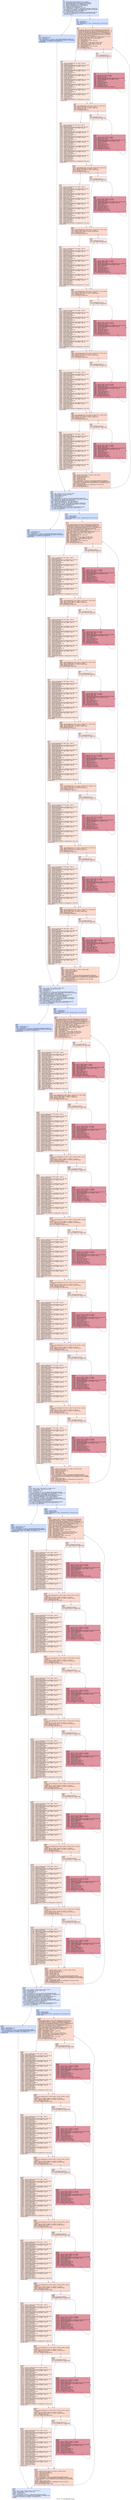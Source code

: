 digraph "CFG for '_Z11cudaDoEigenPdii' function" {
	label="CFG for '_Z11cudaDoEigenPdii' function";

	Node0x50f3250 [shape=record,color="#3d50c3ff", style=filled, fillcolor="#b2ccfb70",label="{%3:\l  %4 = addrspacecast double addrspace(1)* %0 to double*\l  %5 = tail call i8 addrspace(4)* @llvm.amdgcn.implicitarg.ptr()\l  %6 = getelementptr inbounds i8, i8 addrspace(4)* %5, i64 24\l  %7 = bitcast i8 addrspace(4)* %6 to i64 addrspace(4)*\l  %8 = load i64, i64 addrspace(4)* %7, align 8, !tbaa !4\l  %9 = inttoptr i64 %8 to i8 addrspace(1)*\l  %10 = addrspacecast i8 addrspace(1)* %9 to i8*\l  %11 = tail call fastcc \<2 x i64\> @__ockl_hostcall_internal(i8* noundef %10,\l... i64 noundef 33, i64 noundef 0, i64 noundef 0, i64 noundef 0, i64 noundef 0,\l... i64 noundef 0, i64 noundef 0, i64 noundef 0) #10\l  %12 = extractelement \<2 x i64\> %11, i64 0\l  br i1 icmp eq (i8* addrspacecast (i8 addrspace(4)* getelementptr inbounds\l... ([14 x i8], [14 x i8] addrspace(4)* @.str, i64 0, i64 0) to i8*), i8* null),\l... label %13, label %17\l|{<s0>T|<s1>F}}"];
	Node0x50f3250:s0 -> Node0x50f51b0;
	Node0x50f3250:s1 -> Node0x50f5ba0;
	Node0x50f51b0 [shape=record,color="#3d50c3ff", style=filled, fillcolor="#93b5fe70",label="{%13:\l13:                                               \l  %14 = and i64 %12, -225\l  %15 = or i64 %14, 32\l  %16 = tail call fastcc \<2 x i64\> @__ockl_hostcall_internal(i8* noundef %10,\l... i64 noundef %15, i64 noundef 0, i64 noundef 0, i64 noundef 0, i64 noundef 0,\l... i64 noundef 0, i64 noundef 0, i64 noundef 0) #10\l  br label %458\l}"];
	Node0x50f51b0 -> Node0x50f5f90;
	Node0x50f5ba0 [shape=record,color="#3d50c3ff", style=filled, fillcolor="#93b5fe70",label="{%17:\l17:                                               \l  %18 = and i64 %12, 2\l  %19 = and i64 %12, -3\l  %20 = insertelement \<2 x i64\> \<i64 poison, i64 0\>, i64 %19, i64 0\l  br label %21\l}"];
	Node0x50f5ba0 -> Node0x50f6ac0;
	Node0x50f6ac0 [shape=record,color="#3d50c3ff", style=filled, fillcolor="#f7ac8e70",label="{%21:\l21:                                               \l  %22 = phi i64 [ select (i1 icmp eq (i8* addrspacecast (i8 addrspace(4)*\l... getelementptr inbounds ([14 x i8], [14 x i8] addrspace(4)* @.str, i64 0, i64\l... 0) to i8*), i8* null), i64 0, i64 add (i64 ptrtoint (i8* addrspacecast (i8\l... addrspace(4)* getelementptr inbounds ([14 x i8], [14 x i8] addrspace(4)*\l... @.str, i64 0, i64 13) to i8*) to i64), i64 add (i64 sub (i64 0, i64 ptrtoint\l... ([14 x i8]* addrspacecast ([14 x i8] addrspace(4)* @.str to [14 x i8]*) to\l... i64)), i64 1))), %17 ], [ %455, %447 ]\l  %23 = phi i8 addrspace(4)* [ getelementptr inbounds ([14 x i8], [14 x i8]\l... addrspace(4)* @.str, i64 0, i64 0), %17 ], [ %456, %447 ]\l  %24 = phi \<2 x i64\> [ %20, %17 ], [ %454, %447 ]\l  %25 = icmp ugt i64 %22, 56\l  %26 = extractelement \<2 x i64\> %24, i64 0\l  %27 = or i64 %26, %18\l  %28 = insertelement \<2 x i64\> poison, i64 %27, i64 0\l  %29 = select i1 %25, \<2 x i64\> %24, \<2 x i64\> %28\l  %30 = tail call i64 @llvm.umin.i64(i64 %22, i64 56)\l  %31 = trunc i64 %30 to i32\l  %32 = extractelement \<2 x i64\> %29, i64 0\l  %33 = icmp ugt i32 %31, 7\l  br i1 %33, label %36, label %34\l|{<s0>T|<s1>F}}"];
	Node0x50f6ac0:s0 -> Node0x50f5f40;
	Node0x50f6ac0:s1 -> Node0x50f7ba0;
	Node0x50f7ba0 [shape=record,color="#3d50c3ff", style=filled, fillcolor="#f3c7b170",label="{%34:\l34:                                               \l  %35 = icmp eq i32 %31, 0\l  br i1 %35, label %89, label %76\l|{<s0>T|<s1>F}}"];
	Node0x50f7ba0:s0 -> Node0x50f7da0;
	Node0x50f7ba0:s1 -> Node0x50f7df0;
	Node0x50f5f40 [shape=record,color="#3d50c3ff", style=filled, fillcolor="#f3c7b170",label="{%36:\l36:                                               \l  %37 = load i8, i8 addrspace(4)* %23, align 1, !tbaa !8\l  %38 = zext i8 %37 to i64\l  %39 = getelementptr inbounds i8, i8 addrspace(4)* %23, i64 1\l  %40 = load i8, i8 addrspace(4)* %39, align 1, !tbaa !8\l  %41 = zext i8 %40 to i64\l  %42 = shl nuw nsw i64 %41, 8\l  %43 = or i64 %42, %38\l  %44 = getelementptr inbounds i8, i8 addrspace(4)* %23, i64 2\l  %45 = load i8, i8 addrspace(4)* %44, align 1, !tbaa !8\l  %46 = zext i8 %45 to i64\l  %47 = shl nuw nsw i64 %46, 16\l  %48 = or i64 %43, %47\l  %49 = getelementptr inbounds i8, i8 addrspace(4)* %23, i64 3\l  %50 = load i8, i8 addrspace(4)* %49, align 1, !tbaa !8\l  %51 = zext i8 %50 to i64\l  %52 = shl nuw nsw i64 %51, 24\l  %53 = or i64 %48, %52\l  %54 = getelementptr inbounds i8, i8 addrspace(4)* %23, i64 4\l  %55 = load i8, i8 addrspace(4)* %54, align 1, !tbaa !8\l  %56 = zext i8 %55 to i64\l  %57 = shl nuw nsw i64 %56, 32\l  %58 = or i64 %53, %57\l  %59 = getelementptr inbounds i8, i8 addrspace(4)* %23, i64 5\l  %60 = load i8, i8 addrspace(4)* %59, align 1, !tbaa !8\l  %61 = zext i8 %60 to i64\l  %62 = shl nuw nsw i64 %61, 40\l  %63 = or i64 %58, %62\l  %64 = getelementptr inbounds i8, i8 addrspace(4)* %23, i64 6\l  %65 = load i8, i8 addrspace(4)* %64, align 1, !tbaa !8\l  %66 = zext i8 %65 to i64\l  %67 = shl nuw nsw i64 %66, 48\l  %68 = or i64 %63, %67\l  %69 = getelementptr inbounds i8, i8 addrspace(4)* %23, i64 7\l  %70 = load i8, i8 addrspace(4)* %69, align 1, !tbaa !8\l  %71 = zext i8 %70 to i64\l  %72 = shl nuw i64 %71, 56\l  %73 = or i64 %68, %72\l  %74 = add nsw i32 %31, -8\l  %75 = getelementptr inbounds i8, i8 addrspace(4)* %23, i64 8\l  br label %89\l}"];
	Node0x50f5f40 -> Node0x50f7da0;
	Node0x50f7df0 [shape=record,color="#b70d28ff", style=filled, fillcolor="#b70d2870",label="{%76:\l76:                                               \l  %77 = phi i32 [ %87, %76 ], [ 0, %34 ]\l  %78 = phi i64 [ %86, %76 ], [ 0, %34 ]\l  %79 = zext i32 %77 to i64\l  %80 = getelementptr inbounds i8, i8 addrspace(4)* %23, i64 %79\l  %81 = load i8, i8 addrspace(4)* %80, align 1, !tbaa !8\l  %82 = zext i8 %81 to i64\l  %83 = shl i32 %77, 3\l  %84 = zext i32 %83 to i64\l  %85 = shl nuw i64 %82, %84\l  %86 = or i64 %85, %78\l  %87 = add nuw nsw i32 %77, 1\l  %88 = icmp eq i32 %87, %31\l  br i1 %88, label %89, label %76, !llvm.loop !9\l|{<s0>T|<s1>F}}"];
	Node0x50f7df0:s0 -> Node0x50f7da0;
	Node0x50f7df0:s1 -> Node0x50f7df0;
	Node0x50f7da0 [shape=record,color="#3d50c3ff", style=filled, fillcolor="#f7ac8e70",label="{%89:\l89:                                               \l  %90 = phi i8 addrspace(4)* [ %75, %36 ], [ %23, %34 ], [ %23, %76 ]\l  %91 = phi i32 [ %74, %36 ], [ 0, %34 ], [ 0, %76 ]\l  %92 = phi i64 [ %73, %36 ], [ 0, %34 ], [ %86, %76 ]\l  %93 = icmp ugt i32 %91, 7\l  br i1 %93, label %96, label %94\l|{<s0>T|<s1>F}}"];
	Node0x50f7da0:s0 -> Node0x50faad0;
	Node0x50f7da0:s1 -> Node0x50fab20;
	Node0x50fab20 [shape=record,color="#3d50c3ff", style=filled, fillcolor="#f3c7b170",label="{%94:\l94:                                               \l  %95 = icmp eq i32 %91, 0\l  br i1 %95, label %149, label %136\l|{<s0>T|<s1>F}}"];
	Node0x50fab20:s0 -> Node0x50facf0;
	Node0x50fab20:s1 -> Node0x50fad40;
	Node0x50faad0 [shape=record,color="#3d50c3ff", style=filled, fillcolor="#f3c7b170",label="{%96:\l96:                                               \l  %97 = load i8, i8 addrspace(4)* %90, align 1, !tbaa !8\l  %98 = zext i8 %97 to i64\l  %99 = getelementptr inbounds i8, i8 addrspace(4)* %90, i64 1\l  %100 = load i8, i8 addrspace(4)* %99, align 1, !tbaa !8\l  %101 = zext i8 %100 to i64\l  %102 = shl nuw nsw i64 %101, 8\l  %103 = or i64 %102, %98\l  %104 = getelementptr inbounds i8, i8 addrspace(4)* %90, i64 2\l  %105 = load i8, i8 addrspace(4)* %104, align 1, !tbaa !8\l  %106 = zext i8 %105 to i64\l  %107 = shl nuw nsw i64 %106, 16\l  %108 = or i64 %103, %107\l  %109 = getelementptr inbounds i8, i8 addrspace(4)* %90, i64 3\l  %110 = load i8, i8 addrspace(4)* %109, align 1, !tbaa !8\l  %111 = zext i8 %110 to i64\l  %112 = shl nuw nsw i64 %111, 24\l  %113 = or i64 %108, %112\l  %114 = getelementptr inbounds i8, i8 addrspace(4)* %90, i64 4\l  %115 = load i8, i8 addrspace(4)* %114, align 1, !tbaa !8\l  %116 = zext i8 %115 to i64\l  %117 = shl nuw nsw i64 %116, 32\l  %118 = or i64 %113, %117\l  %119 = getelementptr inbounds i8, i8 addrspace(4)* %90, i64 5\l  %120 = load i8, i8 addrspace(4)* %119, align 1, !tbaa !8\l  %121 = zext i8 %120 to i64\l  %122 = shl nuw nsw i64 %121, 40\l  %123 = or i64 %118, %122\l  %124 = getelementptr inbounds i8, i8 addrspace(4)* %90, i64 6\l  %125 = load i8, i8 addrspace(4)* %124, align 1, !tbaa !8\l  %126 = zext i8 %125 to i64\l  %127 = shl nuw nsw i64 %126, 48\l  %128 = or i64 %123, %127\l  %129 = getelementptr inbounds i8, i8 addrspace(4)* %90, i64 7\l  %130 = load i8, i8 addrspace(4)* %129, align 1, !tbaa !8\l  %131 = zext i8 %130 to i64\l  %132 = shl nuw i64 %131, 56\l  %133 = or i64 %128, %132\l  %134 = add nsw i32 %91, -8\l  %135 = getelementptr inbounds i8, i8 addrspace(4)* %90, i64 8\l  br label %149\l}"];
	Node0x50faad0 -> Node0x50facf0;
	Node0x50fad40 [shape=record,color="#b70d28ff", style=filled, fillcolor="#b70d2870",label="{%136:\l136:                                              \l  %137 = phi i32 [ %147, %136 ], [ 0, %94 ]\l  %138 = phi i64 [ %146, %136 ], [ 0, %94 ]\l  %139 = zext i32 %137 to i64\l  %140 = getelementptr inbounds i8, i8 addrspace(4)* %90, i64 %139\l  %141 = load i8, i8 addrspace(4)* %140, align 1, !tbaa !8\l  %142 = zext i8 %141 to i64\l  %143 = shl i32 %137, 3\l  %144 = zext i32 %143 to i64\l  %145 = shl nuw i64 %142, %144\l  %146 = or i64 %145, %138\l  %147 = add nuw nsw i32 %137, 1\l  %148 = icmp eq i32 %147, %91\l  br i1 %148, label %149, label %136\l|{<s0>T|<s1>F}}"];
	Node0x50fad40:s0 -> Node0x50facf0;
	Node0x50fad40:s1 -> Node0x50fad40;
	Node0x50facf0 [shape=record,color="#3d50c3ff", style=filled, fillcolor="#f7ac8e70",label="{%149:\l149:                                              \l  %150 = phi i8 addrspace(4)* [ %135, %96 ], [ %90, %94 ], [ %90, %136 ]\l  %151 = phi i32 [ %134, %96 ], [ 0, %94 ], [ 0, %136 ]\l  %152 = phi i64 [ %133, %96 ], [ 0, %94 ], [ %146, %136 ]\l  %153 = icmp ugt i32 %151, 7\l  br i1 %153, label %156, label %154\l|{<s0>T|<s1>F}}"];
	Node0x50facf0:s0 -> Node0x50fd210;
	Node0x50facf0:s1 -> Node0x50fd260;
	Node0x50fd260 [shape=record,color="#3d50c3ff", style=filled, fillcolor="#f3c7b170",label="{%154:\l154:                                              \l  %155 = icmp eq i32 %151, 0\l  br i1 %155, label %209, label %196\l|{<s0>T|<s1>F}}"];
	Node0x50fd260:s0 -> Node0x50fd3f0;
	Node0x50fd260:s1 -> Node0x50fd440;
	Node0x50fd210 [shape=record,color="#3d50c3ff", style=filled, fillcolor="#f3c7b170",label="{%156:\l156:                                              \l  %157 = load i8, i8 addrspace(4)* %150, align 1, !tbaa !8\l  %158 = zext i8 %157 to i64\l  %159 = getelementptr inbounds i8, i8 addrspace(4)* %150, i64 1\l  %160 = load i8, i8 addrspace(4)* %159, align 1, !tbaa !8\l  %161 = zext i8 %160 to i64\l  %162 = shl nuw nsw i64 %161, 8\l  %163 = or i64 %162, %158\l  %164 = getelementptr inbounds i8, i8 addrspace(4)* %150, i64 2\l  %165 = load i8, i8 addrspace(4)* %164, align 1, !tbaa !8\l  %166 = zext i8 %165 to i64\l  %167 = shl nuw nsw i64 %166, 16\l  %168 = or i64 %163, %167\l  %169 = getelementptr inbounds i8, i8 addrspace(4)* %150, i64 3\l  %170 = load i8, i8 addrspace(4)* %169, align 1, !tbaa !8\l  %171 = zext i8 %170 to i64\l  %172 = shl nuw nsw i64 %171, 24\l  %173 = or i64 %168, %172\l  %174 = getelementptr inbounds i8, i8 addrspace(4)* %150, i64 4\l  %175 = load i8, i8 addrspace(4)* %174, align 1, !tbaa !8\l  %176 = zext i8 %175 to i64\l  %177 = shl nuw nsw i64 %176, 32\l  %178 = or i64 %173, %177\l  %179 = getelementptr inbounds i8, i8 addrspace(4)* %150, i64 5\l  %180 = load i8, i8 addrspace(4)* %179, align 1, !tbaa !8\l  %181 = zext i8 %180 to i64\l  %182 = shl nuw nsw i64 %181, 40\l  %183 = or i64 %178, %182\l  %184 = getelementptr inbounds i8, i8 addrspace(4)* %150, i64 6\l  %185 = load i8, i8 addrspace(4)* %184, align 1, !tbaa !8\l  %186 = zext i8 %185 to i64\l  %187 = shl nuw nsw i64 %186, 48\l  %188 = or i64 %183, %187\l  %189 = getelementptr inbounds i8, i8 addrspace(4)* %150, i64 7\l  %190 = load i8, i8 addrspace(4)* %189, align 1, !tbaa !8\l  %191 = zext i8 %190 to i64\l  %192 = shl nuw i64 %191, 56\l  %193 = or i64 %188, %192\l  %194 = add nsw i32 %151, -8\l  %195 = getelementptr inbounds i8, i8 addrspace(4)* %150, i64 8\l  br label %209\l}"];
	Node0x50fd210 -> Node0x50fd3f0;
	Node0x50fd440 [shape=record,color="#b70d28ff", style=filled, fillcolor="#b70d2870",label="{%196:\l196:                                              \l  %197 = phi i32 [ %207, %196 ], [ 0, %154 ]\l  %198 = phi i64 [ %206, %196 ], [ 0, %154 ]\l  %199 = zext i32 %197 to i64\l  %200 = getelementptr inbounds i8, i8 addrspace(4)* %150, i64 %199\l  %201 = load i8, i8 addrspace(4)* %200, align 1, !tbaa !8\l  %202 = zext i8 %201 to i64\l  %203 = shl i32 %197, 3\l  %204 = zext i32 %203 to i64\l  %205 = shl nuw i64 %202, %204\l  %206 = or i64 %205, %198\l  %207 = add nuw nsw i32 %197, 1\l  %208 = icmp eq i32 %207, %151\l  br i1 %208, label %209, label %196\l|{<s0>T|<s1>F}}"];
	Node0x50fd440:s0 -> Node0x50fd3f0;
	Node0x50fd440:s1 -> Node0x50fd440;
	Node0x50fd3f0 [shape=record,color="#3d50c3ff", style=filled, fillcolor="#f7ac8e70",label="{%209:\l209:                                              \l  %210 = phi i8 addrspace(4)* [ %195, %156 ], [ %150, %154 ], [ %150, %196 ]\l  %211 = phi i32 [ %194, %156 ], [ 0, %154 ], [ 0, %196 ]\l  %212 = phi i64 [ %193, %156 ], [ 0, %154 ], [ %206, %196 ]\l  %213 = icmp ugt i32 %211, 7\l  br i1 %213, label %216, label %214\l|{<s0>T|<s1>F}}"];
	Node0x50fd3f0:s0 -> Node0x50ff490;
	Node0x50fd3f0:s1 -> Node0x50ff4e0;
	Node0x50ff4e0 [shape=record,color="#3d50c3ff", style=filled, fillcolor="#f3c7b170",label="{%214:\l214:                                              \l  %215 = icmp eq i32 %211, 0\l  br i1 %215, label %269, label %256\l|{<s0>T|<s1>F}}"];
	Node0x50ff4e0:s0 -> Node0x50ff670;
	Node0x50ff4e0:s1 -> Node0x50ff6c0;
	Node0x50ff490 [shape=record,color="#3d50c3ff", style=filled, fillcolor="#f3c7b170",label="{%216:\l216:                                              \l  %217 = load i8, i8 addrspace(4)* %210, align 1, !tbaa !8\l  %218 = zext i8 %217 to i64\l  %219 = getelementptr inbounds i8, i8 addrspace(4)* %210, i64 1\l  %220 = load i8, i8 addrspace(4)* %219, align 1, !tbaa !8\l  %221 = zext i8 %220 to i64\l  %222 = shl nuw nsw i64 %221, 8\l  %223 = or i64 %222, %218\l  %224 = getelementptr inbounds i8, i8 addrspace(4)* %210, i64 2\l  %225 = load i8, i8 addrspace(4)* %224, align 1, !tbaa !8\l  %226 = zext i8 %225 to i64\l  %227 = shl nuw nsw i64 %226, 16\l  %228 = or i64 %223, %227\l  %229 = getelementptr inbounds i8, i8 addrspace(4)* %210, i64 3\l  %230 = load i8, i8 addrspace(4)* %229, align 1, !tbaa !8\l  %231 = zext i8 %230 to i64\l  %232 = shl nuw nsw i64 %231, 24\l  %233 = or i64 %228, %232\l  %234 = getelementptr inbounds i8, i8 addrspace(4)* %210, i64 4\l  %235 = load i8, i8 addrspace(4)* %234, align 1, !tbaa !8\l  %236 = zext i8 %235 to i64\l  %237 = shl nuw nsw i64 %236, 32\l  %238 = or i64 %233, %237\l  %239 = getelementptr inbounds i8, i8 addrspace(4)* %210, i64 5\l  %240 = load i8, i8 addrspace(4)* %239, align 1, !tbaa !8\l  %241 = zext i8 %240 to i64\l  %242 = shl nuw nsw i64 %241, 40\l  %243 = or i64 %238, %242\l  %244 = getelementptr inbounds i8, i8 addrspace(4)* %210, i64 6\l  %245 = load i8, i8 addrspace(4)* %244, align 1, !tbaa !8\l  %246 = zext i8 %245 to i64\l  %247 = shl nuw nsw i64 %246, 48\l  %248 = or i64 %243, %247\l  %249 = getelementptr inbounds i8, i8 addrspace(4)* %210, i64 7\l  %250 = load i8, i8 addrspace(4)* %249, align 1, !tbaa !8\l  %251 = zext i8 %250 to i64\l  %252 = shl nuw i64 %251, 56\l  %253 = or i64 %248, %252\l  %254 = add nsw i32 %211, -8\l  %255 = getelementptr inbounds i8, i8 addrspace(4)* %210, i64 8\l  br label %269\l}"];
	Node0x50ff490 -> Node0x50ff670;
	Node0x50ff6c0 [shape=record,color="#b70d28ff", style=filled, fillcolor="#b70d2870",label="{%256:\l256:                                              \l  %257 = phi i32 [ %267, %256 ], [ 0, %214 ]\l  %258 = phi i64 [ %266, %256 ], [ 0, %214 ]\l  %259 = zext i32 %257 to i64\l  %260 = getelementptr inbounds i8, i8 addrspace(4)* %210, i64 %259\l  %261 = load i8, i8 addrspace(4)* %260, align 1, !tbaa !8\l  %262 = zext i8 %261 to i64\l  %263 = shl i32 %257, 3\l  %264 = zext i32 %263 to i64\l  %265 = shl nuw i64 %262, %264\l  %266 = or i64 %265, %258\l  %267 = add nuw nsw i32 %257, 1\l  %268 = icmp eq i32 %267, %211\l  br i1 %268, label %269, label %256\l|{<s0>T|<s1>F}}"];
	Node0x50ff6c0:s0 -> Node0x50ff670;
	Node0x50ff6c0:s1 -> Node0x50ff6c0;
	Node0x50ff670 [shape=record,color="#3d50c3ff", style=filled, fillcolor="#f7ac8e70",label="{%269:\l269:                                              \l  %270 = phi i8 addrspace(4)* [ %255, %216 ], [ %210, %214 ], [ %210, %256 ]\l  %271 = phi i32 [ %254, %216 ], [ 0, %214 ], [ 0, %256 ]\l  %272 = phi i64 [ %253, %216 ], [ 0, %214 ], [ %266, %256 ]\l  %273 = icmp ugt i32 %271, 7\l  br i1 %273, label %276, label %274\l|{<s0>T|<s1>F}}"];
	Node0x50ff670:s0 -> Node0x5101ee0;
	Node0x50ff670:s1 -> Node0x5101f30;
	Node0x5101f30 [shape=record,color="#3d50c3ff", style=filled, fillcolor="#f3c7b170",label="{%274:\l274:                                              \l  %275 = icmp eq i32 %271, 0\l  br i1 %275, label %329, label %316\l|{<s0>T|<s1>F}}"];
	Node0x5101f30:s0 -> Node0x51020c0;
	Node0x5101f30:s1 -> Node0x5102110;
	Node0x5101ee0 [shape=record,color="#3d50c3ff", style=filled, fillcolor="#f3c7b170",label="{%276:\l276:                                              \l  %277 = load i8, i8 addrspace(4)* %270, align 1, !tbaa !8\l  %278 = zext i8 %277 to i64\l  %279 = getelementptr inbounds i8, i8 addrspace(4)* %270, i64 1\l  %280 = load i8, i8 addrspace(4)* %279, align 1, !tbaa !8\l  %281 = zext i8 %280 to i64\l  %282 = shl nuw nsw i64 %281, 8\l  %283 = or i64 %282, %278\l  %284 = getelementptr inbounds i8, i8 addrspace(4)* %270, i64 2\l  %285 = load i8, i8 addrspace(4)* %284, align 1, !tbaa !8\l  %286 = zext i8 %285 to i64\l  %287 = shl nuw nsw i64 %286, 16\l  %288 = or i64 %283, %287\l  %289 = getelementptr inbounds i8, i8 addrspace(4)* %270, i64 3\l  %290 = load i8, i8 addrspace(4)* %289, align 1, !tbaa !8\l  %291 = zext i8 %290 to i64\l  %292 = shl nuw nsw i64 %291, 24\l  %293 = or i64 %288, %292\l  %294 = getelementptr inbounds i8, i8 addrspace(4)* %270, i64 4\l  %295 = load i8, i8 addrspace(4)* %294, align 1, !tbaa !8\l  %296 = zext i8 %295 to i64\l  %297 = shl nuw nsw i64 %296, 32\l  %298 = or i64 %293, %297\l  %299 = getelementptr inbounds i8, i8 addrspace(4)* %270, i64 5\l  %300 = load i8, i8 addrspace(4)* %299, align 1, !tbaa !8\l  %301 = zext i8 %300 to i64\l  %302 = shl nuw nsw i64 %301, 40\l  %303 = or i64 %298, %302\l  %304 = getelementptr inbounds i8, i8 addrspace(4)* %270, i64 6\l  %305 = load i8, i8 addrspace(4)* %304, align 1, !tbaa !8\l  %306 = zext i8 %305 to i64\l  %307 = shl nuw nsw i64 %306, 48\l  %308 = or i64 %303, %307\l  %309 = getelementptr inbounds i8, i8 addrspace(4)* %270, i64 7\l  %310 = load i8, i8 addrspace(4)* %309, align 1, !tbaa !8\l  %311 = zext i8 %310 to i64\l  %312 = shl nuw i64 %311, 56\l  %313 = or i64 %308, %312\l  %314 = add nsw i32 %271, -8\l  %315 = getelementptr inbounds i8, i8 addrspace(4)* %270, i64 8\l  br label %329\l}"];
	Node0x5101ee0 -> Node0x51020c0;
	Node0x5102110 [shape=record,color="#b70d28ff", style=filled, fillcolor="#b70d2870",label="{%316:\l316:                                              \l  %317 = phi i32 [ %327, %316 ], [ 0, %274 ]\l  %318 = phi i64 [ %326, %316 ], [ 0, %274 ]\l  %319 = zext i32 %317 to i64\l  %320 = getelementptr inbounds i8, i8 addrspace(4)* %270, i64 %319\l  %321 = load i8, i8 addrspace(4)* %320, align 1, !tbaa !8\l  %322 = zext i8 %321 to i64\l  %323 = shl i32 %317, 3\l  %324 = zext i32 %323 to i64\l  %325 = shl nuw i64 %322, %324\l  %326 = or i64 %325, %318\l  %327 = add nuw nsw i32 %317, 1\l  %328 = icmp eq i32 %327, %271\l  br i1 %328, label %329, label %316\l|{<s0>T|<s1>F}}"];
	Node0x5102110:s0 -> Node0x51020c0;
	Node0x5102110:s1 -> Node0x5102110;
	Node0x51020c0 [shape=record,color="#3d50c3ff", style=filled, fillcolor="#f7ac8e70",label="{%329:\l329:                                              \l  %330 = phi i8 addrspace(4)* [ %315, %276 ], [ %270, %274 ], [ %270, %316 ]\l  %331 = phi i32 [ %314, %276 ], [ 0, %274 ], [ 0, %316 ]\l  %332 = phi i64 [ %313, %276 ], [ 0, %274 ], [ %326, %316 ]\l  %333 = icmp ugt i32 %331, 7\l  br i1 %333, label %336, label %334\l|{<s0>T|<s1>F}}"];
	Node0x51020c0:s0 -> Node0x5104130;
	Node0x51020c0:s1 -> Node0x5104180;
	Node0x5104180 [shape=record,color="#3d50c3ff", style=filled, fillcolor="#f3c7b170",label="{%334:\l334:                                              \l  %335 = icmp eq i32 %331, 0\l  br i1 %335, label %389, label %376\l|{<s0>T|<s1>F}}"];
	Node0x5104180:s0 -> Node0x5104310;
	Node0x5104180:s1 -> Node0x5104360;
	Node0x5104130 [shape=record,color="#3d50c3ff", style=filled, fillcolor="#f3c7b170",label="{%336:\l336:                                              \l  %337 = load i8, i8 addrspace(4)* %330, align 1, !tbaa !8\l  %338 = zext i8 %337 to i64\l  %339 = getelementptr inbounds i8, i8 addrspace(4)* %330, i64 1\l  %340 = load i8, i8 addrspace(4)* %339, align 1, !tbaa !8\l  %341 = zext i8 %340 to i64\l  %342 = shl nuw nsw i64 %341, 8\l  %343 = or i64 %342, %338\l  %344 = getelementptr inbounds i8, i8 addrspace(4)* %330, i64 2\l  %345 = load i8, i8 addrspace(4)* %344, align 1, !tbaa !8\l  %346 = zext i8 %345 to i64\l  %347 = shl nuw nsw i64 %346, 16\l  %348 = or i64 %343, %347\l  %349 = getelementptr inbounds i8, i8 addrspace(4)* %330, i64 3\l  %350 = load i8, i8 addrspace(4)* %349, align 1, !tbaa !8\l  %351 = zext i8 %350 to i64\l  %352 = shl nuw nsw i64 %351, 24\l  %353 = or i64 %348, %352\l  %354 = getelementptr inbounds i8, i8 addrspace(4)* %330, i64 4\l  %355 = load i8, i8 addrspace(4)* %354, align 1, !tbaa !8\l  %356 = zext i8 %355 to i64\l  %357 = shl nuw nsw i64 %356, 32\l  %358 = or i64 %353, %357\l  %359 = getelementptr inbounds i8, i8 addrspace(4)* %330, i64 5\l  %360 = load i8, i8 addrspace(4)* %359, align 1, !tbaa !8\l  %361 = zext i8 %360 to i64\l  %362 = shl nuw nsw i64 %361, 40\l  %363 = or i64 %358, %362\l  %364 = getelementptr inbounds i8, i8 addrspace(4)* %330, i64 6\l  %365 = load i8, i8 addrspace(4)* %364, align 1, !tbaa !8\l  %366 = zext i8 %365 to i64\l  %367 = shl nuw nsw i64 %366, 48\l  %368 = or i64 %363, %367\l  %369 = getelementptr inbounds i8, i8 addrspace(4)* %330, i64 7\l  %370 = load i8, i8 addrspace(4)* %369, align 1, !tbaa !8\l  %371 = zext i8 %370 to i64\l  %372 = shl nuw i64 %371, 56\l  %373 = or i64 %368, %372\l  %374 = add nsw i32 %331, -8\l  %375 = getelementptr inbounds i8, i8 addrspace(4)* %330, i64 8\l  br label %389\l}"];
	Node0x5104130 -> Node0x5104310;
	Node0x5104360 [shape=record,color="#b70d28ff", style=filled, fillcolor="#b70d2870",label="{%376:\l376:                                              \l  %377 = phi i32 [ %387, %376 ], [ 0, %334 ]\l  %378 = phi i64 [ %386, %376 ], [ 0, %334 ]\l  %379 = zext i32 %377 to i64\l  %380 = getelementptr inbounds i8, i8 addrspace(4)* %330, i64 %379\l  %381 = load i8, i8 addrspace(4)* %380, align 1, !tbaa !8\l  %382 = zext i8 %381 to i64\l  %383 = shl i32 %377, 3\l  %384 = zext i32 %383 to i64\l  %385 = shl nuw i64 %382, %384\l  %386 = or i64 %385, %378\l  %387 = add nuw nsw i32 %377, 1\l  %388 = icmp eq i32 %387, %331\l  br i1 %388, label %389, label %376\l|{<s0>T|<s1>F}}"];
	Node0x5104360:s0 -> Node0x5104310;
	Node0x5104360:s1 -> Node0x5104360;
	Node0x5104310 [shape=record,color="#3d50c3ff", style=filled, fillcolor="#f7ac8e70",label="{%389:\l389:                                              \l  %390 = phi i8 addrspace(4)* [ %375, %336 ], [ %330, %334 ], [ %330, %376 ]\l  %391 = phi i32 [ %374, %336 ], [ 0, %334 ], [ 0, %376 ]\l  %392 = phi i64 [ %373, %336 ], [ 0, %334 ], [ %386, %376 ]\l  %393 = icmp ugt i32 %391, 7\l  br i1 %393, label %396, label %394\l|{<s0>T|<s1>F}}"];
	Node0x5104310:s0 -> Node0x51073b0;
	Node0x5104310:s1 -> Node0x5107400;
	Node0x5107400 [shape=record,color="#3d50c3ff", style=filled, fillcolor="#f3c7b170",label="{%394:\l394:                                              \l  %395 = icmp eq i32 %391, 0\l  br i1 %395, label %447, label %434\l|{<s0>T|<s1>F}}"];
	Node0x5107400:s0 -> Node0x50f6f40;
	Node0x5107400:s1 -> Node0x5107590;
	Node0x51073b0 [shape=record,color="#3d50c3ff", style=filled, fillcolor="#f3c7b170",label="{%396:\l396:                                              \l  %397 = load i8, i8 addrspace(4)* %390, align 1, !tbaa !8\l  %398 = zext i8 %397 to i64\l  %399 = getelementptr inbounds i8, i8 addrspace(4)* %390, i64 1\l  %400 = load i8, i8 addrspace(4)* %399, align 1, !tbaa !8\l  %401 = zext i8 %400 to i64\l  %402 = shl nuw nsw i64 %401, 8\l  %403 = or i64 %402, %398\l  %404 = getelementptr inbounds i8, i8 addrspace(4)* %390, i64 2\l  %405 = load i8, i8 addrspace(4)* %404, align 1, !tbaa !8\l  %406 = zext i8 %405 to i64\l  %407 = shl nuw nsw i64 %406, 16\l  %408 = or i64 %403, %407\l  %409 = getelementptr inbounds i8, i8 addrspace(4)* %390, i64 3\l  %410 = load i8, i8 addrspace(4)* %409, align 1, !tbaa !8\l  %411 = zext i8 %410 to i64\l  %412 = shl nuw nsw i64 %411, 24\l  %413 = or i64 %408, %412\l  %414 = getelementptr inbounds i8, i8 addrspace(4)* %390, i64 4\l  %415 = load i8, i8 addrspace(4)* %414, align 1, !tbaa !8\l  %416 = zext i8 %415 to i64\l  %417 = shl nuw nsw i64 %416, 32\l  %418 = or i64 %413, %417\l  %419 = getelementptr inbounds i8, i8 addrspace(4)* %390, i64 5\l  %420 = load i8, i8 addrspace(4)* %419, align 1, !tbaa !8\l  %421 = zext i8 %420 to i64\l  %422 = shl nuw nsw i64 %421, 40\l  %423 = or i64 %418, %422\l  %424 = getelementptr inbounds i8, i8 addrspace(4)* %390, i64 6\l  %425 = load i8, i8 addrspace(4)* %424, align 1, !tbaa !8\l  %426 = zext i8 %425 to i64\l  %427 = shl nuw nsw i64 %426, 48\l  %428 = or i64 %423, %427\l  %429 = getelementptr inbounds i8, i8 addrspace(4)* %390, i64 7\l  %430 = load i8, i8 addrspace(4)* %429, align 1, !tbaa !8\l  %431 = zext i8 %430 to i64\l  %432 = shl nuw i64 %431, 56\l  %433 = or i64 %428, %432\l  br label %447\l}"];
	Node0x51073b0 -> Node0x50f6f40;
	Node0x5107590 [shape=record,color="#b70d28ff", style=filled, fillcolor="#b70d2870",label="{%434:\l434:                                              \l  %435 = phi i32 [ %445, %434 ], [ 0, %394 ]\l  %436 = phi i64 [ %444, %434 ], [ 0, %394 ]\l  %437 = zext i32 %435 to i64\l  %438 = getelementptr inbounds i8, i8 addrspace(4)* %390, i64 %437\l  %439 = load i8, i8 addrspace(4)* %438, align 1, !tbaa !8\l  %440 = zext i8 %439 to i64\l  %441 = shl i32 %435, 3\l  %442 = zext i32 %441 to i64\l  %443 = shl nuw i64 %440, %442\l  %444 = or i64 %443, %436\l  %445 = add nuw nsw i32 %435, 1\l  %446 = icmp eq i32 %445, %391\l  br i1 %446, label %447, label %434\l|{<s0>T|<s1>F}}"];
	Node0x5107590:s0 -> Node0x50f6f40;
	Node0x5107590:s1 -> Node0x5107590;
	Node0x50f6f40 [shape=record,color="#3d50c3ff", style=filled, fillcolor="#f7ac8e70",label="{%447:\l447:                                              \l  %448 = phi i64 [ %433, %396 ], [ 0, %394 ], [ %444, %434 ]\l  %449 = shl nuw nsw i64 %30, 2\l  %450 = add nuw nsw i64 %449, 28\l  %451 = and i64 %450, 480\l  %452 = and i64 %32, -225\l  %453 = or i64 %452, %451\l  %454 = tail call fastcc \<2 x i64\> @__ockl_hostcall_internal(i8* noundef %10,\l... i64 noundef %453, i64 noundef %92, i64 noundef %152, i64 noundef %212, i64\l... noundef %272, i64 noundef %332, i64 noundef %392, i64 noundef %448) #10\l  %455 = sub i64 %22, %30\l  %456 = getelementptr inbounds i8, i8 addrspace(4)* %23, i64 %30\l  %457 = icmp eq i64 %455, 0\l  br i1 %457, label %458, label %21\l|{<s0>T|<s1>F}}"];
	Node0x50f6f40:s0 -> Node0x50f5f90;
	Node0x50f6f40:s1 -> Node0x50f6ac0;
	Node0x50f5f90 [shape=record,color="#3d50c3ff", style=filled, fillcolor="#b2ccfb70",label="{%458:\l458:                                              \l  %459 = phi \<2 x i64\> [ %16, %13 ], [ %454, %447 ]\l  %460 = extractelement \<2 x i64\> %459, i64 0\l  %461 = ptrtoint double* %4 to i64\l  %462 = and i64 %460, -227\l  %463 = or i64 %462, 34\l  %464 = tail call fastcc \<2 x i64\> @__ockl_hostcall_internal(i8* noundef %10,\l... i64 noundef %463, i64 noundef %461, i64 noundef 0, i64 noundef 0, i64 noundef\l... 0, i64 noundef 0, i64 noundef 0, i64 noundef 0) #10\l  %465 = bitcast double addrspace(1)* %0 to i64 addrspace(1)*\l  %466 = load i64, i64 addrspace(1)* %465, align 8, !tbaa !11\l  %467 = tail call fastcc \<2 x i64\> @__ockl_hostcall_internal(i8* noundef %10,\l... i64 noundef 33, i64 noundef 0, i64 noundef 0, i64 noundef 0, i64 noundef 0,\l... i64 noundef 0, i64 noundef 0, i64 noundef 0) #10\l  %468 = extractelement \<2 x i64\> %467, i64 0\l  br i1 icmp eq (i8* addrspacecast (i8 addrspace(4)* getelementptr inbounds\l... ([17 x i8], [17 x i8] addrspace(4)* @.str.1, i64 0, i64 0) to i8*), i8*\l... null), label %469, label %473\l|{<s0>T|<s1>F}}"];
	Node0x50f5f90:s0 -> Node0x510a740;
	Node0x50f5f90:s1 -> Node0x510a790;
	Node0x510a740 [shape=record,color="#3d50c3ff", style=filled, fillcolor="#93b5fe70",label="{%469:\l469:                                              \l  %470 = and i64 %468, -225\l  %471 = or i64 %470, 32\l  %472 = tail call fastcc \<2 x i64\> @__ockl_hostcall_internal(i8* noundef %10,\l... i64 noundef %471, i64 noundef 0, i64 noundef 0, i64 noundef 0, i64 noundef 0,\l... i64 noundef 0, i64 noundef 0, i64 noundef 0) #10\l  br label %914\l}"];
	Node0x510a740 -> Node0x510aa00;
	Node0x510a790 [shape=record,color="#3d50c3ff", style=filled, fillcolor="#93b5fe70",label="{%473:\l473:                                              \l  %474 = and i64 %468, 2\l  %475 = and i64 %468, -3\l  %476 = insertelement \<2 x i64\> \<i64 poison, i64 0\>, i64 %475, i64 0\l  br label %477\l}"];
	Node0x510a790 -> Node0x510aac0;
	Node0x510aac0 [shape=record,color="#3d50c3ff", style=filled, fillcolor="#f7ac8e70",label="{%477:\l477:                                              \l  %478 = phi i64 [ select (i1 icmp eq (i8* addrspacecast (i8 addrspace(4)*\l... getelementptr inbounds ([17 x i8], [17 x i8] addrspace(4)* @.str.1, i64 0,\l... i64 0) to i8*), i8* null), i64 0, i64 add (i64 ptrtoint (i8* addrspacecast\l... (i8 addrspace(4)* getelementptr inbounds ([17 x i8], [17 x i8] addrspace(4)*\l... @.str.1, i64 0, i64 16) to i8*) to i64), i64 add (i64 sub (i64 0, i64\l... ptrtoint ([17 x i8]* addrspacecast ([17 x i8] addrspace(4)* @.str.1 to [17 x\l... i8]*) to i64)), i64 1))), %473 ], [ %911, %903 ]\l  %479 = phi i8 addrspace(4)* [ getelementptr inbounds ([17 x i8], [17 x i8]\l... addrspace(4)* @.str.1, i64 0, i64 0), %473 ], [ %912, %903 ]\l  %480 = phi \<2 x i64\> [ %476, %473 ], [ %910, %903 ]\l  %481 = icmp ugt i64 %478, 56\l  %482 = extractelement \<2 x i64\> %480, i64 0\l  %483 = or i64 %482, %474\l  %484 = insertelement \<2 x i64\> poison, i64 %483, i64 0\l  %485 = select i1 %481, \<2 x i64\> %480, \<2 x i64\> %484\l  %486 = tail call i64 @llvm.umin.i64(i64 %478, i64 56)\l  %487 = trunc i64 %486 to i32\l  %488 = extractelement \<2 x i64\> %485, i64 0\l  %489 = icmp ugt i32 %487, 7\l  br i1 %489, label %492, label %490\l|{<s0>T|<s1>F}}"];
	Node0x510aac0:s0 -> Node0x510bb60;
	Node0x510aac0:s1 -> Node0x510bbf0;
	Node0x510bbf0 [shape=record,color="#3d50c3ff", style=filled, fillcolor="#f3c7b170",label="{%490:\l490:                                              \l  %491 = icmp eq i32 %487, 0\l  br i1 %491, label %545, label %532\l|{<s0>T|<s1>F}}"];
	Node0x510bbf0:s0 -> Node0x510bdc0;
	Node0x510bbf0:s1 -> Node0x510be10;
	Node0x510bb60 [shape=record,color="#3d50c3ff", style=filled, fillcolor="#f3c7b170",label="{%492:\l492:                                              \l  %493 = load i8, i8 addrspace(4)* %479, align 1, !tbaa !8\l  %494 = zext i8 %493 to i64\l  %495 = getelementptr inbounds i8, i8 addrspace(4)* %479, i64 1\l  %496 = load i8, i8 addrspace(4)* %495, align 1, !tbaa !8\l  %497 = zext i8 %496 to i64\l  %498 = shl nuw nsw i64 %497, 8\l  %499 = or i64 %498, %494\l  %500 = getelementptr inbounds i8, i8 addrspace(4)* %479, i64 2\l  %501 = load i8, i8 addrspace(4)* %500, align 1, !tbaa !8\l  %502 = zext i8 %501 to i64\l  %503 = shl nuw nsw i64 %502, 16\l  %504 = or i64 %499, %503\l  %505 = getelementptr inbounds i8, i8 addrspace(4)* %479, i64 3\l  %506 = load i8, i8 addrspace(4)* %505, align 1, !tbaa !8\l  %507 = zext i8 %506 to i64\l  %508 = shl nuw nsw i64 %507, 24\l  %509 = or i64 %504, %508\l  %510 = getelementptr inbounds i8, i8 addrspace(4)* %479, i64 4\l  %511 = load i8, i8 addrspace(4)* %510, align 1, !tbaa !8\l  %512 = zext i8 %511 to i64\l  %513 = shl nuw nsw i64 %512, 32\l  %514 = or i64 %509, %513\l  %515 = getelementptr inbounds i8, i8 addrspace(4)* %479, i64 5\l  %516 = load i8, i8 addrspace(4)* %515, align 1, !tbaa !8\l  %517 = zext i8 %516 to i64\l  %518 = shl nuw nsw i64 %517, 40\l  %519 = or i64 %514, %518\l  %520 = getelementptr inbounds i8, i8 addrspace(4)* %479, i64 6\l  %521 = load i8, i8 addrspace(4)* %520, align 1, !tbaa !8\l  %522 = zext i8 %521 to i64\l  %523 = shl nuw nsw i64 %522, 48\l  %524 = or i64 %519, %523\l  %525 = getelementptr inbounds i8, i8 addrspace(4)* %479, i64 7\l  %526 = load i8, i8 addrspace(4)* %525, align 1, !tbaa !8\l  %527 = zext i8 %526 to i64\l  %528 = shl nuw i64 %527, 56\l  %529 = or i64 %524, %528\l  %530 = add nsw i32 %487, -8\l  %531 = getelementptr inbounds i8, i8 addrspace(4)* %479, i64 8\l  br label %545\l}"];
	Node0x510bb60 -> Node0x510bdc0;
	Node0x510be10 [shape=record,color="#b70d28ff", style=filled, fillcolor="#b70d2870",label="{%532:\l532:                                              \l  %533 = phi i32 [ %543, %532 ], [ 0, %490 ]\l  %534 = phi i64 [ %542, %532 ], [ 0, %490 ]\l  %535 = zext i32 %533 to i64\l  %536 = getelementptr inbounds i8, i8 addrspace(4)* %479, i64 %535\l  %537 = load i8, i8 addrspace(4)* %536, align 1, !tbaa !8\l  %538 = zext i8 %537 to i64\l  %539 = shl i32 %533, 3\l  %540 = zext i32 %539 to i64\l  %541 = shl nuw i64 %538, %540\l  %542 = or i64 %541, %534\l  %543 = add nuw nsw i32 %533, 1\l  %544 = icmp eq i32 %543, %487\l  br i1 %544, label %545, label %532, !llvm.loop !9\l|{<s0>T|<s1>F}}"];
	Node0x510be10:s0 -> Node0x510bdc0;
	Node0x510be10:s1 -> Node0x510be10;
	Node0x510bdc0 [shape=record,color="#3d50c3ff", style=filled, fillcolor="#f7ac8e70",label="{%545:\l545:                                              \l  %546 = phi i8 addrspace(4)* [ %531, %492 ], [ %479, %490 ], [ %479, %532 ]\l  %547 = phi i32 [ %530, %492 ], [ 0, %490 ], [ 0, %532 ]\l  %548 = phi i64 [ %529, %492 ], [ 0, %490 ], [ %542, %532 ]\l  %549 = icmp ugt i32 %547, 7\l  br i1 %549, label %552, label %550\l|{<s0>T|<s1>F}}"];
	Node0x510bdc0:s0 -> Node0x510f510;
	Node0x510bdc0:s1 -> Node0x510f560;
	Node0x510f560 [shape=record,color="#3d50c3ff", style=filled, fillcolor="#f3c7b170",label="{%550:\l550:                                              \l  %551 = icmp eq i32 %547, 0\l  br i1 %551, label %605, label %592\l|{<s0>T|<s1>F}}"];
	Node0x510f560:s0 -> Node0x510f6f0;
	Node0x510f560:s1 -> Node0x510f740;
	Node0x510f510 [shape=record,color="#3d50c3ff", style=filled, fillcolor="#f3c7b170",label="{%552:\l552:                                              \l  %553 = load i8, i8 addrspace(4)* %546, align 1, !tbaa !8\l  %554 = zext i8 %553 to i64\l  %555 = getelementptr inbounds i8, i8 addrspace(4)* %546, i64 1\l  %556 = load i8, i8 addrspace(4)* %555, align 1, !tbaa !8\l  %557 = zext i8 %556 to i64\l  %558 = shl nuw nsw i64 %557, 8\l  %559 = or i64 %558, %554\l  %560 = getelementptr inbounds i8, i8 addrspace(4)* %546, i64 2\l  %561 = load i8, i8 addrspace(4)* %560, align 1, !tbaa !8\l  %562 = zext i8 %561 to i64\l  %563 = shl nuw nsw i64 %562, 16\l  %564 = or i64 %559, %563\l  %565 = getelementptr inbounds i8, i8 addrspace(4)* %546, i64 3\l  %566 = load i8, i8 addrspace(4)* %565, align 1, !tbaa !8\l  %567 = zext i8 %566 to i64\l  %568 = shl nuw nsw i64 %567, 24\l  %569 = or i64 %564, %568\l  %570 = getelementptr inbounds i8, i8 addrspace(4)* %546, i64 4\l  %571 = load i8, i8 addrspace(4)* %570, align 1, !tbaa !8\l  %572 = zext i8 %571 to i64\l  %573 = shl nuw nsw i64 %572, 32\l  %574 = or i64 %569, %573\l  %575 = getelementptr inbounds i8, i8 addrspace(4)* %546, i64 5\l  %576 = load i8, i8 addrspace(4)* %575, align 1, !tbaa !8\l  %577 = zext i8 %576 to i64\l  %578 = shl nuw nsw i64 %577, 40\l  %579 = or i64 %574, %578\l  %580 = getelementptr inbounds i8, i8 addrspace(4)* %546, i64 6\l  %581 = load i8, i8 addrspace(4)* %580, align 1, !tbaa !8\l  %582 = zext i8 %581 to i64\l  %583 = shl nuw nsw i64 %582, 48\l  %584 = or i64 %579, %583\l  %585 = getelementptr inbounds i8, i8 addrspace(4)* %546, i64 7\l  %586 = load i8, i8 addrspace(4)* %585, align 1, !tbaa !8\l  %587 = zext i8 %586 to i64\l  %588 = shl nuw i64 %587, 56\l  %589 = or i64 %584, %588\l  %590 = add nsw i32 %547, -8\l  %591 = getelementptr inbounds i8, i8 addrspace(4)* %546, i64 8\l  br label %605\l}"];
	Node0x510f510 -> Node0x510f6f0;
	Node0x510f740 [shape=record,color="#b70d28ff", style=filled, fillcolor="#b70d2870",label="{%592:\l592:                                              \l  %593 = phi i32 [ %603, %592 ], [ 0, %550 ]\l  %594 = phi i64 [ %602, %592 ], [ 0, %550 ]\l  %595 = zext i32 %593 to i64\l  %596 = getelementptr inbounds i8, i8 addrspace(4)* %546, i64 %595\l  %597 = load i8, i8 addrspace(4)* %596, align 1, !tbaa !8\l  %598 = zext i8 %597 to i64\l  %599 = shl i32 %593, 3\l  %600 = zext i32 %599 to i64\l  %601 = shl nuw i64 %598, %600\l  %602 = or i64 %601, %594\l  %603 = add nuw nsw i32 %593, 1\l  %604 = icmp eq i32 %603, %547\l  br i1 %604, label %605, label %592\l|{<s0>T|<s1>F}}"];
	Node0x510f740:s0 -> Node0x510f6f0;
	Node0x510f740:s1 -> Node0x510f740;
	Node0x510f6f0 [shape=record,color="#3d50c3ff", style=filled, fillcolor="#f7ac8e70",label="{%605:\l605:                                              \l  %606 = phi i8 addrspace(4)* [ %591, %552 ], [ %546, %550 ], [ %546, %592 ]\l  %607 = phi i32 [ %590, %552 ], [ 0, %550 ], [ 0, %592 ]\l  %608 = phi i64 [ %589, %552 ], [ 0, %550 ], [ %602, %592 ]\l  %609 = icmp ugt i32 %607, 7\l  br i1 %609, label %612, label %610\l|{<s0>T|<s1>F}}"];
	Node0x510f6f0:s0 -> Node0x5111760;
	Node0x510f6f0:s1 -> Node0x51117b0;
	Node0x51117b0 [shape=record,color="#3d50c3ff", style=filled, fillcolor="#f3c7b170",label="{%610:\l610:                                              \l  %611 = icmp eq i32 %607, 0\l  br i1 %611, label %665, label %652\l|{<s0>T|<s1>F}}"];
	Node0x51117b0:s0 -> Node0x5111940;
	Node0x51117b0:s1 -> Node0x5111990;
	Node0x5111760 [shape=record,color="#3d50c3ff", style=filled, fillcolor="#f3c7b170",label="{%612:\l612:                                              \l  %613 = load i8, i8 addrspace(4)* %606, align 1, !tbaa !8\l  %614 = zext i8 %613 to i64\l  %615 = getelementptr inbounds i8, i8 addrspace(4)* %606, i64 1\l  %616 = load i8, i8 addrspace(4)* %615, align 1, !tbaa !8\l  %617 = zext i8 %616 to i64\l  %618 = shl nuw nsw i64 %617, 8\l  %619 = or i64 %618, %614\l  %620 = getelementptr inbounds i8, i8 addrspace(4)* %606, i64 2\l  %621 = load i8, i8 addrspace(4)* %620, align 1, !tbaa !8\l  %622 = zext i8 %621 to i64\l  %623 = shl nuw nsw i64 %622, 16\l  %624 = or i64 %619, %623\l  %625 = getelementptr inbounds i8, i8 addrspace(4)* %606, i64 3\l  %626 = load i8, i8 addrspace(4)* %625, align 1, !tbaa !8\l  %627 = zext i8 %626 to i64\l  %628 = shl nuw nsw i64 %627, 24\l  %629 = or i64 %624, %628\l  %630 = getelementptr inbounds i8, i8 addrspace(4)* %606, i64 4\l  %631 = load i8, i8 addrspace(4)* %630, align 1, !tbaa !8\l  %632 = zext i8 %631 to i64\l  %633 = shl nuw nsw i64 %632, 32\l  %634 = or i64 %629, %633\l  %635 = getelementptr inbounds i8, i8 addrspace(4)* %606, i64 5\l  %636 = load i8, i8 addrspace(4)* %635, align 1, !tbaa !8\l  %637 = zext i8 %636 to i64\l  %638 = shl nuw nsw i64 %637, 40\l  %639 = or i64 %634, %638\l  %640 = getelementptr inbounds i8, i8 addrspace(4)* %606, i64 6\l  %641 = load i8, i8 addrspace(4)* %640, align 1, !tbaa !8\l  %642 = zext i8 %641 to i64\l  %643 = shl nuw nsw i64 %642, 48\l  %644 = or i64 %639, %643\l  %645 = getelementptr inbounds i8, i8 addrspace(4)* %606, i64 7\l  %646 = load i8, i8 addrspace(4)* %645, align 1, !tbaa !8\l  %647 = zext i8 %646 to i64\l  %648 = shl nuw i64 %647, 56\l  %649 = or i64 %644, %648\l  %650 = add nsw i32 %607, -8\l  %651 = getelementptr inbounds i8, i8 addrspace(4)* %606, i64 8\l  br label %665\l}"];
	Node0x5111760 -> Node0x5111940;
	Node0x5111990 [shape=record,color="#b70d28ff", style=filled, fillcolor="#b70d2870",label="{%652:\l652:                                              \l  %653 = phi i32 [ %663, %652 ], [ 0, %610 ]\l  %654 = phi i64 [ %662, %652 ], [ 0, %610 ]\l  %655 = zext i32 %653 to i64\l  %656 = getelementptr inbounds i8, i8 addrspace(4)* %606, i64 %655\l  %657 = load i8, i8 addrspace(4)* %656, align 1, !tbaa !8\l  %658 = zext i8 %657 to i64\l  %659 = shl i32 %653, 3\l  %660 = zext i32 %659 to i64\l  %661 = shl nuw i64 %658, %660\l  %662 = or i64 %661, %654\l  %663 = add nuw nsw i32 %653, 1\l  %664 = icmp eq i32 %663, %607\l  br i1 %664, label %665, label %652\l|{<s0>T|<s1>F}}"];
	Node0x5111990:s0 -> Node0x5111940;
	Node0x5111990:s1 -> Node0x5111990;
	Node0x5111940 [shape=record,color="#3d50c3ff", style=filled, fillcolor="#f7ac8e70",label="{%665:\l665:                                              \l  %666 = phi i8 addrspace(4)* [ %651, %612 ], [ %606, %610 ], [ %606, %652 ]\l  %667 = phi i32 [ %650, %612 ], [ 0, %610 ], [ 0, %652 ]\l  %668 = phi i64 [ %649, %612 ], [ 0, %610 ], [ %662, %652 ]\l  %669 = icmp ugt i32 %667, 7\l  br i1 %669, label %672, label %670\l|{<s0>T|<s1>F}}"];
	Node0x5111940:s0 -> Node0x51139b0;
	Node0x5111940:s1 -> Node0x5113a00;
	Node0x5113a00 [shape=record,color="#3d50c3ff", style=filled, fillcolor="#f3c7b170",label="{%670:\l670:                                              \l  %671 = icmp eq i32 %667, 0\l  br i1 %671, label %725, label %712\l|{<s0>T|<s1>F}}"];
	Node0x5113a00:s0 -> Node0x5113b90;
	Node0x5113a00:s1 -> Node0x5113be0;
	Node0x51139b0 [shape=record,color="#3d50c3ff", style=filled, fillcolor="#f3c7b170",label="{%672:\l672:                                              \l  %673 = load i8, i8 addrspace(4)* %666, align 1, !tbaa !8\l  %674 = zext i8 %673 to i64\l  %675 = getelementptr inbounds i8, i8 addrspace(4)* %666, i64 1\l  %676 = load i8, i8 addrspace(4)* %675, align 1, !tbaa !8\l  %677 = zext i8 %676 to i64\l  %678 = shl nuw nsw i64 %677, 8\l  %679 = or i64 %678, %674\l  %680 = getelementptr inbounds i8, i8 addrspace(4)* %666, i64 2\l  %681 = load i8, i8 addrspace(4)* %680, align 1, !tbaa !8\l  %682 = zext i8 %681 to i64\l  %683 = shl nuw nsw i64 %682, 16\l  %684 = or i64 %679, %683\l  %685 = getelementptr inbounds i8, i8 addrspace(4)* %666, i64 3\l  %686 = load i8, i8 addrspace(4)* %685, align 1, !tbaa !8\l  %687 = zext i8 %686 to i64\l  %688 = shl nuw nsw i64 %687, 24\l  %689 = or i64 %684, %688\l  %690 = getelementptr inbounds i8, i8 addrspace(4)* %666, i64 4\l  %691 = load i8, i8 addrspace(4)* %690, align 1, !tbaa !8\l  %692 = zext i8 %691 to i64\l  %693 = shl nuw nsw i64 %692, 32\l  %694 = or i64 %689, %693\l  %695 = getelementptr inbounds i8, i8 addrspace(4)* %666, i64 5\l  %696 = load i8, i8 addrspace(4)* %695, align 1, !tbaa !8\l  %697 = zext i8 %696 to i64\l  %698 = shl nuw nsw i64 %697, 40\l  %699 = or i64 %694, %698\l  %700 = getelementptr inbounds i8, i8 addrspace(4)* %666, i64 6\l  %701 = load i8, i8 addrspace(4)* %700, align 1, !tbaa !8\l  %702 = zext i8 %701 to i64\l  %703 = shl nuw nsw i64 %702, 48\l  %704 = or i64 %699, %703\l  %705 = getelementptr inbounds i8, i8 addrspace(4)* %666, i64 7\l  %706 = load i8, i8 addrspace(4)* %705, align 1, !tbaa !8\l  %707 = zext i8 %706 to i64\l  %708 = shl nuw i64 %707, 56\l  %709 = or i64 %704, %708\l  %710 = add nsw i32 %667, -8\l  %711 = getelementptr inbounds i8, i8 addrspace(4)* %666, i64 8\l  br label %725\l}"];
	Node0x51139b0 -> Node0x5113b90;
	Node0x5113be0 [shape=record,color="#b70d28ff", style=filled, fillcolor="#b70d2870",label="{%712:\l712:                                              \l  %713 = phi i32 [ %723, %712 ], [ 0, %670 ]\l  %714 = phi i64 [ %722, %712 ], [ 0, %670 ]\l  %715 = zext i32 %713 to i64\l  %716 = getelementptr inbounds i8, i8 addrspace(4)* %666, i64 %715\l  %717 = load i8, i8 addrspace(4)* %716, align 1, !tbaa !8\l  %718 = zext i8 %717 to i64\l  %719 = shl i32 %713, 3\l  %720 = zext i32 %719 to i64\l  %721 = shl nuw i64 %718, %720\l  %722 = or i64 %721, %714\l  %723 = add nuw nsw i32 %713, 1\l  %724 = icmp eq i32 %723, %667\l  br i1 %724, label %725, label %712\l|{<s0>T|<s1>F}}"];
	Node0x5113be0:s0 -> Node0x5113b90;
	Node0x5113be0:s1 -> Node0x5113be0;
	Node0x5113b90 [shape=record,color="#3d50c3ff", style=filled, fillcolor="#f7ac8e70",label="{%725:\l725:                                              \l  %726 = phi i8 addrspace(4)* [ %711, %672 ], [ %666, %670 ], [ %666, %712 ]\l  %727 = phi i32 [ %710, %672 ], [ 0, %670 ], [ 0, %712 ]\l  %728 = phi i64 [ %709, %672 ], [ 0, %670 ], [ %722, %712 ]\l  %729 = icmp ugt i32 %727, 7\l  br i1 %729, label %732, label %730\l|{<s0>T|<s1>F}}"];
	Node0x5113b90:s0 -> Node0x5117c30;
	Node0x5113b90:s1 -> Node0x5117c80;
	Node0x5117c80 [shape=record,color="#3d50c3ff", style=filled, fillcolor="#f3c7b170",label="{%730:\l730:                                              \l  %731 = icmp eq i32 %727, 0\l  br i1 %731, label %785, label %772\l|{<s0>T|<s1>F}}"];
	Node0x5117c80:s0 -> Node0x5117e10;
	Node0x5117c80:s1 -> Node0x5117e60;
	Node0x5117c30 [shape=record,color="#3d50c3ff", style=filled, fillcolor="#f3c7b170",label="{%732:\l732:                                              \l  %733 = load i8, i8 addrspace(4)* %726, align 1, !tbaa !8\l  %734 = zext i8 %733 to i64\l  %735 = getelementptr inbounds i8, i8 addrspace(4)* %726, i64 1\l  %736 = load i8, i8 addrspace(4)* %735, align 1, !tbaa !8\l  %737 = zext i8 %736 to i64\l  %738 = shl nuw nsw i64 %737, 8\l  %739 = or i64 %738, %734\l  %740 = getelementptr inbounds i8, i8 addrspace(4)* %726, i64 2\l  %741 = load i8, i8 addrspace(4)* %740, align 1, !tbaa !8\l  %742 = zext i8 %741 to i64\l  %743 = shl nuw nsw i64 %742, 16\l  %744 = or i64 %739, %743\l  %745 = getelementptr inbounds i8, i8 addrspace(4)* %726, i64 3\l  %746 = load i8, i8 addrspace(4)* %745, align 1, !tbaa !8\l  %747 = zext i8 %746 to i64\l  %748 = shl nuw nsw i64 %747, 24\l  %749 = or i64 %744, %748\l  %750 = getelementptr inbounds i8, i8 addrspace(4)* %726, i64 4\l  %751 = load i8, i8 addrspace(4)* %750, align 1, !tbaa !8\l  %752 = zext i8 %751 to i64\l  %753 = shl nuw nsw i64 %752, 32\l  %754 = or i64 %749, %753\l  %755 = getelementptr inbounds i8, i8 addrspace(4)* %726, i64 5\l  %756 = load i8, i8 addrspace(4)* %755, align 1, !tbaa !8\l  %757 = zext i8 %756 to i64\l  %758 = shl nuw nsw i64 %757, 40\l  %759 = or i64 %754, %758\l  %760 = getelementptr inbounds i8, i8 addrspace(4)* %726, i64 6\l  %761 = load i8, i8 addrspace(4)* %760, align 1, !tbaa !8\l  %762 = zext i8 %761 to i64\l  %763 = shl nuw nsw i64 %762, 48\l  %764 = or i64 %759, %763\l  %765 = getelementptr inbounds i8, i8 addrspace(4)* %726, i64 7\l  %766 = load i8, i8 addrspace(4)* %765, align 1, !tbaa !8\l  %767 = zext i8 %766 to i64\l  %768 = shl nuw i64 %767, 56\l  %769 = or i64 %764, %768\l  %770 = add nsw i32 %727, -8\l  %771 = getelementptr inbounds i8, i8 addrspace(4)* %726, i64 8\l  br label %785\l}"];
	Node0x5117c30 -> Node0x5117e10;
	Node0x5117e60 [shape=record,color="#b70d28ff", style=filled, fillcolor="#b70d2870",label="{%772:\l772:                                              \l  %773 = phi i32 [ %783, %772 ], [ 0, %730 ]\l  %774 = phi i64 [ %782, %772 ], [ 0, %730 ]\l  %775 = zext i32 %773 to i64\l  %776 = getelementptr inbounds i8, i8 addrspace(4)* %726, i64 %775\l  %777 = load i8, i8 addrspace(4)* %776, align 1, !tbaa !8\l  %778 = zext i8 %777 to i64\l  %779 = shl i32 %773, 3\l  %780 = zext i32 %779 to i64\l  %781 = shl nuw i64 %778, %780\l  %782 = or i64 %781, %774\l  %783 = add nuw nsw i32 %773, 1\l  %784 = icmp eq i32 %783, %727\l  br i1 %784, label %785, label %772\l|{<s0>T|<s1>F}}"];
	Node0x5117e60:s0 -> Node0x5117e10;
	Node0x5117e60:s1 -> Node0x5117e60;
	Node0x5117e10 [shape=record,color="#3d50c3ff", style=filled, fillcolor="#f7ac8e70",label="{%785:\l785:                                              \l  %786 = phi i8 addrspace(4)* [ %771, %732 ], [ %726, %730 ], [ %726, %772 ]\l  %787 = phi i32 [ %770, %732 ], [ 0, %730 ], [ 0, %772 ]\l  %788 = phi i64 [ %769, %732 ], [ 0, %730 ], [ %782, %772 ]\l  %789 = icmp ugt i32 %787, 7\l  br i1 %789, label %792, label %790\l|{<s0>T|<s1>F}}"];
	Node0x5117e10:s0 -> Node0x5119e80;
	Node0x5117e10:s1 -> Node0x5119ed0;
	Node0x5119ed0 [shape=record,color="#3d50c3ff", style=filled, fillcolor="#f3c7b170",label="{%790:\l790:                                              \l  %791 = icmp eq i32 %787, 0\l  br i1 %791, label %845, label %832\l|{<s0>T|<s1>F}}"];
	Node0x5119ed0:s0 -> Node0x511a060;
	Node0x5119ed0:s1 -> Node0x511a0b0;
	Node0x5119e80 [shape=record,color="#3d50c3ff", style=filled, fillcolor="#f3c7b170",label="{%792:\l792:                                              \l  %793 = load i8, i8 addrspace(4)* %786, align 1, !tbaa !8\l  %794 = zext i8 %793 to i64\l  %795 = getelementptr inbounds i8, i8 addrspace(4)* %786, i64 1\l  %796 = load i8, i8 addrspace(4)* %795, align 1, !tbaa !8\l  %797 = zext i8 %796 to i64\l  %798 = shl nuw nsw i64 %797, 8\l  %799 = or i64 %798, %794\l  %800 = getelementptr inbounds i8, i8 addrspace(4)* %786, i64 2\l  %801 = load i8, i8 addrspace(4)* %800, align 1, !tbaa !8\l  %802 = zext i8 %801 to i64\l  %803 = shl nuw nsw i64 %802, 16\l  %804 = or i64 %799, %803\l  %805 = getelementptr inbounds i8, i8 addrspace(4)* %786, i64 3\l  %806 = load i8, i8 addrspace(4)* %805, align 1, !tbaa !8\l  %807 = zext i8 %806 to i64\l  %808 = shl nuw nsw i64 %807, 24\l  %809 = or i64 %804, %808\l  %810 = getelementptr inbounds i8, i8 addrspace(4)* %786, i64 4\l  %811 = load i8, i8 addrspace(4)* %810, align 1, !tbaa !8\l  %812 = zext i8 %811 to i64\l  %813 = shl nuw nsw i64 %812, 32\l  %814 = or i64 %809, %813\l  %815 = getelementptr inbounds i8, i8 addrspace(4)* %786, i64 5\l  %816 = load i8, i8 addrspace(4)* %815, align 1, !tbaa !8\l  %817 = zext i8 %816 to i64\l  %818 = shl nuw nsw i64 %817, 40\l  %819 = or i64 %814, %818\l  %820 = getelementptr inbounds i8, i8 addrspace(4)* %786, i64 6\l  %821 = load i8, i8 addrspace(4)* %820, align 1, !tbaa !8\l  %822 = zext i8 %821 to i64\l  %823 = shl nuw nsw i64 %822, 48\l  %824 = or i64 %819, %823\l  %825 = getelementptr inbounds i8, i8 addrspace(4)* %786, i64 7\l  %826 = load i8, i8 addrspace(4)* %825, align 1, !tbaa !8\l  %827 = zext i8 %826 to i64\l  %828 = shl nuw i64 %827, 56\l  %829 = or i64 %824, %828\l  %830 = add nsw i32 %787, -8\l  %831 = getelementptr inbounds i8, i8 addrspace(4)* %786, i64 8\l  br label %845\l}"];
	Node0x5119e80 -> Node0x511a060;
	Node0x511a0b0 [shape=record,color="#b70d28ff", style=filled, fillcolor="#b70d2870",label="{%832:\l832:                                              \l  %833 = phi i32 [ %843, %832 ], [ 0, %790 ]\l  %834 = phi i64 [ %842, %832 ], [ 0, %790 ]\l  %835 = zext i32 %833 to i64\l  %836 = getelementptr inbounds i8, i8 addrspace(4)* %786, i64 %835\l  %837 = load i8, i8 addrspace(4)* %836, align 1, !tbaa !8\l  %838 = zext i8 %837 to i64\l  %839 = shl i32 %833, 3\l  %840 = zext i32 %839 to i64\l  %841 = shl nuw i64 %838, %840\l  %842 = or i64 %841, %834\l  %843 = add nuw nsw i32 %833, 1\l  %844 = icmp eq i32 %843, %787\l  br i1 %844, label %845, label %832\l|{<s0>T|<s1>F}}"];
	Node0x511a0b0:s0 -> Node0x511a060;
	Node0x511a0b0:s1 -> Node0x511a0b0;
	Node0x511a060 [shape=record,color="#3d50c3ff", style=filled, fillcolor="#f7ac8e70",label="{%845:\l845:                                              \l  %846 = phi i8 addrspace(4)* [ %831, %792 ], [ %786, %790 ], [ %786, %832 ]\l  %847 = phi i32 [ %830, %792 ], [ 0, %790 ], [ 0, %832 ]\l  %848 = phi i64 [ %829, %792 ], [ 0, %790 ], [ %842, %832 ]\l  %849 = icmp ugt i32 %847, 7\l  br i1 %849, label %852, label %850\l|{<s0>T|<s1>F}}"];
	Node0x511a060:s0 -> Node0x511c0d0;
	Node0x511a060:s1 -> Node0x511c120;
	Node0x511c120 [shape=record,color="#3d50c3ff", style=filled, fillcolor="#f3c7b170",label="{%850:\l850:                                              \l  %851 = icmp eq i32 %847, 0\l  br i1 %851, label %903, label %890\l|{<s0>T|<s1>F}}"];
	Node0x511c120:s0 -> Node0x510b230;
	Node0x511c120:s1 -> Node0x511c2b0;
	Node0x511c0d0 [shape=record,color="#3d50c3ff", style=filled, fillcolor="#f3c7b170",label="{%852:\l852:                                              \l  %853 = load i8, i8 addrspace(4)* %846, align 1, !tbaa !8\l  %854 = zext i8 %853 to i64\l  %855 = getelementptr inbounds i8, i8 addrspace(4)* %846, i64 1\l  %856 = load i8, i8 addrspace(4)* %855, align 1, !tbaa !8\l  %857 = zext i8 %856 to i64\l  %858 = shl nuw nsw i64 %857, 8\l  %859 = or i64 %858, %854\l  %860 = getelementptr inbounds i8, i8 addrspace(4)* %846, i64 2\l  %861 = load i8, i8 addrspace(4)* %860, align 1, !tbaa !8\l  %862 = zext i8 %861 to i64\l  %863 = shl nuw nsw i64 %862, 16\l  %864 = or i64 %859, %863\l  %865 = getelementptr inbounds i8, i8 addrspace(4)* %846, i64 3\l  %866 = load i8, i8 addrspace(4)* %865, align 1, !tbaa !8\l  %867 = zext i8 %866 to i64\l  %868 = shl nuw nsw i64 %867, 24\l  %869 = or i64 %864, %868\l  %870 = getelementptr inbounds i8, i8 addrspace(4)* %846, i64 4\l  %871 = load i8, i8 addrspace(4)* %870, align 1, !tbaa !8\l  %872 = zext i8 %871 to i64\l  %873 = shl nuw nsw i64 %872, 32\l  %874 = or i64 %869, %873\l  %875 = getelementptr inbounds i8, i8 addrspace(4)* %846, i64 5\l  %876 = load i8, i8 addrspace(4)* %875, align 1, !tbaa !8\l  %877 = zext i8 %876 to i64\l  %878 = shl nuw nsw i64 %877, 40\l  %879 = or i64 %874, %878\l  %880 = getelementptr inbounds i8, i8 addrspace(4)* %846, i64 6\l  %881 = load i8, i8 addrspace(4)* %880, align 1, !tbaa !8\l  %882 = zext i8 %881 to i64\l  %883 = shl nuw nsw i64 %882, 48\l  %884 = or i64 %879, %883\l  %885 = getelementptr inbounds i8, i8 addrspace(4)* %846, i64 7\l  %886 = load i8, i8 addrspace(4)* %885, align 1, !tbaa !8\l  %887 = zext i8 %886 to i64\l  %888 = shl nuw i64 %887, 56\l  %889 = or i64 %884, %888\l  br label %903\l}"];
	Node0x511c0d0 -> Node0x510b230;
	Node0x511c2b0 [shape=record,color="#b70d28ff", style=filled, fillcolor="#b70d2870",label="{%890:\l890:                                              \l  %891 = phi i32 [ %901, %890 ], [ 0, %850 ]\l  %892 = phi i64 [ %900, %890 ], [ 0, %850 ]\l  %893 = zext i32 %891 to i64\l  %894 = getelementptr inbounds i8, i8 addrspace(4)* %846, i64 %893\l  %895 = load i8, i8 addrspace(4)* %894, align 1, !tbaa !8\l  %896 = zext i8 %895 to i64\l  %897 = shl i32 %891, 3\l  %898 = zext i32 %897 to i64\l  %899 = shl nuw i64 %896, %898\l  %900 = or i64 %899, %892\l  %901 = add nuw nsw i32 %891, 1\l  %902 = icmp eq i32 %901, %847\l  br i1 %902, label %903, label %890\l|{<s0>T|<s1>F}}"];
	Node0x511c2b0:s0 -> Node0x510b230;
	Node0x511c2b0:s1 -> Node0x511c2b0;
	Node0x510b230 [shape=record,color="#3d50c3ff", style=filled, fillcolor="#f7ac8e70",label="{%903:\l903:                                              \l  %904 = phi i64 [ %889, %852 ], [ 0, %850 ], [ %900, %890 ]\l  %905 = shl nuw nsw i64 %486, 2\l  %906 = add nuw nsw i64 %905, 28\l  %907 = and i64 %906, 480\l  %908 = and i64 %488, -225\l  %909 = or i64 %908, %907\l  %910 = tail call fastcc \<2 x i64\> @__ockl_hostcall_internal(i8* noundef %10,\l... i64 noundef %909, i64 noundef %548, i64 noundef %608, i64 noundef %668, i64\l... noundef %728, i64 noundef %788, i64 noundef %848, i64 noundef %904) #10\l  %911 = sub i64 %478, %486\l  %912 = getelementptr inbounds i8, i8 addrspace(4)* %479, i64 %486\l  %913 = icmp eq i64 %911, 0\l  br i1 %913, label %914, label %477\l|{<s0>T|<s1>F}}"];
	Node0x510b230:s0 -> Node0x510aa00;
	Node0x510b230:s1 -> Node0x510aac0;
	Node0x510aa00 [shape=record,color="#3d50c3ff", style=filled, fillcolor="#b2ccfb70",label="{%914:\l914:                                              \l  %915 = phi \<2 x i64\> [ %472, %469 ], [ %910, %903 ]\l  %916 = extractelement \<2 x i64\> %915, i64 0\l  %917 = and i64 %916, -227\l  %918 = or i64 %917, 34\l  %919 = tail call fastcc \<2 x i64\> @__ockl_hostcall_internal(i8* noundef %10,\l... i64 noundef %918, i64 noundef %466, i64 noundef 0, i64 noundef 0, i64 noundef\l... 0, i64 noundef 0, i64 noundef 0, i64 noundef 0) #10\l  %920 = getelementptr inbounds double, double addrspace(1)* %0, i64 1\l  %921 = bitcast double addrspace(1)* %920 to i64 addrspace(1)*\l  %922 = load i64, i64 addrspace(1)* %921, align 8, !tbaa !11\l  %923 = tail call fastcc \<2 x i64\> @__ockl_hostcall_internal(i8* noundef %10,\l... i64 noundef 33, i64 noundef 0, i64 noundef 0, i64 noundef 0, i64 noundef 0,\l... i64 noundef 0, i64 noundef 0, i64 noundef 0) #10\l  %924 = extractelement \<2 x i64\> %923, i64 0\l  br i1 icmp eq (i8* addrspacecast (i8 addrspace(4)* getelementptr inbounds\l... ([17 x i8], [17 x i8] addrspace(4)* @.str.1, i64 0, i64 0) to i8*), i8*\l... null), label %925, label %929\l|{<s0>T|<s1>F}}"];
	Node0x510aa00:s0 -> Node0x511f320;
	Node0x510aa00:s1 -> Node0x511f550;
	Node0x511f320 [shape=record,color="#3d50c3ff", style=filled, fillcolor="#93b5fe70",label="{%925:\l925:                                              \l  %926 = and i64 %924, -225\l  %927 = or i64 %926, 32\l  %928 = tail call fastcc \<2 x i64\> @__ockl_hostcall_internal(i8* noundef %10,\l... i64 noundef %927, i64 noundef 0, i64 noundef 0, i64 noundef 0, i64 noundef 0,\l... i64 noundef 0, i64 noundef 0, i64 noundef 0) #10\l  br label %1370\l}"];
	Node0x511f320 -> Node0x511f7c0;
	Node0x511f550 [shape=record,color="#3d50c3ff", style=filled, fillcolor="#93b5fe70",label="{%929:\l929:                                              \l  %930 = and i64 %924, 2\l  %931 = and i64 %924, -3\l  %932 = insertelement \<2 x i64\> \<i64 poison, i64 0\>, i64 %931, i64 0\l  br label %933\l}"];
	Node0x511f550 -> Node0x511f880;
	Node0x511f880 [shape=record,color="#3d50c3ff", style=filled, fillcolor="#f7ac8e70",label="{%933:\l933:                                              \l  %934 = phi i64 [ select (i1 icmp eq (i8* addrspacecast (i8 addrspace(4)*\l... getelementptr inbounds ([17 x i8], [17 x i8] addrspace(4)* @.str.1, i64 0,\l... i64 0) to i8*), i8* null), i64 0, i64 add (i64 ptrtoint (i8* addrspacecast\l... (i8 addrspace(4)* getelementptr inbounds ([17 x i8], [17 x i8] addrspace(4)*\l... @.str.1, i64 0, i64 16) to i8*) to i64), i64 add (i64 sub (i64 0, i64\l... ptrtoint ([17 x i8]* addrspacecast ([17 x i8] addrspace(4)* @.str.1 to [17 x\l... i8]*) to i64)), i64 1))), %929 ], [ %1367, %1359 ]\l  %935 = phi i8 addrspace(4)* [ getelementptr inbounds ([17 x i8], [17 x i8]\l... addrspace(4)* @.str.1, i64 0, i64 0), %929 ], [ %1368, %1359 ]\l  %936 = phi \<2 x i64\> [ %932, %929 ], [ %1366, %1359 ]\l  %937 = icmp ugt i64 %934, 56\l  %938 = extractelement \<2 x i64\> %936, i64 0\l  %939 = or i64 %938, %930\l  %940 = insertelement \<2 x i64\> poison, i64 %939, i64 0\l  %941 = select i1 %937, \<2 x i64\> %936, \<2 x i64\> %940\l  %942 = tail call i64 @llvm.umin.i64(i64 %934, i64 56)\l  %943 = trunc i64 %942 to i32\l  %944 = extractelement \<2 x i64\> %941, i64 0\l  %945 = icmp ugt i32 %943, 7\l  br i1 %945, label %948, label %946\l|{<s0>T|<s1>F}}"];
	Node0x511f880:s0 -> Node0x51204d0;
	Node0x511f880:s1 -> Node0x5120520;
	Node0x5120520 [shape=record,color="#3d50c3ff", style=filled, fillcolor="#f3c7b170",label="{%946:\l946:                                              \l  %947 = icmp eq i32 %943, 0\l  br i1 %947, label %1001, label %988\l|{<s0>T|<s1>F}}"];
	Node0x5120520:s0 -> Node0x51206b0;
	Node0x5120520:s1 -> Node0x5120700;
	Node0x51204d0 [shape=record,color="#3d50c3ff", style=filled, fillcolor="#f3c7b170",label="{%948:\l948:                                              \l  %949 = load i8, i8 addrspace(4)* %935, align 1, !tbaa !8\l  %950 = zext i8 %949 to i64\l  %951 = getelementptr inbounds i8, i8 addrspace(4)* %935, i64 1\l  %952 = load i8, i8 addrspace(4)* %951, align 1, !tbaa !8\l  %953 = zext i8 %952 to i64\l  %954 = shl nuw nsw i64 %953, 8\l  %955 = or i64 %954, %950\l  %956 = getelementptr inbounds i8, i8 addrspace(4)* %935, i64 2\l  %957 = load i8, i8 addrspace(4)* %956, align 1, !tbaa !8\l  %958 = zext i8 %957 to i64\l  %959 = shl nuw nsw i64 %958, 16\l  %960 = or i64 %955, %959\l  %961 = getelementptr inbounds i8, i8 addrspace(4)* %935, i64 3\l  %962 = load i8, i8 addrspace(4)* %961, align 1, !tbaa !8\l  %963 = zext i8 %962 to i64\l  %964 = shl nuw nsw i64 %963, 24\l  %965 = or i64 %960, %964\l  %966 = getelementptr inbounds i8, i8 addrspace(4)* %935, i64 4\l  %967 = load i8, i8 addrspace(4)* %966, align 1, !tbaa !8\l  %968 = zext i8 %967 to i64\l  %969 = shl nuw nsw i64 %968, 32\l  %970 = or i64 %965, %969\l  %971 = getelementptr inbounds i8, i8 addrspace(4)* %935, i64 5\l  %972 = load i8, i8 addrspace(4)* %971, align 1, !tbaa !8\l  %973 = zext i8 %972 to i64\l  %974 = shl nuw nsw i64 %973, 40\l  %975 = or i64 %970, %974\l  %976 = getelementptr inbounds i8, i8 addrspace(4)* %935, i64 6\l  %977 = load i8, i8 addrspace(4)* %976, align 1, !tbaa !8\l  %978 = zext i8 %977 to i64\l  %979 = shl nuw nsw i64 %978, 48\l  %980 = or i64 %975, %979\l  %981 = getelementptr inbounds i8, i8 addrspace(4)* %935, i64 7\l  %982 = load i8, i8 addrspace(4)* %981, align 1, !tbaa !8\l  %983 = zext i8 %982 to i64\l  %984 = shl nuw i64 %983, 56\l  %985 = or i64 %980, %984\l  %986 = add nsw i32 %943, -8\l  %987 = getelementptr inbounds i8, i8 addrspace(4)* %935, i64 8\l  br label %1001\l}"];
	Node0x51204d0 -> Node0x51206b0;
	Node0x5120700 [shape=record,color="#b70d28ff", style=filled, fillcolor="#b70d2870",label="{%988:\l988:                                              \l  %989 = phi i32 [ %999, %988 ], [ 0, %946 ]\l  %990 = phi i64 [ %998, %988 ], [ 0, %946 ]\l  %991 = zext i32 %989 to i64\l  %992 = getelementptr inbounds i8, i8 addrspace(4)* %935, i64 %991\l  %993 = load i8, i8 addrspace(4)* %992, align 1, !tbaa !8\l  %994 = zext i8 %993 to i64\l  %995 = shl i32 %989, 3\l  %996 = zext i32 %995 to i64\l  %997 = shl nuw i64 %994, %996\l  %998 = or i64 %997, %990\l  %999 = add nuw nsw i32 %989, 1\l  %1000 = icmp eq i32 %999, %943\l  br i1 %1000, label %1001, label %988, !llvm.loop !9\l|{<s0>T|<s1>F}}"];
	Node0x5120700:s0 -> Node0x51206b0;
	Node0x5120700:s1 -> Node0x5120700;
	Node0x51206b0 [shape=record,color="#3d50c3ff", style=filled, fillcolor="#f7ac8e70",label="{%1001:\l1001:                                             \l  %1002 = phi i8 addrspace(4)* [ %987, %948 ], [ %935, %946 ], [ %935, %988 ]\l  %1003 = phi i32 [ %986, %948 ], [ 0, %946 ], [ 0, %988 ]\l  %1004 = phi i64 [ %985, %948 ], [ 0, %946 ], [ %998, %988 ]\l  %1005 = icmp ugt i32 %1003, 7\l  br i1 %1005, label %1008, label %1006\l|{<s0>T|<s1>F}}"];
	Node0x51206b0:s0 -> Node0x5122b40;
	Node0x51206b0:s1 -> Node0x5122b90;
	Node0x5122b90 [shape=record,color="#3d50c3ff", style=filled, fillcolor="#f3c7b170",label="{%1006:\l1006:                                             \l  %1007 = icmp eq i32 %1003, 0\l  br i1 %1007, label %1061, label %1048\l|{<s0>T|<s1>F}}"];
	Node0x5122b90:s0 -> Node0x5122d20;
	Node0x5122b90:s1 -> Node0x5122d70;
	Node0x5122b40 [shape=record,color="#3d50c3ff", style=filled, fillcolor="#f3c7b170",label="{%1008:\l1008:                                             \l  %1009 = load i8, i8 addrspace(4)* %1002, align 1, !tbaa !8\l  %1010 = zext i8 %1009 to i64\l  %1011 = getelementptr inbounds i8, i8 addrspace(4)* %1002, i64 1\l  %1012 = load i8, i8 addrspace(4)* %1011, align 1, !tbaa !8\l  %1013 = zext i8 %1012 to i64\l  %1014 = shl nuw nsw i64 %1013, 8\l  %1015 = or i64 %1014, %1010\l  %1016 = getelementptr inbounds i8, i8 addrspace(4)* %1002, i64 2\l  %1017 = load i8, i8 addrspace(4)* %1016, align 1, !tbaa !8\l  %1018 = zext i8 %1017 to i64\l  %1019 = shl nuw nsw i64 %1018, 16\l  %1020 = or i64 %1015, %1019\l  %1021 = getelementptr inbounds i8, i8 addrspace(4)* %1002, i64 3\l  %1022 = load i8, i8 addrspace(4)* %1021, align 1, !tbaa !8\l  %1023 = zext i8 %1022 to i64\l  %1024 = shl nuw nsw i64 %1023, 24\l  %1025 = or i64 %1020, %1024\l  %1026 = getelementptr inbounds i8, i8 addrspace(4)* %1002, i64 4\l  %1027 = load i8, i8 addrspace(4)* %1026, align 1, !tbaa !8\l  %1028 = zext i8 %1027 to i64\l  %1029 = shl nuw nsw i64 %1028, 32\l  %1030 = or i64 %1025, %1029\l  %1031 = getelementptr inbounds i8, i8 addrspace(4)* %1002, i64 5\l  %1032 = load i8, i8 addrspace(4)* %1031, align 1, !tbaa !8\l  %1033 = zext i8 %1032 to i64\l  %1034 = shl nuw nsw i64 %1033, 40\l  %1035 = or i64 %1030, %1034\l  %1036 = getelementptr inbounds i8, i8 addrspace(4)* %1002, i64 6\l  %1037 = load i8, i8 addrspace(4)* %1036, align 1, !tbaa !8\l  %1038 = zext i8 %1037 to i64\l  %1039 = shl nuw nsw i64 %1038, 48\l  %1040 = or i64 %1035, %1039\l  %1041 = getelementptr inbounds i8, i8 addrspace(4)* %1002, i64 7\l  %1042 = load i8, i8 addrspace(4)* %1041, align 1, !tbaa !8\l  %1043 = zext i8 %1042 to i64\l  %1044 = shl nuw i64 %1043, 56\l  %1045 = or i64 %1040, %1044\l  %1046 = add nsw i32 %1003, -8\l  %1047 = getelementptr inbounds i8, i8 addrspace(4)* %1002, i64 8\l  br label %1061\l}"];
	Node0x5122b40 -> Node0x5122d20;
	Node0x5122d70 [shape=record,color="#b70d28ff", style=filled, fillcolor="#b70d2870",label="{%1048:\l1048:                                             \l  %1049 = phi i32 [ %1059, %1048 ], [ 0, %1006 ]\l  %1050 = phi i64 [ %1058, %1048 ], [ 0, %1006 ]\l  %1051 = zext i32 %1049 to i64\l  %1052 = getelementptr inbounds i8, i8 addrspace(4)* %1002, i64 %1051\l  %1053 = load i8, i8 addrspace(4)* %1052, align 1, !tbaa !8\l  %1054 = zext i8 %1053 to i64\l  %1055 = shl i32 %1049, 3\l  %1056 = zext i32 %1055 to i64\l  %1057 = shl nuw i64 %1054, %1056\l  %1058 = or i64 %1057, %1050\l  %1059 = add nuw nsw i32 %1049, 1\l  %1060 = icmp eq i32 %1059, %1003\l  br i1 %1060, label %1061, label %1048\l|{<s0>T|<s1>F}}"];
	Node0x5122d70:s0 -> Node0x5122d20;
	Node0x5122d70:s1 -> Node0x5122d70;
	Node0x5122d20 [shape=record,color="#3d50c3ff", style=filled, fillcolor="#f7ac8e70",label="{%1061:\l1061:                                             \l  %1062 = phi i8 addrspace(4)* [ %1047, %1008 ], [ %1002, %1006 ], [ %1002,\l... %1048 ]\l  %1063 = phi i32 [ %1046, %1008 ], [ 0, %1006 ], [ 0, %1048 ]\l  %1064 = phi i64 [ %1045, %1008 ], [ 0, %1006 ], [ %1058, %1048 ]\l  %1065 = icmp ugt i32 %1063, 7\l  br i1 %1065, label %1068, label %1066\l|{<s0>T|<s1>F}}"];
	Node0x5122d20:s0 -> Node0x510e080;
	Node0x5122d20:s1 -> Node0x510e0d0;
	Node0x510e0d0 [shape=record,color="#3d50c3ff", style=filled, fillcolor="#f3c7b170",label="{%1066:\l1066:                                             \l  %1067 = icmp eq i32 %1063, 0\l  br i1 %1067, label %1121, label %1108\l|{<s0>T|<s1>F}}"];
	Node0x510e0d0:s0 -> Node0x510e260;
	Node0x510e0d0:s1 -> Node0x510e2b0;
	Node0x510e080 [shape=record,color="#3d50c3ff", style=filled, fillcolor="#f3c7b170",label="{%1068:\l1068:                                             \l  %1069 = load i8, i8 addrspace(4)* %1062, align 1, !tbaa !8\l  %1070 = zext i8 %1069 to i64\l  %1071 = getelementptr inbounds i8, i8 addrspace(4)* %1062, i64 1\l  %1072 = load i8, i8 addrspace(4)* %1071, align 1, !tbaa !8\l  %1073 = zext i8 %1072 to i64\l  %1074 = shl nuw nsw i64 %1073, 8\l  %1075 = or i64 %1074, %1070\l  %1076 = getelementptr inbounds i8, i8 addrspace(4)* %1062, i64 2\l  %1077 = load i8, i8 addrspace(4)* %1076, align 1, !tbaa !8\l  %1078 = zext i8 %1077 to i64\l  %1079 = shl nuw nsw i64 %1078, 16\l  %1080 = or i64 %1075, %1079\l  %1081 = getelementptr inbounds i8, i8 addrspace(4)* %1062, i64 3\l  %1082 = load i8, i8 addrspace(4)* %1081, align 1, !tbaa !8\l  %1083 = zext i8 %1082 to i64\l  %1084 = shl nuw nsw i64 %1083, 24\l  %1085 = or i64 %1080, %1084\l  %1086 = getelementptr inbounds i8, i8 addrspace(4)* %1062, i64 4\l  %1087 = load i8, i8 addrspace(4)* %1086, align 1, !tbaa !8\l  %1088 = zext i8 %1087 to i64\l  %1089 = shl nuw nsw i64 %1088, 32\l  %1090 = or i64 %1085, %1089\l  %1091 = getelementptr inbounds i8, i8 addrspace(4)* %1062, i64 5\l  %1092 = load i8, i8 addrspace(4)* %1091, align 1, !tbaa !8\l  %1093 = zext i8 %1092 to i64\l  %1094 = shl nuw nsw i64 %1093, 40\l  %1095 = or i64 %1090, %1094\l  %1096 = getelementptr inbounds i8, i8 addrspace(4)* %1062, i64 6\l  %1097 = load i8, i8 addrspace(4)* %1096, align 1, !tbaa !8\l  %1098 = zext i8 %1097 to i64\l  %1099 = shl nuw nsw i64 %1098, 48\l  %1100 = or i64 %1095, %1099\l  %1101 = getelementptr inbounds i8, i8 addrspace(4)* %1062, i64 7\l  %1102 = load i8, i8 addrspace(4)* %1101, align 1, !tbaa !8\l  %1103 = zext i8 %1102 to i64\l  %1104 = shl nuw i64 %1103, 56\l  %1105 = or i64 %1100, %1104\l  %1106 = add nsw i32 %1063, -8\l  %1107 = getelementptr inbounds i8, i8 addrspace(4)* %1062, i64 8\l  br label %1121\l}"];
	Node0x510e080 -> Node0x510e260;
	Node0x510e2b0 [shape=record,color="#b70d28ff", style=filled, fillcolor="#b70d2870",label="{%1108:\l1108:                                             \l  %1109 = phi i32 [ %1119, %1108 ], [ 0, %1066 ]\l  %1110 = phi i64 [ %1118, %1108 ], [ 0, %1066 ]\l  %1111 = zext i32 %1109 to i64\l  %1112 = getelementptr inbounds i8, i8 addrspace(4)* %1062, i64 %1111\l  %1113 = load i8, i8 addrspace(4)* %1112, align 1, !tbaa !8\l  %1114 = zext i8 %1113 to i64\l  %1115 = shl i32 %1109, 3\l  %1116 = zext i32 %1115 to i64\l  %1117 = shl nuw i64 %1114, %1116\l  %1118 = or i64 %1117, %1110\l  %1119 = add nuw nsw i32 %1109, 1\l  %1120 = icmp eq i32 %1119, %1063\l  br i1 %1120, label %1121, label %1108\l|{<s0>T|<s1>F}}"];
	Node0x510e2b0:s0 -> Node0x510e260;
	Node0x510e2b0:s1 -> Node0x510e2b0;
	Node0x510e260 [shape=record,color="#3d50c3ff", style=filled, fillcolor="#f7ac8e70",label="{%1121:\l1121:                                             \l  %1122 = phi i8 addrspace(4)* [ %1107, %1068 ], [ %1062, %1066 ], [ %1062,\l... %1108 ]\l  %1123 = phi i32 [ %1106, %1068 ], [ 0, %1066 ], [ 0, %1108 ]\l  %1124 = phi i64 [ %1105, %1068 ], [ 0, %1066 ], [ %1118, %1108 ]\l  %1125 = icmp ugt i32 %1123, 7\l  br i1 %1125, label %1128, label %1126\l|{<s0>T|<s1>F}}"];
	Node0x510e260:s0 -> Node0x5128ff0;
	Node0x510e260:s1 -> Node0x5129040;
	Node0x5129040 [shape=record,color="#3d50c3ff", style=filled, fillcolor="#f3c7b170",label="{%1126:\l1126:                                             \l  %1127 = icmp eq i32 %1123, 0\l  br i1 %1127, label %1181, label %1168\l|{<s0>T|<s1>F}}"];
	Node0x5129040:s0 -> Node0x51291d0;
	Node0x5129040:s1 -> Node0x5129220;
	Node0x5128ff0 [shape=record,color="#3d50c3ff", style=filled, fillcolor="#f3c7b170",label="{%1128:\l1128:                                             \l  %1129 = load i8, i8 addrspace(4)* %1122, align 1, !tbaa !8\l  %1130 = zext i8 %1129 to i64\l  %1131 = getelementptr inbounds i8, i8 addrspace(4)* %1122, i64 1\l  %1132 = load i8, i8 addrspace(4)* %1131, align 1, !tbaa !8\l  %1133 = zext i8 %1132 to i64\l  %1134 = shl nuw nsw i64 %1133, 8\l  %1135 = or i64 %1134, %1130\l  %1136 = getelementptr inbounds i8, i8 addrspace(4)* %1122, i64 2\l  %1137 = load i8, i8 addrspace(4)* %1136, align 1, !tbaa !8\l  %1138 = zext i8 %1137 to i64\l  %1139 = shl nuw nsw i64 %1138, 16\l  %1140 = or i64 %1135, %1139\l  %1141 = getelementptr inbounds i8, i8 addrspace(4)* %1122, i64 3\l  %1142 = load i8, i8 addrspace(4)* %1141, align 1, !tbaa !8\l  %1143 = zext i8 %1142 to i64\l  %1144 = shl nuw nsw i64 %1143, 24\l  %1145 = or i64 %1140, %1144\l  %1146 = getelementptr inbounds i8, i8 addrspace(4)* %1122, i64 4\l  %1147 = load i8, i8 addrspace(4)* %1146, align 1, !tbaa !8\l  %1148 = zext i8 %1147 to i64\l  %1149 = shl nuw nsw i64 %1148, 32\l  %1150 = or i64 %1145, %1149\l  %1151 = getelementptr inbounds i8, i8 addrspace(4)* %1122, i64 5\l  %1152 = load i8, i8 addrspace(4)* %1151, align 1, !tbaa !8\l  %1153 = zext i8 %1152 to i64\l  %1154 = shl nuw nsw i64 %1153, 40\l  %1155 = or i64 %1150, %1154\l  %1156 = getelementptr inbounds i8, i8 addrspace(4)* %1122, i64 6\l  %1157 = load i8, i8 addrspace(4)* %1156, align 1, !tbaa !8\l  %1158 = zext i8 %1157 to i64\l  %1159 = shl nuw nsw i64 %1158, 48\l  %1160 = or i64 %1155, %1159\l  %1161 = getelementptr inbounds i8, i8 addrspace(4)* %1122, i64 7\l  %1162 = load i8, i8 addrspace(4)* %1161, align 1, !tbaa !8\l  %1163 = zext i8 %1162 to i64\l  %1164 = shl nuw i64 %1163, 56\l  %1165 = or i64 %1160, %1164\l  %1166 = add nsw i32 %1123, -8\l  %1167 = getelementptr inbounds i8, i8 addrspace(4)* %1122, i64 8\l  br label %1181\l}"];
	Node0x5128ff0 -> Node0x51291d0;
	Node0x5129220 [shape=record,color="#b70d28ff", style=filled, fillcolor="#b70d2870",label="{%1168:\l1168:                                             \l  %1169 = phi i32 [ %1179, %1168 ], [ 0, %1126 ]\l  %1170 = phi i64 [ %1178, %1168 ], [ 0, %1126 ]\l  %1171 = zext i32 %1169 to i64\l  %1172 = getelementptr inbounds i8, i8 addrspace(4)* %1122, i64 %1171\l  %1173 = load i8, i8 addrspace(4)* %1172, align 1, !tbaa !8\l  %1174 = zext i8 %1173 to i64\l  %1175 = shl i32 %1169, 3\l  %1176 = zext i32 %1175 to i64\l  %1177 = shl nuw i64 %1174, %1176\l  %1178 = or i64 %1177, %1170\l  %1179 = add nuw nsw i32 %1169, 1\l  %1180 = icmp eq i32 %1179, %1123\l  br i1 %1180, label %1181, label %1168\l|{<s0>T|<s1>F}}"];
	Node0x5129220:s0 -> Node0x51291d0;
	Node0x5129220:s1 -> Node0x5129220;
	Node0x51291d0 [shape=record,color="#3d50c3ff", style=filled, fillcolor="#f7ac8e70",label="{%1181:\l1181:                                             \l  %1182 = phi i8 addrspace(4)* [ %1167, %1128 ], [ %1122, %1126 ], [ %1122,\l... %1168 ]\l  %1183 = phi i32 [ %1166, %1128 ], [ 0, %1126 ], [ 0, %1168 ]\l  %1184 = phi i64 [ %1165, %1128 ], [ 0, %1126 ], [ %1178, %1168 ]\l  %1185 = icmp ugt i32 %1183, 7\l  br i1 %1185, label %1188, label %1186\l|{<s0>T|<s1>F}}"];
	Node0x51291d0:s0 -> Node0x512b240;
	Node0x51291d0:s1 -> Node0x512b290;
	Node0x512b290 [shape=record,color="#3d50c3ff", style=filled, fillcolor="#f3c7b170",label="{%1186:\l1186:                                             \l  %1187 = icmp eq i32 %1183, 0\l  br i1 %1187, label %1241, label %1228\l|{<s0>T|<s1>F}}"];
	Node0x512b290:s0 -> Node0x512b420;
	Node0x512b290:s1 -> Node0x512b470;
	Node0x512b240 [shape=record,color="#3d50c3ff", style=filled, fillcolor="#f3c7b170",label="{%1188:\l1188:                                             \l  %1189 = load i8, i8 addrspace(4)* %1182, align 1, !tbaa !8\l  %1190 = zext i8 %1189 to i64\l  %1191 = getelementptr inbounds i8, i8 addrspace(4)* %1182, i64 1\l  %1192 = load i8, i8 addrspace(4)* %1191, align 1, !tbaa !8\l  %1193 = zext i8 %1192 to i64\l  %1194 = shl nuw nsw i64 %1193, 8\l  %1195 = or i64 %1194, %1190\l  %1196 = getelementptr inbounds i8, i8 addrspace(4)* %1182, i64 2\l  %1197 = load i8, i8 addrspace(4)* %1196, align 1, !tbaa !8\l  %1198 = zext i8 %1197 to i64\l  %1199 = shl nuw nsw i64 %1198, 16\l  %1200 = or i64 %1195, %1199\l  %1201 = getelementptr inbounds i8, i8 addrspace(4)* %1182, i64 3\l  %1202 = load i8, i8 addrspace(4)* %1201, align 1, !tbaa !8\l  %1203 = zext i8 %1202 to i64\l  %1204 = shl nuw nsw i64 %1203, 24\l  %1205 = or i64 %1200, %1204\l  %1206 = getelementptr inbounds i8, i8 addrspace(4)* %1182, i64 4\l  %1207 = load i8, i8 addrspace(4)* %1206, align 1, !tbaa !8\l  %1208 = zext i8 %1207 to i64\l  %1209 = shl nuw nsw i64 %1208, 32\l  %1210 = or i64 %1205, %1209\l  %1211 = getelementptr inbounds i8, i8 addrspace(4)* %1182, i64 5\l  %1212 = load i8, i8 addrspace(4)* %1211, align 1, !tbaa !8\l  %1213 = zext i8 %1212 to i64\l  %1214 = shl nuw nsw i64 %1213, 40\l  %1215 = or i64 %1210, %1214\l  %1216 = getelementptr inbounds i8, i8 addrspace(4)* %1182, i64 6\l  %1217 = load i8, i8 addrspace(4)* %1216, align 1, !tbaa !8\l  %1218 = zext i8 %1217 to i64\l  %1219 = shl nuw nsw i64 %1218, 48\l  %1220 = or i64 %1215, %1219\l  %1221 = getelementptr inbounds i8, i8 addrspace(4)* %1182, i64 7\l  %1222 = load i8, i8 addrspace(4)* %1221, align 1, !tbaa !8\l  %1223 = zext i8 %1222 to i64\l  %1224 = shl nuw i64 %1223, 56\l  %1225 = or i64 %1220, %1224\l  %1226 = add nsw i32 %1183, -8\l  %1227 = getelementptr inbounds i8, i8 addrspace(4)* %1182, i64 8\l  br label %1241\l}"];
	Node0x512b240 -> Node0x512b420;
	Node0x512b470 [shape=record,color="#b70d28ff", style=filled, fillcolor="#b70d2870",label="{%1228:\l1228:                                             \l  %1229 = phi i32 [ %1239, %1228 ], [ 0, %1186 ]\l  %1230 = phi i64 [ %1238, %1228 ], [ 0, %1186 ]\l  %1231 = zext i32 %1229 to i64\l  %1232 = getelementptr inbounds i8, i8 addrspace(4)* %1182, i64 %1231\l  %1233 = load i8, i8 addrspace(4)* %1232, align 1, !tbaa !8\l  %1234 = zext i8 %1233 to i64\l  %1235 = shl i32 %1229, 3\l  %1236 = zext i32 %1235 to i64\l  %1237 = shl nuw i64 %1234, %1236\l  %1238 = or i64 %1237, %1230\l  %1239 = add nuw nsw i32 %1229, 1\l  %1240 = icmp eq i32 %1239, %1183\l  br i1 %1240, label %1241, label %1228\l|{<s0>T|<s1>F}}"];
	Node0x512b470:s0 -> Node0x512b420;
	Node0x512b470:s1 -> Node0x512b470;
	Node0x512b420 [shape=record,color="#3d50c3ff", style=filled, fillcolor="#f7ac8e70",label="{%1241:\l1241:                                             \l  %1242 = phi i8 addrspace(4)* [ %1227, %1188 ], [ %1182, %1186 ], [ %1182,\l... %1228 ]\l  %1243 = phi i32 [ %1226, %1188 ], [ 0, %1186 ], [ 0, %1228 ]\l  %1244 = phi i64 [ %1225, %1188 ], [ 0, %1186 ], [ %1238, %1228 ]\l  %1245 = icmp ugt i32 %1243, 7\l  br i1 %1245, label %1248, label %1246\l|{<s0>T|<s1>F}}"];
	Node0x512b420:s0 -> Node0x512d490;
	Node0x512b420:s1 -> Node0x512d4e0;
	Node0x512d4e0 [shape=record,color="#3d50c3ff", style=filled, fillcolor="#f3c7b170",label="{%1246:\l1246:                                             \l  %1247 = icmp eq i32 %1243, 0\l  br i1 %1247, label %1301, label %1288\l|{<s0>T|<s1>F}}"];
	Node0x512d4e0:s0 -> Node0x512d670;
	Node0x512d4e0:s1 -> Node0x512d6c0;
	Node0x512d490 [shape=record,color="#3d50c3ff", style=filled, fillcolor="#f3c7b170",label="{%1248:\l1248:                                             \l  %1249 = load i8, i8 addrspace(4)* %1242, align 1, !tbaa !8\l  %1250 = zext i8 %1249 to i64\l  %1251 = getelementptr inbounds i8, i8 addrspace(4)* %1242, i64 1\l  %1252 = load i8, i8 addrspace(4)* %1251, align 1, !tbaa !8\l  %1253 = zext i8 %1252 to i64\l  %1254 = shl nuw nsw i64 %1253, 8\l  %1255 = or i64 %1254, %1250\l  %1256 = getelementptr inbounds i8, i8 addrspace(4)* %1242, i64 2\l  %1257 = load i8, i8 addrspace(4)* %1256, align 1, !tbaa !8\l  %1258 = zext i8 %1257 to i64\l  %1259 = shl nuw nsw i64 %1258, 16\l  %1260 = or i64 %1255, %1259\l  %1261 = getelementptr inbounds i8, i8 addrspace(4)* %1242, i64 3\l  %1262 = load i8, i8 addrspace(4)* %1261, align 1, !tbaa !8\l  %1263 = zext i8 %1262 to i64\l  %1264 = shl nuw nsw i64 %1263, 24\l  %1265 = or i64 %1260, %1264\l  %1266 = getelementptr inbounds i8, i8 addrspace(4)* %1242, i64 4\l  %1267 = load i8, i8 addrspace(4)* %1266, align 1, !tbaa !8\l  %1268 = zext i8 %1267 to i64\l  %1269 = shl nuw nsw i64 %1268, 32\l  %1270 = or i64 %1265, %1269\l  %1271 = getelementptr inbounds i8, i8 addrspace(4)* %1242, i64 5\l  %1272 = load i8, i8 addrspace(4)* %1271, align 1, !tbaa !8\l  %1273 = zext i8 %1272 to i64\l  %1274 = shl nuw nsw i64 %1273, 40\l  %1275 = or i64 %1270, %1274\l  %1276 = getelementptr inbounds i8, i8 addrspace(4)* %1242, i64 6\l  %1277 = load i8, i8 addrspace(4)* %1276, align 1, !tbaa !8\l  %1278 = zext i8 %1277 to i64\l  %1279 = shl nuw nsw i64 %1278, 48\l  %1280 = or i64 %1275, %1279\l  %1281 = getelementptr inbounds i8, i8 addrspace(4)* %1242, i64 7\l  %1282 = load i8, i8 addrspace(4)* %1281, align 1, !tbaa !8\l  %1283 = zext i8 %1282 to i64\l  %1284 = shl nuw i64 %1283, 56\l  %1285 = or i64 %1280, %1284\l  %1286 = add nsw i32 %1243, -8\l  %1287 = getelementptr inbounds i8, i8 addrspace(4)* %1242, i64 8\l  br label %1301\l}"];
	Node0x512d490 -> Node0x512d670;
	Node0x512d6c0 [shape=record,color="#b70d28ff", style=filled, fillcolor="#b70d2870",label="{%1288:\l1288:                                             \l  %1289 = phi i32 [ %1299, %1288 ], [ 0, %1246 ]\l  %1290 = phi i64 [ %1298, %1288 ], [ 0, %1246 ]\l  %1291 = zext i32 %1289 to i64\l  %1292 = getelementptr inbounds i8, i8 addrspace(4)* %1242, i64 %1291\l  %1293 = load i8, i8 addrspace(4)* %1292, align 1, !tbaa !8\l  %1294 = zext i8 %1293 to i64\l  %1295 = shl i32 %1289, 3\l  %1296 = zext i32 %1295 to i64\l  %1297 = shl nuw i64 %1294, %1296\l  %1298 = or i64 %1297, %1290\l  %1299 = add nuw nsw i32 %1289, 1\l  %1300 = icmp eq i32 %1299, %1243\l  br i1 %1300, label %1301, label %1288\l|{<s0>T|<s1>F}}"];
	Node0x512d6c0:s0 -> Node0x512d670;
	Node0x512d6c0:s1 -> Node0x512d6c0;
	Node0x512d670 [shape=record,color="#3d50c3ff", style=filled, fillcolor="#f7ac8e70",label="{%1301:\l1301:                                             \l  %1302 = phi i8 addrspace(4)* [ %1287, %1248 ], [ %1242, %1246 ], [ %1242,\l... %1288 ]\l  %1303 = phi i32 [ %1286, %1248 ], [ 0, %1246 ], [ 0, %1288 ]\l  %1304 = phi i64 [ %1285, %1248 ], [ 0, %1246 ], [ %1298, %1288 ]\l  %1305 = icmp ugt i32 %1303, 7\l  br i1 %1305, label %1308, label %1306\l|{<s0>T|<s1>F}}"];
	Node0x512d670:s0 -> Node0x512f6e0;
	Node0x512d670:s1 -> Node0x512f730;
	Node0x512f730 [shape=record,color="#3d50c3ff", style=filled, fillcolor="#f3c7b170",label="{%1306:\l1306:                                             \l  %1307 = icmp eq i32 %1303, 0\l  br i1 %1307, label %1359, label %1346\l|{<s0>T|<s1>F}}"];
	Node0x512f730:s0 -> Node0x511fcc0;
	Node0x512f730:s1 -> Node0x512f8c0;
	Node0x512f6e0 [shape=record,color="#3d50c3ff", style=filled, fillcolor="#f3c7b170",label="{%1308:\l1308:                                             \l  %1309 = load i8, i8 addrspace(4)* %1302, align 1, !tbaa !8\l  %1310 = zext i8 %1309 to i64\l  %1311 = getelementptr inbounds i8, i8 addrspace(4)* %1302, i64 1\l  %1312 = load i8, i8 addrspace(4)* %1311, align 1, !tbaa !8\l  %1313 = zext i8 %1312 to i64\l  %1314 = shl nuw nsw i64 %1313, 8\l  %1315 = or i64 %1314, %1310\l  %1316 = getelementptr inbounds i8, i8 addrspace(4)* %1302, i64 2\l  %1317 = load i8, i8 addrspace(4)* %1316, align 1, !tbaa !8\l  %1318 = zext i8 %1317 to i64\l  %1319 = shl nuw nsw i64 %1318, 16\l  %1320 = or i64 %1315, %1319\l  %1321 = getelementptr inbounds i8, i8 addrspace(4)* %1302, i64 3\l  %1322 = load i8, i8 addrspace(4)* %1321, align 1, !tbaa !8\l  %1323 = zext i8 %1322 to i64\l  %1324 = shl nuw nsw i64 %1323, 24\l  %1325 = or i64 %1320, %1324\l  %1326 = getelementptr inbounds i8, i8 addrspace(4)* %1302, i64 4\l  %1327 = load i8, i8 addrspace(4)* %1326, align 1, !tbaa !8\l  %1328 = zext i8 %1327 to i64\l  %1329 = shl nuw nsw i64 %1328, 32\l  %1330 = or i64 %1325, %1329\l  %1331 = getelementptr inbounds i8, i8 addrspace(4)* %1302, i64 5\l  %1332 = load i8, i8 addrspace(4)* %1331, align 1, !tbaa !8\l  %1333 = zext i8 %1332 to i64\l  %1334 = shl nuw nsw i64 %1333, 40\l  %1335 = or i64 %1330, %1334\l  %1336 = getelementptr inbounds i8, i8 addrspace(4)* %1302, i64 6\l  %1337 = load i8, i8 addrspace(4)* %1336, align 1, !tbaa !8\l  %1338 = zext i8 %1337 to i64\l  %1339 = shl nuw nsw i64 %1338, 48\l  %1340 = or i64 %1335, %1339\l  %1341 = getelementptr inbounds i8, i8 addrspace(4)* %1302, i64 7\l  %1342 = load i8, i8 addrspace(4)* %1341, align 1, !tbaa !8\l  %1343 = zext i8 %1342 to i64\l  %1344 = shl nuw i64 %1343, 56\l  %1345 = or i64 %1340, %1344\l  br label %1359\l}"];
	Node0x512f6e0 -> Node0x511fcc0;
	Node0x512f8c0 [shape=record,color="#b70d28ff", style=filled, fillcolor="#b70d2870",label="{%1346:\l1346:                                             \l  %1347 = phi i32 [ %1357, %1346 ], [ 0, %1306 ]\l  %1348 = phi i64 [ %1356, %1346 ], [ 0, %1306 ]\l  %1349 = zext i32 %1347 to i64\l  %1350 = getelementptr inbounds i8, i8 addrspace(4)* %1302, i64 %1349\l  %1351 = load i8, i8 addrspace(4)* %1350, align 1, !tbaa !8\l  %1352 = zext i8 %1351 to i64\l  %1353 = shl i32 %1347, 3\l  %1354 = zext i32 %1353 to i64\l  %1355 = shl nuw i64 %1352, %1354\l  %1356 = or i64 %1355, %1348\l  %1357 = add nuw nsw i32 %1347, 1\l  %1358 = icmp eq i32 %1357, %1303\l  br i1 %1358, label %1359, label %1346\l|{<s0>T|<s1>F}}"];
	Node0x512f8c0:s0 -> Node0x511fcc0;
	Node0x512f8c0:s1 -> Node0x512f8c0;
	Node0x511fcc0 [shape=record,color="#3d50c3ff", style=filled, fillcolor="#f7ac8e70",label="{%1359:\l1359:                                             \l  %1360 = phi i64 [ %1345, %1308 ], [ 0, %1306 ], [ %1356, %1346 ]\l  %1361 = shl nuw nsw i64 %942, 2\l  %1362 = add nuw nsw i64 %1361, 28\l  %1363 = and i64 %1362, 480\l  %1364 = and i64 %944, -225\l  %1365 = or i64 %1364, %1363\l  %1366 = tail call fastcc \<2 x i64\> @__ockl_hostcall_internal(i8* noundef\l... %10, i64 noundef %1365, i64 noundef %1004, i64 noundef %1064, i64 noundef\l... %1124, i64 noundef %1184, i64 noundef %1244, i64 noundef %1304, i64 noundef\l... %1360) #10\l  %1367 = sub i64 %934, %942\l  %1368 = getelementptr inbounds i8, i8 addrspace(4)* %935, i64 %942\l  %1369 = icmp eq i64 %1367, 0\l  br i1 %1369, label %1370, label %933\l|{<s0>T|<s1>F}}"];
	Node0x511fcc0:s0 -> Node0x511f7c0;
	Node0x511fcc0:s1 -> Node0x511f880;
	Node0x511f7c0 [shape=record,color="#3d50c3ff", style=filled, fillcolor="#b2ccfb70",label="{%1370:\l1370:                                             \l  %1371 = phi \<2 x i64\> [ %928, %925 ], [ %1366, %1359 ]\l  %1372 = extractelement \<2 x i64\> %1371, i64 0\l  %1373 = and i64 %1372, -227\l  %1374 = or i64 %1373, 34\l  %1375 = tail call fastcc \<2 x i64\> @__ockl_hostcall_internal(i8* noundef\l... %10, i64 noundef %1374, i64 noundef %922, i64 noundef 0, i64 noundef 0, i64\l... noundef 0, i64 noundef 0, i64 noundef 0, i64 noundef 0) #10\l  %1376 = getelementptr inbounds double, double addrspace(1)* %0, i64 2\l  %1377 = bitcast double addrspace(1)* %1376 to i64 addrspace(1)*\l  %1378 = load i64, i64 addrspace(1)* %1377, align 8, !tbaa !11\l  %1379 = tail call fastcc \<2 x i64\> @__ockl_hostcall_internal(i8* noundef\l... %10, i64 noundef 33, i64 noundef 0, i64 noundef 0, i64 noundef 0, i64 noundef\l... 0, i64 noundef 0, i64 noundef 0, i64 noundef 0) #10\l  %1380 = extractelement \<2 x i64\> %1379, i64 0\l  br i1 icmp eq (i8* addrspacecast (i8 addrspace(4)* getelementptr inbounds\l... ([17 x i8], [17 x i8] addrspace(4)* @.str.1, i64 0, i64 0) to i8*), i8*\l... null), label %1381, label %1385\l|{<s0>T|<s1>F}}"];
	Node0x511f7c0:s0 -> Node0x5114490;
	Node0x511f7c0:s1 -> Node0x51146c0;
	Node0x5114490 [shape=record,color="#3d50c3ff", style=filled, fillcolor="#93b5fe70",label="{%1381:\l1381:                                             \l  %1382 = and i64 %1380, -225\l  %1383 = or i64 %1382, 32\l  %1384 = tail call fastcc \<2 x i64\> @__ockl_hostcall_internal(i8* noundef\l... %10, i64 noundef %1383, i64 noundef 0, i64 noundef 0, i64 noundef 0, i64\l... noundef 0, i64 noundef 0, i64 noundef 0, i64 noundef 0) #10\l  br label %1826\l}"];
	Node0x5114490 -> Node0x5114950;
	Node0x51146c0 [shape=record,color="#3d50c3ff", style=filled, fillcolor="#93b5fe70",label="{%1385:\l1385:                                             \l  %1386 = and i64 %1380, 2\l  %1387 = and i64 %1380, -3\l  %1388 = insertelement \<2 x i64\> \<i64 poison, i64 0\>, i64 %1387, i64 0\l  br label %1389\l}"];
	Node0x51146c0 -> Node0x5114de0;
	Node0x5114de0 [shape=record,color="#3d50c3ff", style=filled, fillcolor="#f7ac8e70",label="{%1389:\l1389:                                             \l  %1390 = phi i64 [ select (i1 icmp eq (i8* addrspacecast (i8 addrspace(4)*\l... getelementptr inbounds ([17 x i8], [17 x i8] addrspace(4)* @.str.1, i64 0,\l... i64 0) to i8*), i8* null), i64 0, i64 add (i64 ptrtoint (i8* addrspacecast\l... (i8 addrspace(4)* getelementptr inbounds ([17 x i8], [17 x i8] addrspace(4)*\l... @.str.1, i64 0, i64 16) to i8*) to i64), i64 add (i64 sub (i64 0, i64\l... ptrtoint ([17 x i8]* addrspacecast ([17 x i8] addrspace(4)* @.str.1 to [17 x\l... i8]*) to i64)), i64 1))), %1385 ], [ %1823, %1815 ]\l  %1391 = phi i8 addrspace(4)* [ getelementptr inbounds ([17 x i8], [17 x i8]\l... addrspace(4)* @.str.1, i64 0, i64 0), %1385 ], [ %1824, %1815 ]\l  %1392 = phi \<2 x i64\> [ %1388, %1385 ], [ %1822, %1815 ]\l  %1393 = icmp ugt i64 %1390, 56\l  %1394 = extractelement \<2 x i64\> %1392, i64 0\l  %1395 = or i64 %1394, %1386\l  %1396 = insertelement \<2 x i64\> poison, i64 %1395, i64 0\l  %1397 = select i1 %1393, \<2 x i64\> %1392, \<2 x i64\> %1396\l  %1398 = tail call i64 @llvm.umin.i64(i64 %1390, i64 56)\l  %1399 = trunc i64 %1398 to i32\l  %1400 = extractelement \<2 x i64\> %1397, i64 0\l  %1401 = icmp ugt i32 %1399, 7\l  br i1 %1401, label %1404, label %1402\l|{<s0>T|<s1>F}}"];
	Node0x5114de0:s0 -> Node0x5115650;
	Node0x5114de0:s1 -> Node0x51156a0;
	Node0x51156a0 [shape=record,color="#3d50c3ff", style=filled, fillcolor="#f3c7b170",label="{%1402:\l1402:                                             \l  %1403 = icmp eq i32 %1399, 0\l  br i1 %1403, label %1457, label %1444\l|{<s0>T|<s1>F}}"];
	Node0x51156a0:s0 -> Node0x5115830;
	Node0x51156a0:s1 -> Node0x5115880;
	Node0x5115650 [shape=record,color="#3d50c3ff", style=filled, fillcolor="#f3c7b170",label="{%1404:\l1404:                                             \l  %1405 = load i8, i8 addrspace(4)* %1391, align 1, !tbaa !8\l  %1406 = zext i8 %1405 to i64\l  %1407 = getelementptr inbounds i8, i8 addrspace(4)* %1391, i64 1\l  %1408 = load i8, i8 addrspace(4)* %1407, align 1, !tbaa !8\l  %1409 = zext i8 %1408 to i64\l  %1410 = shl nuw nsw i64 %1409, 8\l  %1411 = or i64 %1410, %1406\l  %1412 = getelementptr inbounds i8, i8 addrspace(4)* %1391, i64 2\l  %1413 = load i8, i8 addrspace(4)* %1412, align 1, !tbaa !8\l  %1414 = zext i8 %1413 to i64\l  %1415 = shl nuw nsw i64 %1414, 16\l  %1416 = or i64 %1411, %1415\l  %1417 = getelementptr inbounds i8, i8 addrspace(4)* %1391, i64 3\l  %1418 = load i8, i8 addrspace(4)* %1417, align 1, !tbaa !8\l  %1419 = zext i8 %1418 to i64\l  %1420 = shl nuw nsw i64 %1419, 24\l  %1421 = or i64 %1416, %1420\l  %1422 = getelementptr inbounds i8, i8 addrspace(4)* %1391, i64 4\l  %1423 = load i8, i8 addrspace(4)* %1422, align 1, !tbaa !8\l  %1424 = zext i8 %1423 to i64\l  %1425 = shl nuw nsw i64 %1424, 32\l  %1426 = or i64 %1421, %1425\l  %1427 = getelementptr inbounds i8, i8 addrspace(4)* %1391, i64 5\l  %1428 = load i8, i8 addrspace(4)* %1427, align 1, !tbaa !8\l  %1429 = zext i8 %1428 to i64\l  %1430 = shl nuw nsw i64 %1429, 40\l  %1431 = or i64 %1426, %1430\l  %1432 = getelementptr inbounds i8, i8 addrspace(4)* %1391, i64 6\l  %1433 = load i8, i8 addrspace(4)* %1432, align 1, !tbaa !8\l  %1434 = zext i8 %1433 to i64\l  %1435 = shl nuw nsw i64 %1434, 48\l  %1436 = or i64 %1431, %1435\l  %1437 = getelementptr inbounds i8, i8 addrspace(4)* %1391, i64 7\l  %1438 = load i8, i8 addrspace(4)* %1437, align 1, !tbaa !8\l  %1439 = zext i8 %1438 to i64\l  %1440 = shl nuw i64 %1439, 56\l  %1441 = or i64 %1436, %1440\l  %1442 = add nsw i32 %1399, -8\l  %1443 = getelementptr inbounds i8, i8 addrspace(4)* %1391, i64 8\l  br label %1457\l}"];
	Node0x5115650 -> Node0x5115830;
	Node0x5115880 [shape=record,color="#b70d28ff", style=filled, fillcolor="#b70d2870",label="{%1444:\l1444:                                             \l  %1445 = phi i32 [ %1455, %1444 ], [ 0, %1402 ]\l  %1446 = phi i64 [ %1454, %1444 ], [ 0, %1402 ]\l  %1447 = zext i32 %1445 to i64\l  %1448 = getelementptr inbounds i8, i8 addrspace(4)* %1391, i64 %1447\l  %1449 = load i8, i8 addrspace(4)* %1448, align 1, !tbaa !8\l  %1450 = zext i8 %1449 to i64\l  %1451 = shl i32 %1445, 3\l  %1452 = zext i32 %1451 to i64\l  %1453 = shl nuw i64 %1450, %1452\l  %1454 = or i64 %1453, %1446\l  %1455 = add nuw nsw i32 %1445, 1\l  %1456 = icmp eq i32 %1455, %1399\l  br i1 %1456, label %1457, label %1444, !llvm.loop !9\l|{<s0>T|<s1>F}}"];
	Node0x5115880:s0 -> Node0x5115830;
	Node0x5115880:s1 -> Node0x5115880;
	Node0x5115830 [shape=record,color="#3d50c3ff", style=filled, fillcolor="#f7ac8e70",label="{%1457:\l1457:                                             \l  %1458 = phi i8 addrspace(4)* [ %1443, %1404 ], [ %1391, %1402 ], [ %1391,\l... %1444 ]\l  %1459 = phi i32 [ %1442, %1404 ], [ 0, %1402 ], [ 0, %1444 ]\l  %1460 = phi i64 [ %1441, %1404 ], [ 0, %1402 ], [ %1454, %1444 ]\l  %1461 = icmp ugt i32 %1459, 7\l  br i1 %1461, label %1464, label %1462\l|{<s0>T|<s1>F}}"];
	Node0x5115830:s0 -> Node0x5136800;
	Node0x5115830:s1 -> Node0x5136850;
	Node0x5136850 [shape=record,color="#3d50c3ff", style=filled, fillcolor="#f3c7b170",label="{%1462:\l1462:                                             \l  %1463 = icmp eq i32 %1459, 0\l  br i1 %1463, label %1517, label %1504\l|{<s0>T|<s1>F}}"];
	Node0x5136850:s0 -> Node0x51369e0;
	Node0x5136850:s1 -> Node0x5136a30;
	Node0x5136800 [shape=record,color="#3d50c3ff", style=filled, fillcolor="#f3c7b170",label="{%1464:\l1464:                                             \l  %1465 = load i8, i8 addrspace(4)* %1458, align 1, !tbaa !8\l  %1466 = zext i8 %1465 to i64\l  %1467 = getelementptr inbounds i8, i8 addrspace(4)* %1458, i64 1\l  %1468 = load i8, i8 addrspace(4)* %1467, align 1, !tbaa !8\l  %1469 = zext i8 %1468 to i64\l  %1470 = shl nuw nsw i64 %1469, 8\l  %1471 = or i64 %1470, %1466\l  %1472 = getelementptr inbounds i8, i8 addrspace(4)* %1458, i64 2\l  %1473 = load i8, i8 addrspace(4)* %1472, align 1, !tbaa !8\l  %1474 = zext i8 %1473 to i64\l  %1475 = shl nuw nsw i64 %1474, 16\l  %1476 = or i64 %1471, %1475\l  %1477 = getelementptr inbounds i8, i8 addrspace(4)* %1458, i64 3\l  %1478 = load i8, i8 addrspace(4)* %1477, align 1, !tbaa !8\l  %1479 = zext i8 %1478 to i64\l  %1480 = shl nuw nsw i64 %1479, 24\l  %1481 = or i64 %1476, %1480\l  %1482 = getelementptr inbounds i8, i8 addrspace(4)* %1458, i64 4\l  %1483 = load i8, i8 addrspace(4)* %1482, align 1, !tbaa !8\l  %1484 = zext i8 %1483 to i64\l  %1485 = shl nuw nsw i64 %1484, 32\l  %1486 = or i64 %1481, %1485\l  %1487 = getelementptr inbounds i8, i8 addrspace(4)* %1458, i64 5\l  %1488 = load i8, i8 addrspace(4)* %1487, align 1, !tbaa !8\l  %1489 = zext i8 %1488 to i64\l  %1490 = shl nuw nsw i64 %1489, 40\l  %1491 = or i64 %1486, %1490\l  %1492 = getelementptr inbounds i8, i8 addrspace(4)* %1458, i64 6\l  %1493 = load i8, i8 addrspace(4)* %1492, align 1, !tbaa !8\l  %1494 = zext i8 %1493 to i64\l  %1495 = shl nuw nsw i64 %1494, 48\l  %1496 = or i64 %1491, %1495\l  %1497 = getelementptr inbounds i8, i8 addrspace(4)* %1458, i64 7\l  %1498 = load i8, i8 addrspace(4)* %1497, align 1, !tbaa !8\l  %1499 = zext i8 %1498 to i64\l  %1500 = shl nuw i64 %1499, 56\l  %1501 = or i64 %1496, %1500\l  %1502 = add nsw i32 %1459, -8\l  %1503 = getelementptr inbounds i8, i8 addrspace(4)* %1458, i64 8\l  br label %1517\l}"];
	Node0x5136800 -> Node0x51369e0;
	Node0x5136a30 [shape=record,color="#b70d28ff", style=filled, fillcolor="#b70d2870",label="{%1504:\l1504:                                             \l  %1505 = phi i32 [ %1515, %1504 ], [ 0, %1462 ]\l  %1506 = phi i64 [ %1514, %1504 ], [ 0, %1462 ]\l  %1507 = zext i32 %1505 to i64\l  %1508 = getelementptr inbounds i8, i8 addrspace(4)* %1458, i64 %1507\l  %1509 = load i8, i8 addrspace(4)* %1508, align 1, !tbaa !8\l  %1510 = zext i8 %1509 to i64\l  %1511 = shl i32 %1505, 3\l  %1512 = zext i32 %1511 to i64\l  %1513 = shl nuw i64 %1510, %1512\l  %1514 = or i64 %1513, %1506\l  %1515 = add nuw nsw i32 %1505, 1\l  %1516 = icmp eq i32 %1515, %1459\l  br i1 %1516, label %1517, label %1504\l|{<s0>T|<s1>F}}"];
	Node0x5136a30:s0 -> Node0x51369e0;
	Node0x5136a30:s1 -> Node0x5136a30;
	Node0x51369e0 [shape=record,color="#3d50c3ff", style=filled, fillcolor="#f7ac8e70",label="{%1517:\l1517:                                             \l  %1518 = phi i8 addrspace(4)* [ %1503, %1464 ], [ %1458, %1462 ], [ %1458,\l... %1504 ]\l  %1519 = phi i32 [ %1502, %1464 ], [ 0, %1462 ], [ 0, %1504 ]\l  %1520 = phi i64 [ %1501, %1464 ], [ 0, %1462 ], [ %1514, %1504 ]\l  %1521 = icmp ugt i32 %1519, 7\l  br i1 %1521, label %1524, label %1522\l|{<s0>T|<s1>F}}"];
	Node0x51369e0:s0 -> Node0x513ba90;
	Node0x51369e0:s1 -> Node0x513bae0;
	Node0x513bae0 [shape=record,color="#3d50c3ff", style=filled, fillcolor="#f3c7b170",label="{%1522:\l1522:                                             \l  %1523 = icmp eq i32 %1519, 0\l  br i1 %1523, label %1577, label %1564\l|{<s0>T|<s1>F}}"];
	Node0x513bae0:s0 -> Node0x513bc70;
	Node0x513bae0:s1 -> Node0x513bcc0;
	Node0x513ba90 [shape=record,color="#3d50c3ff", style=filled, fillcolor="#f3c7b170",label="{%1524:\l1524:                                             \l  %1525 = load i8, i8 addrspace(4)* %1518, align 1, !tbaa !8\l  %1526 = zext i8 %1525 to i64\l  %1527 = getelementptr inbounds i8, i8 addrspace(4)* %1518, i64 1\l  %1528 = load i8, i8 addrspace(4)* %1527, align 1, !tbaa !8\l  %1529 = zext i8 %1528 to i64\l  %1530 = shl nuw nsw i64 %1529, 8\l  %1531 = or i64 %1530, %1526\l  %1532 = getelementptr inbounds i8, i8 addrspace(4)* %1518, i64 2\l  %1533 = load i8, i8 addrspace(4)* %1532, align 1, !tbaa !8\l  %1534 = zext i8 %1533 to i64\l  %1535 = shl nuw nsw i64 %1534, 16\l  %1536 = or i64 %1531, %1535\l  %1537 = getelementptr inbounds i8, i8 addrspace(4)* %1518, i64 3\l  %1538 = load i8, i8 addrspace(4)* %1537, align 1, !tbaa !8\l  %1539 = zext i8 %1538 to i64\l  %1540 = shl nuw nsw i64 %1539, 24\l  %1541 = or i64 %1536, %1540\l  %1542 = getelementptr inbounds i8, i8 addrspace(4)* %1518, i64 4\l  %1543 = load i8, i8 addrspace(4)* %1542, align 1, !tbaa !8\l  %1544 = zext i8 %1543 to i64\l  %1545 = shl nuw nsw i64 %1544, 32\l  %1546 = or i64 %1541, %1545\l  %1547 = getelementptr inbounds i8, i8 addrspace(4)* %1518, i64 5\l  %1548 = load i8, i8 addrspace(4)* %1547, align 1, !tbaa !8\l  %1549 = zext i8 %1548 to i64\l  %1550 = shl nuw nsw i64 %1549, 40\l  %1551 = or i64 %1546, %1550\l  %1552 = getelementptr inbounds i8, i8 addrspace(4)* %1518, i64 6\l  %1553 = load i8, i8 addrspace(4)* %1552, align 1, !tbaa !8\l  %1554 = zext i8 %1553 to i64\l  %1555 = shl nuw nsw i64 %1554, 48\l  %1556 = or i64 %1551, %1555\l  %1557 = getelementptr inbounds i8, i8 addrspace(4)* %1518, i64 7\l  %1558 = load i8, i8 addrspace(4)* %1557, align 1, !tbaa !8\l  %1559 = zext i8 %1558 to i64\l  %1560 = shl nuw i64 %1559, 56\l  %1561 = or i64 %1556, %1560\l  %1562 = add nsw i32 %1519, -8\l  %1563 = getelementptr inbounds i8, i8 addrspace(4)* %1518, i64 8\l  br label %1577\l}"];
	Node0x513ba90 -> Node0x513bc70;
	Node0x513bcc0 [shape=record,color="#b70d28ff", style=filled, fillcolor="#b70d2870",label="{%1564:\l1564:                                             \l  %1565 = phi i32 [ %1575, %1564 ], [ 0, %1522 ]\l  %1566 = phi i64 [ %1574, %1564 ], [ 0, %1522 ]\l  %1567 = zext i32 %1565 to i64\l  %1568 = getelementptr inbounds i8, i8 addrspace(4)* %1518, i64 %1567\l  %1569 = load i8, i8 addrspace(4)* %1568, align 1, !tbaa !8\l  %1570 = zext i8 %1569 to i64\l  %1571 = shl i32 %1565, 3\l  %1572 = zext i32 %1571 to i64\l  %1573 = shl nuw i64 %1570, %1572\l  %1574 = or i64 %1573, %1566\l  %1575 = add nuw nsw i32 %1565, 1\l  %1576 = icmp eq i32 %1575, %1519\l  br i1 %1576, label %1577, label %1564\l|{<s0>T|<s1>F}}"];
	Node0x513bcc0:s0 -> Node0x513bc70;
	Node0x513bcc0:s1 -> Node0x513bcc0;
	Node0x513bc70 [shape=record,color="#3d50c3ff", style=filled, fillcolor="#f7ac8e70",label="{%1577:\l1577:                                             \l  %1578 = phi i8 addrspace(4)* [ %1563, %1524 ], [ %1518, %1522 ], [ %1518,\l... %1564 ]\l  %1579 = phi i32 [ %1562, %1524 ], [ 0, %1522 ], [ 0, %1564 ]\l  %1580 = phi i64 [ %1561, %1524 ], [ 0, %1522 ], [ %1574, %1564 ]\l  %1581 = icmp ugt i32 %1579, 7\l  br i1 %1581, label %1584, label %1582\l|{<s0>T|<s1>F}}"];
	Node0x513bc70:s0 -> Node0x513dce0;
	Node0x513bc70:s1 -> Node0x513dd30;
	Node0x513dd30 [shape=record,color="#3d50c3ff", style=filled, fillcolor="#f3c7b170",label="{%1582:\l1582:                                             \l  %1583 = icmp eq i32 %1579, 0\l  br i1 %1583, label %1637, label %1624\l|{<s0>T|<s1>F}}"];
	Node0x513dd30:s0 -> Node0x513dec0;
	Node0x513dd30:s1 -> Node0x513df10;
	Node0x513dce0 [shape=record,color="#3d50c3ff", style=filled, fillcolor="#f3c7b170",label="{%1584:\l1584:                                             \l  %1585 = load i8, i8 addrspace(4)* %1578, align 1, !tbaa !8\l  %1586 = zext i8 %1585 to i64\l  %1587 = getelementptr inbounds i8, i8 addrspace(4)* %1578, i64 1\l  %1588 = load i8, i8 addrspace(4)* %1587, align 1, !tbaa !8\l  %1589 = zext i8 %1588 to i64\l  %1590 = shl nuw nsw i64 %1589, 8\l  %1591 = or i64 %1590, %1586\l  %1592 = getelementptr inbounds i8, i8 addrspace(4)* %1578, i64 2\l  %1593 = load i8, i8 addrspace(4)* %1592, align 1, !tbaa !8\l  %1594 = zext i8 %1593 to i64\l  %1595 = shl nuw nsw i64 %1594, 16\l  %1596 = or i64 %1591, %1595\l  %1597 = getelementptr inbounds i8, i8 addrspace(4)* %1578, i64 3\l  %1598 = load i8, i8 addrspace(4)* %1597, align 1, !tbaa !8\l  %1599 = zext i8 %1598 to i64\l  %1600 = shl nuw nsw i64 %1599, 24\l  %1601 = or i64 %1596, %1600\l  %1602 = getelementptr inbounds i8, i8 addrspace(4)* %1578, i64 4\l  %1603 = load i8, i8 addrspace(4)* %1602, align 1, !tbaa !8\l  %1604 = zext i8 %1603 to i64\l  %1605 = shl nuw nsw i64 %1604, 32\l  %1606 = or i64 %1601, %1605\l  %1607 = getelementptr inbounds i8, i8 addrspace(4)* %1578, i64 5\l  %1608 = load i8, i8 addrspace(4)* %1607, align 1, !tbaa !8\l  %1609 = zext i8 %1608 to i64\l  %1610 = shl nuw nsw i64 %1609, 40\l  %1611 = or i64 %1606, %1610\l  %1612 = getelementptr inbounds i8, i8 addrspace(4)* %1578, i64 6\l  %1613 = load i8, i8 addrspace(4)* %1612, align 1, !tbaa !8\l  %1614 = zext i8 %1613 to i64\l  %1615 = shl nuw nsw i64 %1614, 48\l  %1616 = or i64 %1611, %1615\l  %1617 = getelementptr inbounds i8, i8 addrspace(4)* %1578, i64 7\l  %1618 = load i8, i8 addrspace(4)* %1617, align 1, !tbaa !8\l  %1619 = zext i8 %1618 to i64\l  %1620 = shl nuw i64 %1619, 56\l  %1621 = or i64 %1616, %1620\l  %1622 = add nsw i32 %1579, -8\l  %1623 = getelementptr inbounds i8, i8 addrspace(4)* %1578, i64 8\l  br label %1637\l}"];
	Node0x513dce0 -> Node0x513dec0;
	Node0x513df10 [shape=record,color="#b70d28ff", style=filled, fillcolor="#b70d2870",label="{%1624:\l1624:                                             \l  %1625 = phi i32 [ %1635, %1624 ], [ 0, %1582 ]\l  %1626 = phi i64 [ %1634, %1624 ], [ 0, %1582 ]\l  %1627 = zext i32 %1625 to i64\l  %1628 = getelementptr inbounds i8, i8 addrspace(4)* %1578, i64 %1627\l  %1629 = load i8, i8 addrspace(4)* %1628, align 1, !tbaa !8\l  %1630 = zext i8 %1629 to i64\l  %1631 = shl i32 %1625, 3\l  %1632 = zext i32 %1631 to i64\l  %1633 = shl nuw i64 %1630, %1632\l  %1634 = or i64 %1633, %1626\l  %1635 = add nuw nsw i32 %1625, 1\l  %1636 = icmp eq i32 %1635, %1579\l  br i1 %1636, label %1637, label %1624\l|{<s0>T|<s1>F}}"];
	Node0x513df10:s0 -> Node0x513dec0;
	Node0x513df10:s1 -> Node0x513df10;
	Node0x513dec0 [shape=record,color="#3d50c3ff", style=filled, fillcolor="#f7ac8e70",label="{%1637:\l1637:                                             \l  %1638 = phi i8 addrspace(4)* [ %1623, %1584 ], [ %1578, %1582 ], [ %1578,\l... %1624 ]\l  %1639 = phi i32 [ %1622, %1584 ], [ 0, %1582 ], [ 0, %1624 ]\l  %1640 = phi i64 [ %1621, %1584 ], [ 0, %1582 ], [ %1634, %1624 ]\l  %1641 = icmp ugt i32 %1639, 7\l  br i1 %1641, label %1644, label %1642\l|{<s0>T|<s1>F}}"];
	Node0x513dec0:s0 -> Node0x513ff30;
	Node0x513dec0:s1 -> Node0x513ff80;
	Node0x513ff80 [shape=record,color="#3d50c3ff", style=filled, fillcolor="#f3c7b170",label="{%1642:\l1642:                                             \l  %1643 = icmp eq i32 %1639, 0\l  br i1 %1643, label %1697, label %1684\l|{<s0>T|<s1>F}}"];
	Node0x513ff80:s0 -> Node0x5140110;
	Node0x513ff80:s1 -> Node0x5140160;
	Node0x513ff30 [shape=record,color="#3d50c3ff", style=filled, fillcolor="#f3c7b170",label="{%1644:\l1644:                                             \l  %1645 = load i8, i8 addrspace(4)* %1638, align 1, !tbaa !8\l  %1646 = zext i8 %1645 to i64\l  %1647 = getelementptr inbounds i8, i8 addrspace(4)* %1638, i64 1\l  %1648 = load i8, i8 addrspace(4)* %1647, align 1, !tbaa !8\l  %1649 = zext i8 %1648 to i64\l  %1650 = shl nuw nsw i64 %1649, 8\l  %1651 = or i64 %1650, %1646\l  %1652 = getelementptr inbounds i8, i8 addrspace(4)* %1638, i64 2\l  %1653 = load i8, i8 addrspace(4)* %1652, align 1, !tbaa !8\l  %1654 = zext i8 %1653 to i64\l  %1655 = shl nuw nsw i64 %1654, 16\l  %1656 = or i64 %1651, %1655\l  %1657 = getelementptr inbounds i8, i8 addrspace(4)* %1638, i64 3\l  %1658 = load i8, i8 addrspace(4)* %1657, align 1, !tbaa !8\l  %1659 = zext i8 %1658 to i64\l  %1660 = shl nuw nsw i64 %1659, 24\l  %1661 = or i64 %1656, %1660\l  %1662 = getelementptr inbounds i8, i8 addrspace(4)* %1638, i64 4\l  %1663 = load i8, i8 addrspace(4)* %1662, align 1, !tbaa !8\l  %1664 = zext i8 %1663 to i64\l  %1665 = shl nuw nsw i64 %1664, 32\l  %1666 = or i64 %1661, %1665\l  %1667 = getelementptr inbounds i8, i8 addrspace(4)* %1638, i64 5\l  %1668 = load i8, i8 addrspace(4)* %1667, align 1, !tbaa !8\l  %1669 = zext i8 %1668 to i64\l  %1670 = shl nuw nsw i64 %1669, 40\l  %1671 = or i64 %1666, %1670\l  %1672 = getelementptr inbounds i8, i8 addrspace(4)* %1638, i64 6\l  %1673 = load i8, i8 addrspace(4)* %1672, align 1, !tbaa !8\l  %1674 = zext i8 %1673 to i64\l  %1675 = shl nuw nsw i64 %1674, 48\l  %1676 = or i64 %1671, %1675\l  %1677 = getelementptr inbounds i8, i8 addrspace(4)* %1638, i64 7\l  %1678 = load i8, i8 addrspace(4)* %1677, align 1, !tbaa !8\l  %1679 = zext i8 %1678 to i64\l  %1680 = shl nuw i64 %1679, 56\l  %1681 = or i64 %1676, %1680\l  %1682 = add nsw i32 %1639, -8\l  %1683 = getelementptr inbounds i8, i8 addrspace(4)* %1638, i64 8\l  br label %1697\l}"];
	Node0x513ff30 -> Node0x5140110;
	Node0x5140160 [shape=record,color="#b70d28ff", style=filled, fillcolor="#b70d2870",label="{%1684:\l1684:                                             \l  %1685 = phi i32 [ %1695, %1684 ], [ 0, %1642 ]\l  %1686 = phi i64 [ %1694, %1684 ], [ 0, %1642 ]\l  %1687 = zext i32 %1685 to i64\l  %1688 = getelementptr inbounds i8, i8 addrspace(4)* %1638, i64 %1687\l  %1689 = load i8, i8 addrspace(4)* %1688, align 1, !tbaa !8\l  %1690 = zext i8 %1689 to i64\l  %1691 = shl i32 %1685, 3\l  %1692 = zext i32 %1691 to i64\l  %1693 = shl nuw i64 %1690, %1692\l  %1694 = or i64 %1693, %1686\l  %1695 = add nuw nsw i32 %1685, 1\l  %1696 = icmp eq i32 %1695, %1639\l  br i1 %1696, label %1697, label %1684\l|{<s0>T|<s1>F}}"];
	Node0x5140160:s0 -> Node0x5140110;
	Node0x5140160:s1 -> Node0x5140160;
	Node0x5140110 [shape=record,color="#3d50c3ff", style=filled, fillcolor="#f7ac8e70",label="{%1697:\l1697:                                             \l  %1698 = phi i8 addrspace(4)* [ %1683, %1644 ], [ %1638, %1642 ], [ %1638,\l... %1684 ]\l  %1699 = phi i32 [ %1682, %1644 ], [ 0, %1642 ], [ 0, %1684 ]\l  %1700 = phi i64 [ %1681, %1644 ], [ 0, %1642 ], [ %1694, %1684 ]\l  %1701 = icmp ugt i32 %1699, 7\l  br i1 %1701, label %1704, label %1702\l|{<s0>T|<s1>F}}"];
	Node0x5140110:s0 -> Node0x5142180;
	Node0x5140110:s1 -> Node0x51421d0;
	Node0x51421d0 [shape=record,color="#3d50c3ff", style=filled, fillcolor="#f3c7b170",label="{%1702:\l1702:                                             \l  %1703 = icmp eq i32 %1699, 0\l  br i1 %1703, label %1757, label %1744\l|{<s0>T|<s1>F}}"];
	Node0x51421d0:s0 -> Node0x5142360;
	Node0x51421d0:s1 -> Node0x51423b0;
	Node0x5142180 [shape=record,color="#3d50c3ff", style=filled, fillcolor="#f3c7b170",label="{%1704:\l1704:                                             \l  %1705 = load i8, i8 addrspace(4)* %1698, align 1, !tbaa !8\l  %1706 = zext i8 %1705 to i64\l  %1707 = getelementptr inbounds i8, i8 addrspace(4)* %1698, i64 1\l  %1708 = load i8, i8 addrspace(4)* %1707, align 1, !tbaa !8\l  %1709 = zext i8 %1708 to i64\l  %1710 = shl nuw nsw i64 %1709, 8\l  %1711 = or i64 %1710, %1706\l  %1712 = getelementptr inbounds i8, i8 addrspace(4)* %1698, i64 2\l  %1713 = load i8, i8 addrspace(4)* %1712, align 1, !tbaa !8\l  %1714 = zext i8 %1713 to i64\l  %1715 = shl nuw nsw i64 %1714, 16\l  %1716 = or i64 %1711, %1715\l  %1717 = getelementptr inbounds i8, i8 addrspace(4)* %1698, i64 3\l  %1718 = load i8, i8 addrspace(4)* %1717, align 1, !tbaa !8\l  %1719 = zext i8 %1718 to i64\l  %1720 = shl nuw nsw i64 %1719, 24\l  %1721 = or i64 %1716, %1720\l  %1722 = getelementptr inbounds i8, i8 addrspace(4)* %1698, i64 4\l  %1723 = load i8, i8 addrspace(4)* %1722, align 1, !tbaa !8\l  %1724 = zext i8 %1723 to i64\l  %1725 = shl nuw nsw i64 %1724, 32\l  %1726 = or i64 %1721, %1725\l  %1727 = getelementptr inbounds i8, i8 addrspace(4)* %1698, i64 5\l  %1728 = load i8, i8 addrspace(4)* %1727, align 1, !tbaa !8\l  %1729 = zext i8 %1728 to i64\l  %1730 = shl nuw nsw i64 %1729, 40\l  %1731 = or i64 %1726, %1730\l  %1732 = getelementptr inbounds i8, i8 addrspace(4)* %1698, i64 6\l  %1733 = load i8, i8 addrspace(4)* %1732, align 1, !tbaa !8\l  %1734 = zext i8 %1733 to i64\l  %1735 = shl nuw nsw i64 %1734, 48\l  %1736 = or i64 %1731, %1735\l  %1737 = getelementptr inbounds i8, i8 addrspace(4)* %1698, i64 7\l  %1738 = load i8, i8 addrspace(4)* %1737, align 1, !tbaa !8\l  %1739 = zext i8 %1738 to i64\l  %1740 = shl nuw i64 %1739, 56\l  %1741 = or i64 %1736, %1740\l  %1742 = add nsw i32 %1699, -8\l  %1743 = getelementptr inbounds i8, i8 addrspace(4)* %1698, i64 8\l  br label %1757\l}"];
	Node0x5142180 -> Node0x5142360;
	Node0x51423b0 [shape=record,color="#b70d28ff", style=filled, fillcolor="#b70d2870",label="{%1744:\l1744:                                             \l  %1745 = phi i32 [ %1755, %1744 ], [ 0, %1702 ]\l  %1746 = phi i64 [ %1754, %1744 ], [ 0, %1702 ]\l  %1747 = zext i32 %1745 to i64\l  %1748 = getelementptr inbounds i8, i8 addrspace(4)* %1698, i64 %1747\l  %1749 = load i8, i8 addrspace(4)* %1748, align 1, !tbaa !8\l  %1750 = zext i8 %1749 to i64\l  %1751 = shl i32 %1745, 3\l  %1752 = zext i32 %1751 to i64\l  %1753 = shl nuw i64 %1750, %1752\l  %1754 = or i64 %1753, %1746\l  %1755 = add nuw nsw i32 %1745, 1\l  %1756 = icmp eq i32 %1755, %1699\l  br i1 %1756, label %1757, label %1744\l|{<s0>T|<s1>F}}"];
	Node0x51423b0:s0 -> Node0x5142360;
	Node0x51423b0:s1 -> Node0x51423b0;
	Node0x5142360 [shape=record,color="#3d50c3ff", style=filled, fillcolor="#f7ac8e70",label="{%1757:\l1757:                                             \l  %1758 = phi i8 addrspace(4)* [ %1743, %1704 ], [ %1698, %1702 ], [ %1698,\l... %1744 ]\l  %1759 = phi i32 [ %1742, %1704 ], [ 0, %1702 ], [ 0, %1744 ]\l  %1760 = phi i64 [ %1741, %1704 ], [ 0, %1702 ], [ %1754, %1744 ]\l  %1761 = icmp ugt i32 %1759, 7\l  br i1 %1761, label %1764, label %1762\l|{<s0>T|<s1>F}}"];
	Node0x5142360:s0 -> Node0x51443d0;
	Node0x5142360:s1 -> Node0x5144420;
	Node0x5144420 [shape=record,color="#3d50c3ff", style=filled, fillcolor="#f3c7b170",label="{%1762:\l1762:                                             \l  %1763 = icmp eq i32 %1759, 0\l  br i1 %1763, label %1815, label %1802\l|{<s0>T|<s1>F}}"];
	Node0x5144420:s0 -> Node0x5114ea0;
	Node0x5144420:s1 -> Node0x51445b0;
	Node0x51443d0 [shape=record,color="#3d50c3ff", style=filled, fillcolor="#f3c7b170",label="{%1764:\l1764:                                             \l  %1765 = load i8, i8 addrspace(4)* %1758, align 1, !tbaa !8\l  %1766 = zext i8 %1765 to i64\l  %1767 = getelementptr inbounds i8, i8 addrspace(4)* %1758, i64 1\l  %1768 = load i8, i8 addrspace(4)* %1767, align 1, !tbaa !8\l  %1769 = zext i8 %1768 to i64\l  %1770 = shl nuw nsw i64 %1769, 8\l  %1771 = or i64 %1770, %1766\l  %1772 = getelementptr inbounds i8, i8 addrspace(4)* %1758, i64 2\l  %1773 = load i8, i8 addrspace(4)* %1772, align 1, !tbaa !8\l  %1774 = zext i8 %1773 to i64\l  %1775 = shl nuw nsw i64 %1774, 16\l  %1776 = or i64 %1771, %1775\l  %1777 = getelementptr inbounds i8, i8 addrspace(4)* %1758, i64 3\l  %1778 = load i8, i8 addrspace(4)* %1777, align 1, !tbaa !8\l  %1779 = zext i8 %1778 to i64\l  %1780 = shl nuw nsw i64 %1779, 24\l  %1781 = or i64 %1776, %1780\l  %1782 = getelementptr inbounds i8, i8 addrspace(4)* %1758, i64 4\l  %1783 = load i8, i8 addrspace(4)* %1782, align 1, !tbaa !8\l  %1784 = zext i8 %1783 to i64\l  %1785 = shl nuw nsw i64 %1784, 32\l  %1786 = or i64 %1781, %1785\l  %1787 = getelementptr inbounds i8, i8 addrspace(4)* %1758, i64 5\l  %1788 = load i8, i8 addrspace(4)* %1787, align 1, !tbaa !8\l  %1789 = zext i8 %1788 to i64\l  %1790 = shl nuw nsw i64 %1789, 40\l  %1791 = or i64 %1786, %1790\l  %1792 = getelementptr inbounds i8, i8 addrspace(4)* %1758, i64 6\l  %1793 = load i8, i8 addrspace(4)* %1792, align 1, !tbaa !8\l  %1794 = zext i8 %1793 to i64\l  %1795 = shl nuw nsw i64 %1794, 48\l  %1796 = or i64 %1791, %1795\l  %1797 = getelementptr inbounds i8, i8 addrspace(4)* %1758, i64 7\l  %1798 = load i8, i8 addrspace(4)* %1797, align 1, !tbaa !8\l  %1799 = zext i8 %1798 to i64\l  %1800 = shl nuw i64 %1799, 56\l  %1801 = or i64 %1796, %1800\l  br label %1815\l}"];
	Node0x51443d0 -> Node0x5114ea0;
	Node0x51445b0 [shape=record,color="#b70d28ff", style=filled, fillcolor="#b70d2870",label="{%1802:\l1802:                                             \l  %1803 = phi i32 [ %1813, %1802 ], [ 0, %1762 ]\l  %1804 = phi i64 [ %1812, %1802 ], [ 0, %1762 ]\l  %1805 = zext i32 %1803 to i64\l  %1806 = getelementptr inbounds i8, i8 addrspace(4)* %1758, i64 %1805\l  %1807 = load i8, i8 addrspace(4)* %1806, align 1, !tbaa !8\l  %1808 = zext i8 %1807 to i64\l  %1809 = shl i32 %1803, 3\l  %1810 = zext i32 %1809 to i64\l  %1811 = shl nuw i64 %1808, %1810\l  %1812 = or i64 %1811, %1804\l  %1813 = add nuw nsw i32 %1803, 1\l  %1814 = icmp eq i32 %1813, %1759\l  br i1 %1814, label %1815, label %1802\l|{<s0>T|<s1>F}}"];
	Node0x51445b0:s0 -> Node0x5114ea0;
	Node0x51445b0:s1 -> Node0x51445b0;
	Node0x5114ea0 [shape=record,color="#3d50c3ff", style=filled, fillcolor="#f7ac8e70",label="{%1815:\l1815:                                             \l  %1816 = phi i64 [ %1801, %1764 ], [ 0, %1762 ], [ %1812, %1802 ]\l  %1817 = shl nuw nsw i64 %1398, 2\l  %1818 = add nuw nsw i64 %1817, 28\l  %1819 = and i64 %1818, 480\l  %1820 = and i64 %1400, -225\l  %1821 = or i64 %1820, %1819\l  %1822 = tail call fastcc \<2 x i64\> @__ockl_hostcall_internal(i8* noundef\l... %10, i64 noundef %1821, i64 noundef %1460, i64 noundef %1520, i64 noundef\l... %1580, i64 noundef %1640, i64 noundef %1700, i64 noundef %1760, i64 noundef\l... %1816) #10\l  %1823 = sub i64 %1390, %1398\l  %1824 = getelementptr inbounds i8, i8 addrspace(4)* %1391, i64 %1398\l  %1825 = icmp eq i64 %1823, 0\l  br i1 %1825, label %1826, label %1389\l|{<s0>T|<s1>F}}"];
	Node0x5114ea0:s0 -> Node0x5114950;
	Node0x5114ea0:s1 -> Node0x5114de0;
	Node0x5114950 [shape=record,color="#3d50c3ff", style=filled, fillcolor="#b2ccfb70",label="{%1826:\l1826:                                             \l  %1827 = phi \<2 x i64\> [ %1384, %1381 ], [ %1822, %1815 ]\l  %1828 = extractelement \<2 x i64\> %1827, i64 0\l  %1829 = and i64 %1828, -227\l  %1830 = or i64 %1829, 34\l  %1831 = tail call fastcc \<2 x i64\> @__ockl_hostcall_internal(i8* noundef\l... %10, i64 noundef %1830, i64 noundef %1378, i64 noundef 0, i64 noundef 0, i64\l... noundef 0, i64 noundef 0, i64 noundef 0, i64 noundef 0) #10\l  %1832 = getelementptr inbounds double, double addrspace(1)* %0, i64 3\l  %1833 = bitcast double addrspace(1)* %1832 to i64 addrspace(1)*\l  %1834 = load i64, i64 addrspace(1)* %1833, align 8, !tbaa !11\l  %1835 = tail call fastcc \<2 x i64\> @__ockl_hostcall_internal(i8* noundef\l... %10, i64 noundef 33, i64 noundef 0, i64 noundef 0, i64 noundef 0, i64 noundef\l... 0, i64 noundef 0, i64 noundef 0, i64 noundef 0) #10\l  %1836 = extractelement \<2 x i64\> %1835, i64 0\l  br i1 icmp eq (i8* addrspacecast (i8 addrspace(4)* getelementptr inbounds\l... ([17 x i8], [17 x i8] addrspace(4)* @.str.1, i64 0, i64 0) to i8*), i8*\l... null), label %1837, label %1841\l|{<s0>T|<s1>F}}"];
	Node0x5114950:s0 -> Node0x5147080;
	Node0x5114950:s1 -> Node0x51472b0;
	Node0x5147080 [shape=record,color="#3d50c3ff", style=filled, fillcolor="#93b5fe70",label="{%1837:\l1837:                                             \l  %1838 = and i64 %1836, -225\l  %1839 = or i64 %1838, 32\l  %1840 = tail call fastcc \<2 x i64\> @__ockl_hostcall_internal(i8* noundef\l... %10, i64 noundef %1839, i64 noundef 0, i64 noundef 0, i64 noundef 0, i64\l... noundef 0, i64 noundef 0, i64 noundef 0, i64 noundef 0) #10\l  br label %2282\l}"];
	Node0x5147080 -> Node0x5147520;
	Node0x51472b0 [shape=record,color="#3d50c3ff", style=filled, fillcolor="#93b5fe70",label="{%1841:\l1841:                                             \l  %1842 = and i64 %1836, 2\l  %1843 = and i64 %1836, -3\l  %1844 = insertelement \<2 x i64\> \<i64 poison, i64 0\>, i64 %1843, i64 0\l  br label %1845\l}"];
	Node0x51472b0 -> Node0x51475e0;
	Node0x51475e0 [shape=record,color="#3d50c3ff", style=filled, fillcolor="#f7ac8e70",label="{%1845:\l1845:                                             \l  %1846 = phi i64 [ select (i1 icmp eq (i8* addrspacecast (i8 addrspace(4)*\l... getelementptr inbounds ([17 x i8], [17 x i8] addrspace(4)* @.str.1, i64 0,\l... i64 0) to i8*), i8* null), i64 0, i64 add (i64 ptrtoint (i8* addrspacecast\l... (i8 addrspace(4)* getelementptr inbounds ([17 x i8], [17 x i8] addrspace(4)*\l... @.str.1, i64 0, i64 16) to i8*) to i64), i64 add (i64 sub (i64 0, i64\l... ptrtoint ([17 x i8]* addrspacecast ([17 x i8] addrspace(4)* @.str.1 to [17 x\l... i8]*) to i64)), i64 1))), %1841 ], [ %2279, %2271 ]\l  %1847 = phi i8 addrspace(4)* [ getelementptr inbounds ([17 x i8], [17 x i8]\l... addrspace(4)* @.str.1, i64 0, i64 0), %1841 ], [ %2280, %2271 ]\l  %1848 = phi \<2 x i64\> [ %1844, %1841 ], [ %2278, %2271 ]\l  %1849 = icmp ugt i64 %1846, 56\l  %1850 = extractelement \<2 x i64\> %1848, i64 0\l  %1851 = or i64 %1850, %1842\l  %1852 = insertelement \<2 x i64\> poison, i64 %1851, i64 0\l  %1853 = select i1 %1849, \<2 x i64\> %1848, \<2 x i64\> %1852\l  %1854 = tail call i64 @llvm.umin.i64(i64 %1846, i64 56)\l  %1855 = trunc i64 %1854 to i32\l  %1856 = extractelement \<2 x i64\> %1853, i64 0\l  %1857 = icmp ugt i32 %1855, 7\l  br i1 %1857, label %1860, label %1858\l|{<s0>T|<s1>F}}"];
	Node0x51475e0:s0 -> Node0x5148230;
	Node0x51475e0:s1 -> Node0x5148280;
	Node0x5148280 [shape=record,color="#3d50c3ff", style=filled, fillcolor="#f3c7b170",label="{%1858:\l1858:                                             \l  %1859 = icmp eq i32 %1855, 0\l  br i1 %1859, label %1913, label %1900\l|{<s0>T|<s1>F}}"];
	Node0x5148280:s0 -> Node0x5148410;
	Node0x5148280:s1 -> Node0x5148460;
	Node0x5148230 [shape=record,color="#3d50c3ff", style=filled, fillcolor="#f3c7b170",label="{%1860:\l1860:                                             \l  %1861 = load i8, i8 addrspace(4)* %1847, align 1, !tbaa !8\l  %1862 = zext i8 %1861 to i64\l  %1863 = getelementptr inbounds i8, i8 addrspace(4)* %1847, i64 1\l  %1864 = load i8, i8 addrspace(4)* %1863, align 1, !tbaa !8\l  %1865 = zext i8 %1864 to i64\l  %1866 = shl nuw nsw i64 %1865, 8\l  %1867 = or i64 %1866, %1862\l  %1868 = getelementptr inbounds i8, i8 addrspace(4)* %1847, i64 2\l  %1869 = load i8, i8 addrspace(4)* %1868, align 1, !tbaa !8\l  %1870 = zext i8 %1869 to i64\l  %1871 = shl nuw nsw i64 %1870, 16\l  %1872 = or i64 %1867, %1871\l  %1873 = getelementptr inbounds i8, i8 addrspace(4)* %1847, i64 3\l  %1874 = load i8, i8 addrspace(4)* %1873, align 1, !tbaa !8\l  %1875 = zext i8 %1874 to i64\l  %1876 = shl nuw nsw i64 %1875, 24\l  %1877 = or i64 %1872, %1876\l  %1878 = getelementptr inbounds i8, i8 addrspace(4)* %1847, i64 4\l  %1879 = load i8, i8 addrspace(4)* %1878, align 1, !tbaa !8\l  %1880 = zext i8 %1879 to i64\l  %1881 = shl nuw nsw i64 %1880, 32\l  %1882 = or i64 %1877, %1881\l  %1883 = getelementptr inbounds i8, i8 addrspace(4)* %1847, i64 5\l  %1884 = load i8, i8 addrspace(4)* %1883, align 1, !tbaa !8\l  %1885 = zext i8 %1884 to i64\l  %1886 = shl nuw nsw i64 %1885, 40\l  %1887 = or i64 %1882, %1886\l  %1888 = getelementptr inbounds i8, i8 addrspace(4)* %1847, i64 6\l  %1889 = load i8, i8 addrspace(4)* %1888, align 1, !tbaa !8\l  %1890 = zext i8 %1889 to i64\l  %1891 = shl nuw nsw i64 %1890, 48\l  %1892 = or i64 %1887, %1891\l  %1893 = getelementptr inbounds i8, i8 addrspace(4)* %1847, i64 7\l  %1894 = load i8, i8 addrspace(4)* %1893, align 1, !tbaa !8\l  %1895 = zext i8 %1894 to i64\l  %1896 = shl nuw i64 %1895, 56\l  %1897 = or i64 %1892, %1896\l  %1898 = add nsw i32 %1855, -8\l  %1899 = getelementptr inbounds i8, i8 addrspace(4)* %1847, i64 8\l  br label %1913\l}"];
	Node0x5148230 -> Node0x5148410;
	Node0x5148460 [shape=record,color="#b70d28ff", style=filled, fillcolor="#b70d2870",label="{%1900:\l1900:                                             \l  %1901 = phi i32 [ %1911, %1900 ], [ 0, %1858 ]\l  %1902 = phi i64 [ %1910, %1900 ], [ 0, %1858 ]\l  %1903 = zext i32 %1901 to i64\l  %1904 = getelementptr inbounds i8, i8 addrspace(4)* %1847, i64 %1903\l  %1905 = load i8, i8 addrspace(4)* %1904, align 1, !tbaa !8\l  %1906 = zext i8 %1905 to i64\l  %1907 = shl i32 %1901, 3\l  %1908 = zext i32 %1907 to i64\l  %1909 = shl nuw i64 %1906, %1908\l  %1910 = or i64 %1909, %1902\l  %1911 = add nuw nsw i32 %1901, 1\l  %1912 = icmp eq i32 %1911, %1855\l  br i1 %1912, label %1913, label %1900, !llvm.loop !9\l|{<s0>T|<s1>F}}"];
	Node0x5148460:s0 -> Node0x5148410;
	Node0x5148460:s1 -> Node0x5148460;
	Node0x5148410 [shape=record,color="#3d50c3ff", style=filled, fillcolor="#f7ac8e70",label="{%1913:\l1913:                                             \l  %1914 = phi i8 addrspace(4)* [ %1899, %1860 ], [ %1847, %1858 ], [ %1847,\l... %1900 ]\l  %1915 = phi i32 [ %1898, %1860 ], [ 0, %1858 ], [ 0, %1900 ]\l  %1916 = phi i64 [ %1897, %1860 ], [ 0, %1858 ], [ %1910, %1900 ]\l  %1917 = icmp ugt i32 %1915, 7\l  br i1 %1917, label %1920, label %1918\l|{<s0>T|<s1>F}}"];
	Node0x5148410:s0 -> Node0x514ace0;
	Node0x5148410:s1 -> Node0x514ad30;
	Node0x514ad30 [shape=record,color="#3d50c3ff", style=filled, fillcolor="#f3c7b170",label="{%1918:\l1918:                                             \l  %1919 = icmp eq i32 %1915, 0\l  br i1 %1919, label %1973, label %1960\l|{<s0>T|<s1>F}}"];
	Node0x514ad30:s0 -> Node0x514aec0;
	Node0x514ad30:s1 -> Node0x514af10;
	Node0x514ace0 [shape=record,color="#3d50c3ff", style=filled, fillcolor="#f3c7b170",label="{%1920:\l1920:                                             \l  %1921 = load i8, i8 addrspace(4)* %1914, align 1, !tbaa !8\l  %1922 = zext i8 %1921 to i64\l  %1923 = getelementptr inbounds i8, i8 addrspace(4)* %1914, i64 1\l  %1924 = load i8, i8 addrspace(4)* %1923, align 1, !tbaa !8\l  %1925 = zext i8 %1924 to i64\l  %1926 = shl nuw nsw i64 %1925, 8\l  %1927 = or i64 %1926, %1922\l  %1928 = getelementptr inbounds i8, i8 addrspace(4)* %1914, i64 2\l  %1929 = load i8, i8 addrspace(4)* %1928, align 1, !tbaa !8\l  %1930 = zext i8 %1929 to i64\l  %1931 = shl nuw nsw i64 %1930, 16\l  %1932 = or i64 %1927, %1931\l  %1933 = getelementptr inbounds i8, i8 addrspace(4)* %1914, i64 3\l  %1934 = load i8, i8 addrspace(4)* %1933, align 1, !tbaa !8\l  %1935 = zext i8 %1934 to i64\l  %1936 = shl nuw nsw i64 %1935, 24\l  %1937 = or i64 %1932, %1936\l  %1938 = getelementptr inbounds i8, i8 addrspace(4)* %1914, i64 4\l  %1939 = load i8, i8 addrspace(4)* %1938, align 1, !tbaa !8\l  %1940 = zext i8 %1939 to i64\l  %1941 = shl nuw nsw i64 %1940, 32\l  %1942 = or i64 %1937, %1941\l  %1943 = getelementptr inbounds i8, i8 addrspace(4)* %1914, i64 5\l  %1944 = load i8, i8 addrspace(4)* %1943, align 1, !tbaa !8\l  %1945 = zext i8 %1944 to i64\l  %1946 = shl nuw nsw i64 %1945, 40\l  %1947 = or i64 %1942, %1946\l  %1948 = getelementptr inbounds i8, i8 addrspace(4)* %1914, i64 6\l  %1949 = load i8, i8 addrspace(4)* %1948, align 1, !tbaa !8\l  %1950 = zext i8 %1949 to i64\l  %1951 = shl nuw nsw i64 %1950, 48\l  %1952 = or i64 %1947, %1951\l  %1953 = getelementptr inbounds i8, i8 addrspace(4)* %1914, i64 7\l  %1954 = load i8, i8 addrspace(4)* %1953, align 1, !tbaa !8\l  %1955 = zext i8 %1954 to i64\l  %1956 = shl nuw i64 %1955, 56\l  %1957 = or i64 %1952, %1956\l  %1958 = add nsw i32 %1915, -8\l  %1959 = getelementptr inbounds i8, i8 addrspace(4)* %1914, i64 8\l  br label %1973\l}"];
	Node0x514ace0 -> Node0x514aec0;
	Node0x514af10 [shape=record,color="#b70d28ff", style=filled, fillcolor="#b70d2870",label="{%1960:\l1960:                                             \l  %1961 = phi i32 [ %1971, %1960 ], [ 0, %1918 ]\l  %1962 = phi i64 [ %1970, %1960 ], [ 0, %1918 ]\l  %1963 = zext i32 %1961 to i64\l  %1964 = getelementptr inbounds i8, i8 addrspace(4)* %1914, i64 %1963\l  %1965 = load i8, i8 addrspace(4)* %1964, align 1, !tbaa !8\l  %1966 = zext i8 %1965 to i64\l  %1967 = shl i32 %1961, 3\l  %1968 = zext i32 %1967 to i64\l  %1969 = shl nuw i64 %1966, %1968\l  %1970 = or i64 %1969, %1962\l  %1971 = add nuw nsw i32 %1961, 1\l  %1972 = icmp eq i32 %1971, %1915\l  br i1 %1972, label %1973, label %1960\l|{<s0>T|<s1>F}}"];
	Node0x514af10:s0 -> Node0x514aec0;
	Node0x514af10:s1 -> Node0x514af10;
	Node0x514aec0 [shape=record,color="#3d50c3ff", style=filled, fillcolor="#f7ac8e70",label="{%1973:\l1973:                                             \l  %1974 = phi i8 addrspace(4)* [ %1959, %1920 ], [ %1914, %1918 ], [ %1914,\l... %1960 ]\l  %1975 = phi i32 [ %1958, %1920 ], [ 0, %1918 ], [ 0, %1960 ]\l  %1976 = phi i64 [ %1957, %1920 ], [ 0, %1918 ], [ %1970, %1960 ]\l  %1977 = icmp ugt i32 %1975, 7\l  br i1 %1977, label %1980, label %1978\l|{<s0>T|<s1>F}}"];
	Node0x514aec0:s0 -> Node0x514cf30;
	Node0x514aec0:s1 -> Node0x514cf80;
	Node0x514cf80 [shape=record,color="#3d50c3ff", style=filled, fillcolor="#f3c7b170",label="{%1978:\l1978:                                             \l  %1979 = icmp eq i32 %1975, 0\l  br i1 %1979, label %2033, label %2020\l|{<s0>T|<s1>F}}"];
	Node0x514cf80:s0 -> Node0x514d110;
	Node0x514cf80:s1 -> Node0x514d160;
	Node0x514cf30 [shape=record,color="#3d50c3ff", style=filled, fillcolor="#f3c7b170",label="{%1980:\l1980:                                             \l  %1981 = load i8, i8 addrspace(4)* %1974, align 1, !tbaa !8\l  %1982 = zext i8 %1981 to i64\l  %1983 = getelementptr inbounds i8, i8 addrspace(4)* %1974, i64 1\l  %1984 = load i8, i8 addrspace(4)* %1983, align 1, !tbaa !8\l  %1985 = zext i8 %1984 to i64\l  %1986 = shl nuw nsw i64 %1985, 8\l  %1987 = or i64 %1986, %1982\l  %1988 = getelementptr inbounds i8, i8 addrspace(4)* %1974, i64 2\l  %1989 = load i8, i8 addrspace(4)* %1988, align 1, !tbaa !8\l  %1990 = zext i8 %1989 to i64\l  %1991 = shl nuw nsw i64 %1990, 16\l  %1992 = or i64 %1987, %1991\l  %1993 = getelementptr inbounds i8, i8 addrspace(4)* %1974, i64 3\l  %1994 = load i8, i8 addrspace(4)* %1993, align 1, !tbaa !8\l  %1995 = zext i8 %1994 to i64\l  %1996 = shl nuw nsw i64 %1995, 24\l  %1997 = or i64 %1992, %1996\l  %1998 = getelementptr inbounds i8, i8 addrspace(4)* %1974, i64 4\l  %1999 = load i8, i8 addrspace(4)* %1998, align 1, !tbaa !8\l  %2000 = zext i8 %1999 to i64\l  %2001 = shl nuw nsw i64 %2000, 32\l  %2002 = or i64 %1997, %2001\l  %2003 = getelementptr inbounds i8, i8 addrspace(4)* %1974, i64 5\l  %2004 = load i8, i8 addrspace(4)* %2003, align 1, !tbaa !8\l  %2005 = zext i8 %2004 to i64\l  %2006 = shl nuw nsw i64 %2005, 40\l  %2007 = or i64 %2002, %2006\l  %2008 = getelementptr inbounds i8, i8 addrspace(4)* %1974, i64 6\l  %2009 = load i8, i8 addrspace(4)* %2008, align 1, !tbaa !8\l  %2010 = zext i8 %2009 to i64\l  %2011 = shl nuw nsw i64 %2010, 48\l  %2012 = or i64 %2007, %2011\l  %2013 = getelementptr inbounds i8, i8 addrspace(4)* %1974, i64 7\l  %2014 = load i8, i8 addrspace(4)* %2013, align 1, !tbaa !8\l  %2015 = zext i8 %2014 to i64\l  %2016 = shl nuw i64 %2015, 56\l  %2017 = or i64 %2012, %2016\l  %2018 = add nsw i32 %1975, -8\l  %2019 = getelementptr inbounds i8, i8 addrspace(4)* %1974, i64 8\l  br label %2033\l}"];
	Node0x514cf30 -> Node0x514d110;
	Node0x514d160 [shape=record,color="#b70d28ff", style=filled, fillcolor="#b70d2870",label="{%2020:\l2020:                                             \l  %2021 = phi i32 [ %2031, %2020 ], [ 0, %1978 ]\l  %2022 = phi i64 [ %2030, %2020 ], [ 0, %1978 ]\l  %2023 = zext i32 %2021 to i64\l  %2024 = getelementptr inbounds i8, i8 addrspace(4)* %1974, i64 %2023\l  %2025 = load i8, i8 addrspace(4)* %2024, align 1, !tbaa !8\l  %2026 = zext i8 %2025 to i64\l  %2027 = shl i32 %2021, 3\l  %2028 = zext i32 %2027 to i64\l  %2029 = shl nuw i64 %2026, %2028\l  %2030 = or i64 %2029, %2022\l  %2031 = add nuw nsw i32 %2021, 1\l  %2032 = icmp eq i32 %2031, %1975\l  br i1 %2032, label %2033, label %2020\l|{<s0>T|<s1>F}}"];
	Node0x514d160:s0 -> Node0x514d110;
	Node0x514d160:s1 -> Node0x514d160;
	Node0x514d110 [shape=record,color="#3d50c3ff", style=filled, fillcolor="#f7ac8e70",label="{%2033:\l2033:                                             \l  %2034 = phi i8 addrspace(4)* [ %2019, %1980 ], [ %1974, %1978 ], [ %1974,\l... %2020 ]\l  %2035 = phi i32 [ %2018, %1980 ], [ 0, %1978 ], [ 0, %2020 ]\l  %2036 = phi i64 [ %2017, %1980 ], [ 0, %1978 ], [ %2030, %2020 ]\l  %2037 = icmp ugt i32 %2035, 7\l  br i1 %2037, label %2040, label %2038\l|{<s0>T|<s1>F}}"];
	Node0x514d110:s0 -> Node0x514f180;
	Node0x514d110:s1 -> Node0x514f1d0;
	Node0x514f1d0 [shape=record,color="#3d50c3ff", style=filled, fillcolor="#f3c7b170",label="{%2038:\l2038:                                             \l  %2039 = icmp eq i32 %2035, 0\l  br i1 %2039, label %2093, label %2080\l|{<s0>T|<s1>F}}"];
	Node0x514f1d0:s0 -> Node0x514f360;
	Node0x514f1d0:s1 -> Node0x514f3b0;
	Node0x514f180 [shape=record,color="#3d50c3ff", style=filled, fillcolor="#f3c7b170",label="{%2040:\l2040:                                             \l  %2041 = load i8, i8 addrspace(4)* %2034, align 1, !tbaa !8\l  %2042 = zext i8 %2041 to i64\l  %2043 = getelementptr inbounds i8, i8 addrspace(4)* %2034, i64 1\l  %2044 = load i8, i8 addrspace(4)* %2043, align 1, !tbaa !8\l  %2045 = zext i8 %2044 to i64\l  %2046 = shl nuw nsw i64 %2045, 8\l  %2047 = or i64 %2046, %2042\l  %2048 = getelementptr inbounds i8, i8 addrspace(4)* %2034, i64 2\l  %2049 = load i8, i8 addrspace(4)* %2048, align 1, !tbaa !8\l  %2050 = zext i8 %2049 to i64\l  %2051 = shl nuw nsw i64 %2050, 16\l  %2052 = or i64 %2047, %2051\l  %2053 = getelementptr inbounds i8, i8 addrspace(4)* %2034, i64 3\l  %2054 = load i8, i8 addrspace(4)* %2053, align 1, !tbaa !8\l  %2055 = zext i8 %2054 to i64\l  %2056 = shl nuw nsw i64 %2055, 24\l  %2057 = or i64 %2052, %2056\l  %2058 = getelementptr inbounds i8, i8 addrspace(4)* %2034, i64 4\l  %2059 = load i8, i8 addrspace(4)* %2058, align 1, !tbaa !8\l  %2060 = zext i8 %2059 to i64\l  %2061 = shl nuw nsw i64 %2060, 32\l  %2062 = or i64 %2057, %2061\l  %2063 = getelementptr inbounds i8, i8 addrspace(4)* %2034, i64 5\l  %2064 = load i8, i8 addrspace(4)* %2063, align 1, !tbaa !8\l  %2065 = zext i8 %2064 to i64\l  %2066 = shl nuw nsw i64 %2065, 40\l  %2067 = or i64 %2062, %2066\l  %2068 = getelementptr inbounds i8, i8 addrspace(4)* %2034, i64 6\l  %2069 = load i8, i8 addrspace(4)* %2068, align 1, !tbaa !8\l  %2070 = zext i8 %2069 to i64\l  %2071 = shl nuw nsw i64 %2070, 48\l  %2072 = or i64 %2067, %2071\l  %2073 = getelementptr inbounds i8, i8 addrspace(4)* %2034, i64 7\l  %2074 = load i8, i8 addrspace(4)* %2073, align 1, !tbaa !8\l  %2075 = zext i8 %2074 to i64\l  %2076 = shl nuw i64 %2075, 56\l  %2077 = or i64 %2072, %2076\l  %2078 = add nsw i32 %2035, -8\l  %2079 = getelementptr inbounds i8, i8 addrspace(4)* %2034, i64 8\l  br label %2093\l}"];
	Node0x514f180 -> Node0x514f360;
	Node0x514f3b0 [shape=record,color="#b70d28ff", style=filled, fillcolor="#b70d2870",label="{%2080:\l2080:                                             \l  %2081 = phi i32 [ %2091, %2080 ], [ 0, %2038 ]\l  %2082 = phi i64 [ %2090, %2080 ], [ 0, %2038 ]\l  %2083 = zext i32 %2081 to i64\l  %2084 = getelementptr inbounds i8, i8 addrspace(4)* %2034, i64 %2083\l  %2085 = load i8, i8 addrspace(4)* %2084, align 1, !tbaa !8\l  %2086 = zext i8 %2085 to i64\l  %2087 = shl i32 %2081, 3\l  %2088 = zext i32 %2087 to i64\l  %2089 = shl nuw i64 %2086, %2088\l  %2090 = or i64 %2089, %2082\l  %2091 = add nuw nsw i32 %2081, 1\l  %2092 = icmp eq i32 %2091, %2035\l  br i1 %2092, label %2093, label %2080\l|{<s0>T|<s1>F}}"];
	Node0x514f3b0:s0 -> Node0x514f360;
	Node0x514f3b0:s1 -> Node0x514f3b0;
	Node0x514f360 [shape=record,color="#3d50c3ff", style=filled, fillcolor="#f7ac8e70",label="{%2093:\l2093:                                             \l  %2094 = phi i8 addrspace(4)* [ %2079, %2040 ], [ %2034, %2038 ], [ %2034,\l... %2080 ]\l  %2095 = phi i32 [ %2078, %2040 ], [ 0, %2038 ], [ 0, %2080 ]\l  %2096 = phi i64 [ %2077, %2040 ], [ 0, %2038 ], [ %2090, %2080 ]\l  %2097 = icmp ugt i32 %2095, 7\l  br i1 %2097, label %2100, label %2098\l|{<s0>T|<s1>F}}"];
	Node0x514f360:s0 -> Node0x51251a0;
	Node0x514f360:s1 -> Node0x51251f0;
	Node0x51251f0 [shape=record,color="#3d50c3ff", style=filled, fillcolor="#f3c7b170",label="{%2098:\l2098:                                             \l  %2099 = icmp eq i32 %2095, 0\l  br i1 %2099, label %2153, label %2140\l|{<s0>T|<s1>F}}"];
	Node0x51251f0:s0 -> Node0x5125380;
	Node0x51251f0:s1 -> Node0x51253d0;
	Node0x51251a0 [shape=record,color="#3d50c3ff", style=filled, fillcolor="#f3c7b170",label="{%2100:\l2100:                                             \l  %2101 = load i8, i8 addrspace(4)* %2094, align 1, !tbaa !8\l  %2102 = zext i8 %2101 to i64\l  %2103 = getelementptr inbounds i8, i8 addrspace(4)* %2094, i64 1\l  %2104 = load i8, i8 addrspace(4)* %2103, align 1, !tbaa !8\l  %2105 = zext i8 %2104 to i64\l  %2106 = shl nuw nsw i64 %2105, 8\l  %2107 = or i64 %2106, %2102\l  %2108 = getelementptr inbounds i8, i8 addrspace(4)* %2094, i64 2\l  %2109 = load i8, i8 addrspace(4)* %2108, align 1, !tbaa !8\l  %2110 = zext i8 %2109 to i64\l  %2111 = shl nuw nsw i64 %2110, 16\l  %2112 = or i64 %2107, %2111\l  %2113 = getelementptr inbounds i8, i8 addrspace(4)* %2094, i64 3\l  %2114 = load i8, i8 addrspace(4)* %2113, align 1, !tbaa !8\l  %2115 = zext i8 %2114 to i64\l  %2116 = shl nuw nsw i64 %2115, 24\l  %2117 = or i64 %2112, %2116\l  %2118 = getelementptr inbounds i8, i8 addrspace(4)* %2094, i64 4\l  %2119 = load i8, i8 addrspace(4)* %2118, align 1, !tbaa !8\l  %2120 = zext i8 %2119 to i64\l  %2121 = shl nuw nsw i64 %2120, 32\l  %2122 = or i64 %2117, %2121\l  %2123 = getelementptr inbounds i8, i8 addrspace(4)* %2094, i64 5\l  %2124 = load i8, i8 addrspace(4)* %2123, align 1, !tbaa !8\l  %2125 = zext i8 %2124 to i64\l  %2126 = shl nuw nsw i64 %2125, 40\l  %2127 = or i64 %2122, %2126\l  %2128 = getelementptr inbounds i8, i8 addrspace(4)* %2094, i64 6\l  %2129 = load i8, i8 addrspace(4)* %2128, align 1, !tbaa !8\l  %2130 = zext i8 %2129 to i64\l  %2131 = shl nuw nsw i64 %2130, 48\l  %2132 = or i64 %2127, %2131\l  %2133 = getelementptr inbounds i8, i8 addrspace(4)* %2094, i64 7\l  %2134 = load i8, i8 addrspace(4)* %2133, align 1, !tbaa !8\l  %2135 = zext i8 %2134 to i64\l  %2136 = shl nuw i64 %2135, 56\l  %2137 = or i64 %2132, %2136\l  %2138 = add nsw i32 %2095, -8\l  %2139 = getelementptr inbounds i8, i8 addrspace(4)* %2094, i64 8\l  br label %2153\l}"];
	Node0x51251a0 -> Node0x5125380;
	Node0x51253d0 [shape=record,color="#b70d28ff", style=filled, fillcolor="#b70d2870",label="{%2140:\l2140:                                             \l  %2141 = phi i32 [ %2151, %2140 ], [ 0, %2098 ]\l  %2142 = phi i64 [ %2150, %2140 ], [ 0, %2098 ]\l  %2143 = zext i32 %2141 to i64\l  %2144 = getelementptr inbounds i8, i8 addrspace(4)* %2094, i64 %2143\l  %2145 = load i8, i8 addrspace(4)* %2144, align 1, !tbaa !8\l  %2146 = zext i8 %2145 to i64\l  %2147 = shl i32 %2141, 3\l  %2148 = zext i32 %2147 to i64\l  %2149 = shl nuw i64 %2146, %2148\l  %2150 = or i64 %2149, %2142\l  %2151 = add nuw nsw i32 %2141, 1\l  %2152 = icmp eq i32 %2151, %2095\l  br i1 %2152, label %2153, label %2140\l|{<s0>T|<s1>F}}"];
	Node0x51253d0:s0 -> Node0x5125380;
	Node0x51253d0:s1 -> Node0x51253d0;
	Node0x5125380 [shape=record,color="#3d50c3ff", style=filled, fillcolor="#f7ac8e70",label="{%2153:\l2153:                                             \l  %2154 = phi i8 addrspace(4)* [ %2139, %2100 ], [ %2094, %2098 ], [ %2094,\l... %2140 ]\l  %2155 = phi i32 [ %2138, %2100 ], [ 0, %2098 ], [ 0, %2140 ]\l  %2156 = phi i64 [ %2137, %2100 ], [ 0, %2098 ], [ %2150, %2140 ]\l  %2157 = icmp ugt i32 %2155, 7\l  br i1 %2157, label %2160, label %2158\l|{<s0>T|<s1>F}}"];
	Node0x5125380:s0 -> Node0x51273f0;
	Node0x5125380:s1 -> Node0x5127440;
	Node0x5127440 [shape=record,color="#3d50c3ff", style=filled, fillcolor="#f3c7b170",label="{%2158:\l2158:                                             \l  %2159 = icmp eq i32 %2155, 0\l  br i1 %2159, label %2213, label %2200\l|{<s0>T|<s1>F}}"];
	Node0x5127440:s0 -> Node0x51275d0;
	Node0x5127440:s1 -> Node0x5127620;
	Node0x51273f0 [shape=record,color="#3d50c3ff", style=filled, fillcolor="#f3c7b170",label="{%2160:\l2160:                                             \l  %2161 = load i8, i8 addrspace(4)* %2154, align 1, !tbaa !8\l  %2162 = zext i8 %2161 to i64\l  %2163 = getelementptr inbounds i8, i8 addrspace(4)* %2154, i64 1\l  %2164 = load i8, i8 addrspace(4)* %2163, align 1, !tbaa !8\l  %2165 = zext i8 %2164 to i64\l  %2166 = shl nuw nsw i64 %2165, 8\l  %2167 = or i64 %2166, %2162\l  %2168 = getelementptr inbounds i8, i8 addrspace(4)* %2154, i64 2\l  %2169 = load i8, i8 addrspace(4)* %2168, align 1, !tbaa !8\l  %2170 = zext i8 %2169 to i64\l  %2171 = shl nuw nsw i64 %2170, 16\l  %2172 = or i64 %2167, %2171\l  %2173 = getelementptr inbounds i8, i8 addrspace(4)* %2154, i64 3\l  %2174 = load i8, i8 addrspace(4)* %2173, align 1, !tbaa !8\l  %2175 = zext i8 %2174 to i64\l  %2176 = shl nuw nsw i64 %2175, 24\l  %2177 = or i64 %2172, %2176\l  %2178 = getelementptr inbounds i8, i8 addrspace(4)* %2154, i64 4\l  %2179 = load i8, i8 addrspace(4)* %2178, align 1, !tbaa !8\l  %2180 = zext i8 %2179 to i64\l  %2181 = shl nuw nsw i64 %2180, 32\l  %2182 = or i64 %2177, %2181\l  %2183 = getelementptr inbounds i8, i8 addrspace(4)* %2154, i64 5\l  %2184 = load i8, i8 addrspace(4)* %2183, align 1, !tbaa !8\l  %2185 = zext i8 %2184 to i64\l  %2186 = shl nuw nsw i64 %2185, 40\l  %2187 = or i64 %2182, %2186\l  %2188 = getelementptr inbounds i8, i8 addrspace(4)* %2154, i64 6\l  %2189 = load i8, i8 addrspace(4)* %2188, align 1, !tbaa !8\l  %2190 = zext i8 %2189 to i64\l  %2191 = shl nuw nsw i64 %2190, 48\l  %2192 = or i64 %2187, %2191\l  %2193 = getelementptr inbounds i8, i8 addrspace(4)* %2154, i64 7\l  %2194 = load i8, i8 addrspace(4)* %2193, align 1, !tbaa !8\l  %2195 = zext i8 %2194 to i64\l  %2196 = shl nuw i64 %2195, 56\l  %2197 = or i64 %2192, %2196\l  %2198 = add nsw i32 %2155, -8\l  %2199 = getelementptr inbounds i8, i8 addrspace(4)* %2154, i64 8\l  br label %2213\l}"];
	Node0x51273f0 -> Node0x51275d0;
	Node0x5127620 [shape=record,color="#b70d28ff", style=filled, fillcolor="#b70d2870",label="{%2200:\l2200:                                             \l  %2201 = phi i32 [ %2211, %2200 ], [ 0, %2158 ]\l  %2202 = phi i64 [ %2210, %2200 ], [ 0, %2158 ]\l  %2203 = zext i32 %2201 to i64\l  %2204 = getelementptr inbounds i8, i8 addrspace(4)* %2154, i64 %2203\l  %2205 = load i8, i8 addrspace(4)* %2204, align 1, !tbaa !8\l  %2206 = zext i8 %2205 to i64\l  %2207 = shl i32 %2201, 3\l  %2208 = zext i32 %2207 to i64\l  %2209 = shl nuw i64 %2206, %2208\l  %2210 = or i64 %2209, %2202\l  %2211 = add nuw nsw i32 %2201, 1\l  %2212 = icmp eq i32 %2211, %2155\l  br i1 %2212, label %2213, label %2200\l|{<s0>T|<s1>F}}"];
	Node0x5127620:s0 -> Node0x51275d0;
	Node0x5127620:s1 -> Node0x5127620;
	Node0x51275d0 [shape=record,color="#3d50c3ff", style=filled, fillcolor="#f7ac8e70",label="{%2213:\l2213:                                             \l  %2214 = phi i8 addrspace(4)* [ %2199, %2160 ], [ %2154, %2158 ], [ %2154,\l... %2200 ]\l  %2215 = phi i32 [ %2198, %2160 ], [ 0, %2158 ], [ 0, %2200 ]\l  %2216 = phi i64 [ %2197, %2160 ], [ 0, %2158 ], [ %2210, %2200 ]\l  %2217 = icmp ugt i32 %2215, 7\l  br i1 %2217, label %2220, label %2218\l|{<s0>T|<s1>F}}"];
	Node0x51275d0:s0 -> Node0x51598b0;
	Node0x51275d0:s1 -> Node0x5159900;
	Node0x5159900 [shape=record,color="#3d50c3ff", style=filled, fillcolor="#f3c7b170",label="{%2218:\l2218:                                             \l  %2219 = icmp eq i32 %2215, 0\l  br i1 %2219, label %2271, label %2258\l|{<s0>T|<s1>F}}"];
	Node0x5159900:s0 -> Node0x5147a20;
	Node0x5159900:s1 -> Node0x5159a90;
	Node0x51598b0 [shape=record,color="#3d50c3ff", style=filled, fillcolor="#f3c7b170",label="{%2220:\l2220:                                             \l  %2221 = load i8, i8 addrspace(4)* %2214, align 1, !tbaa !8\l  %2222 = zext i8 %2221 to i64\l  %2223 = getelementptr inbounds i8, i8 addrspace(4)* %2214, i64 1\l  %2224 = load i8, i8 addrspace(4)* %2223, align 1, !tbaa !8\l  %2225 = zext i8 %2224 to i64\l  %2226 = shl nuw nsw i64 %2225, 8\l  %2227 = or i64 %2226, %2222\l  %2228 = getelementptr inbounds i8, i8 addrspace(4)* %2214, i64 2\l  %2229 = load i8, i8 addrspace(4)* %2228, align 1, !tbaa !8\l  %2230 = zext i8 %2229 to i64\l  %2231 = shl nuw nsw i64 %2230, 16\l  %2232 = or i64 %2227, %2231\l  %2233 = getelementptr inbounds i8, i8 addrspace(4)* %2214, i64 3\l  %2234 = load i8, i8 addrspace(4)* %2233, align 1, !tbaa !8\l  %2235 = zext i8 %2234 to i64\l  %2236 = shl nuw nsw i64 %2235, 24\l  %2237 = or i64 %2232, %2236\l  %2238 = getelementptr inbounds i8, i8 addrspace(4)* %2214, i64 4\l  %2239 = load i8, i8 addrspace(4)* %2238, align 1, !tbaa !8\l  %2240 = zext i8 %2239 to i64\l  %2241 = shl nuw nsw i64 %2240, 32\l  %2242 = or i64 %2237, %2241\l  %2243 = getelementptr inbounds i8, i8 addrspace(4)* %2214, i64 5\l  %2244 = load i8, i8 addrspace(4)* %2243, align 1, !tbaa !8\l  %2245 = zext i8 %2244 to i64\l  %2246 = shl nuw nsw i64 %2245, 40\l  %2247 = or i64 %2242, %2246\l  %2248 = getelementptr inbounds i8, i8 addrspace(4)* %2214, i64 6\l  %2249 = load i8, i8 addrspace(4)* %2248, align 1, !tbaa !8\l  %2250 = zext i8 %2249 to i64\l  %2251 = shl nuw nsw i64 %2250, 48\l  %2252 = or i64 %2247, %2251\l  %2253 = getelementptr inbounds i8, i8 addrspace(4)* %2214, i64 7\l  %2254 = load i8, i8 addrspace(4)* %2253, align 1, !tbaa !8\l  %2255 = zext i8 %2254 to i64\l  %2256 = shl nuw i64 %2255, 56\l  %2257 = or i64 %2252, %2256\l  br label %2271\l}"];
	Node0x51598b0 -> Node0x5147a20;
	Node0x5159a90 [shape=record,color="#b70d28ff", style=filled, fillcolor="#b70d2870",label="{%2258:\l2258:                                             \l  %2259 = phi i32 [ %2269, %2258 ], [ 0, %2218 ]\l  %2260 = phi i64 [ %2268, %2258 ], [ 0, %2218 ]\l  %2261 = zext i32 %2259 to i64\l  %2262 = getelementptr inbounds i8, i8 addrspace(4)* %2214, i64 %2261\l  %2263 = load i8, i8 addrspace(4)* %2262, align 1, !tbaa !8\l  %2264 = zext i8 %2263 to i64\l  %2265 = shl i32 %2259, 3\l  %2266 = zext i32 %2265 to i64\l  %2267 = shl nuw i64 %2264, %2266\l  %2268 = or i64 %2267, %2260\l  %2269 = add nuw nsw i32 %2259, 1\l  %2270 = icmp eq i32 %2269, %2215\l  br i1 %2270, label %2271, label %2258\l|{<s0>T|<s1>F}}"];
	Node0x5159a90:s0 -> Node0x5147a20;
	Node0x5159a90:s1 -> Node0x5159a90;
	Node0x5147a20 [shape=record,color="#3d50c3ff", style=filled, fillcolor="#f7ac8e70",label="{%2271:\l2271:                                             \l  %2272 = phi i64 [ %2257, %2220 ], [ 0, %2218 ], [ %2268, %2258 ]\l  %2273 = shl nuw nsw i64 %1854, 2\l  %2274 = add nuw nsw i64 %2273, 28\l  %2275 = and i64 %2274, 480\l  %2276 = and i64 %1856, -225\l  %2277 = or i64 %2276, %2275\l  %2278 = tail call fastcc \<2 x i64\> @__ockl_hostcall_internal(i8* noundef\l... %10, i64 noundef %2277, i64 noundef %1916, i64 noundef %1976, i64 noundef\l... %2036, i64 noundef %2096, i64 noundef %2156, i64 noundef %2216, i64 noundef\l... %2272) #10\l  %2279 = sub i64 %1846, %1854\l  %2280 = getelementptr inbounds i8, i8 addrspace(4)* %1847, i64 %1854\l  %2281 = icmp eq i64 %2279, 0\l  br i1 %2281, label %2282, label %1845\l|{<s0>T|<s1>F}}"];
	Node0x5147a20:s0 -> Node0x5147520;
	Node0x5147a20:s1 -> Node0x51475e0;
	Node0x5147520 [shape=record,color="#3d50c3ff", style=filled, fillcolor="#b2ccfb70",label="{%2282:\l2282:                                             \l  %2283 = phi \<2 x i64\> [ %1840, %1837 ], [ %2278, %2271 ]\l  %2284 = extractelement \<2 x i64\> %2283, i64 0\l  %2285 = and i64 %2284, -227\l  %2286 = or i64 %2285, 34\l  %2287 = tail call fastcc \<2 x i64\> @__ockl_hostcall_internal(i8* noundef\l... %10, i64 noundef %2286, i64 noundef %1834, i64 noundef 0, i64 noundef 0, i64\l... noundef 0, i64 noundef 0, i64 noundef 0, i64 noundef 0) #10\l  ret void\l}"];
}

